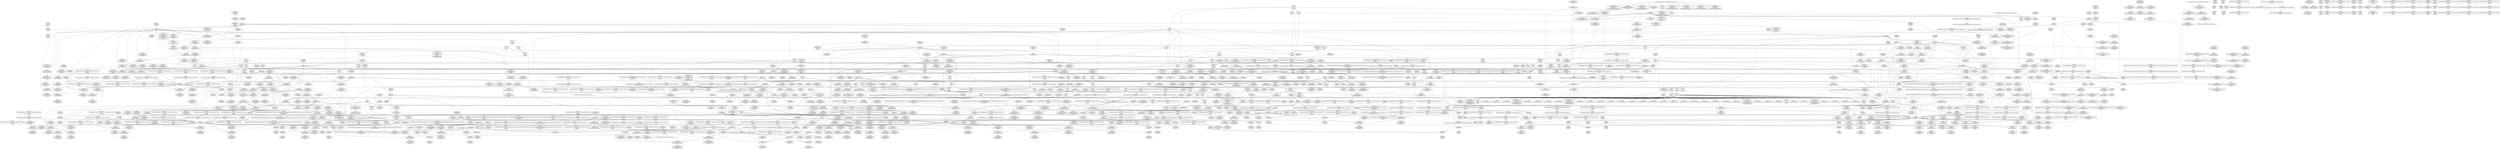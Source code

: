digraph {
	CE0x5155df0 [shape=record,shape=Mrecord,label="{CE0x5155df0|sock_has_perm:tmp5|security/selinux/hooks.c,3966}"]
	CE0x510f0d0 [shape=record,shape=Mrecord,label="{CE0x510f0d0|sock_has_perm:tmp14|security/selinux/hooks.c,3972|*SummSink*}"]
	CE0x516a480 [shape=record,shape=Mrecord,label="{CE0x516a480|task_sid:tmp|*SummSink*}"]
	CE0x50ca6a0 [shape=record,shape=Mrecord,label="{CE0x50ca6a0|COLLAPSED:_GCMRE___llvm_gcov_ctr327_internal_global_6_x_i64_zeroinitializer:_elem_0:default:}"]
	CE0x51a23d0 [shape=record,shape=Mrecord,label="{CE0x51a23d0|__rcu_read_lock:do.body}"]
	CE0x51efa80 [shape=record,shape=Mrecord,label="{CE0x51efa80|rcu_lock_release:tmp5|include/linux/rcupdate.h,423|*SummSource*}"]
	CE0x50c4da0 [shape=record,shape=Mrecord,label="{CE0x50c4da0|selinux_socket_shutdown:call|security/selinux/hooks.c,4253|*SummSink*}"]
	CE0x50de400 [shape=record,shape=Mrecord,label="{CE0x50de400|i32_5|*Constant*|*SummSource*}"]
	CE0x511f850 [shape=record,shape=Mrecord,label="{CE0x511f850|sock_has_perm:tmp20|security/selinux/hooks.c,3977}"]
	CE0x51ae9d0 [shape=record,shape=Mrecord,label="{CE0x51ae9d0|rcu_read_unlock:tmp8|include/linux/rcupdate.h,933}"]
	CE0x51f1d90 [shape=record,shape=Mrecord,label="{CE0x51f1d90|__preempt_count_sub:sub|./arch/x86/include/asm/preempt.h,77}"]
	CE0x5140fe0 [shape=record,shape=Mrecord,label="{CE0x5140fe0|cred_sid:entry}"]
	CE0x518f050 [shape=record,shape=Mrecord,label="{CE0x518f050|rcu_read_unlock:tmp6|include/linux/rcupdate.h,933|*SummSource*}"]
	CE0x5164080 [shape=record,shape=Mrecord,label="{CE0x5164080|cred_sid:tmp3|*SummSource*}"]
	CE0x5141540 [shape=record,shape=Mrecord,label="{CE0x5141540|cred_sid:cred|Function::cred_sid&Arg::cred::|*SummSource*}"]
	CE0x51a97e0 [shape=record,shape=Mrecord,label="{CE0x51a97e0|rcu_lock_acquire:tmp2|*SummSource*}"]
	CE0x50f8620 [shape=record,shape=Mrecord,label="{CE0x50f8620|task_sid:tmp4|*LoadInst*|security/selinux/hooks.c,208|*SummSink*}"]
	CE0x51470f0 [shape=record,shape=Mrecord,label="{CE0x51470f0|sock_has_perm:u2|security/selinux/hooks.c,3974|*SummSource*}"]
	CE0x5164c90 [shape=record,shape=Mrecord,label="{CE0x5164c90|task_sid:tmp3|*SummSink*}"]
	CE0x51b8550 [shape=record,shape=Mrecord,label="{CE0x51b8550|rcu_lock_release:map|Function::rcu_lock_release&Arg::map::|*SummSource*}"]
	CE0x5149a10 [shape=record,shape=Mrecord,label="{CE0x5149a10|sock_has_perm:call6|security/selinux/hooks.c,3976|*SummSink*}"]
	CE0x51437c0 [shape=record,shape=Mrecord,label="{CE0x51437c0|cred_sid:sid|security/selinux/hooks.c,197}"]
	CE0x517bc90 [shape=record,shape=Mrecord,label="{CE0x517bc90|rcu_lock_acquire:tmp|*SummSink*}"]
	CE0x5141bf0 [shape=record,shape=Mrecord,label="{CE0x5141bf0|GLOBAL:rcu_read_unlock|*Constant*}"]
	CE0x5101bb0 [shape=record,shape=Mrecord,label="{CE0x5101bb0|i32_65536|*Constant*|*SummSink*}"]
	CE0x51db270 [shape=record,shape=Mrecord,label="{CE0x51db270|i8*_undef|*Constant*}"]
	CE0x51f08f0 [shape=record,shape=Mrecord,label="{CE0x51f08f0|__preempt_count_add:tmp4|./arch/x86/include/asm/preempt.h,72|*SummSource*}"]
	CE0x50f9bc0 [shape=record,shape=Mrecord,label="{CE0x50f9bc0|task_sid:bb|*SummSink*}"]
	CE0x50cc970 [shape=record,shape=Mrecord,label="{CE0x50cc970|_ret_i32_%retval.0,_!dbg_!27728|security/selinux/avc.c,775}"]
	CE0x50c3370 [shape=record,shape=Mrecord,label="{CE0x50c3370|_ret_%struct.task_struct*_%tmp4,_!dbg_!27714|./arch/x86/include/asm/current.h,14|*SummSource*}"]
	CE0x51514d0 [shape=record,shape=Mrecord,label="{CE0x51514d0|i64_56|*Constant*}"]
	CE0x51aed70 [shape=record,shape=Mrecord,label="{CE0x51aed70|__preempt_count_add:val|Function::__preempt_count_add&Arg::val::|*SummSink*}"]
	CE0x51ecfc0 [shape=record,shape=Mrecord,label="{CE0x51ecfc0|__rcu_read_unlock:tmp4|include/linux/rcupdate.h,244|*SummSink*}"]
	CE0x50f8740 [shape=record,shape=Mrecord,label="{CE0x50f8740|task_sid:call|security/selinux/hooks.c,208}"]
	CE0x5108010 [shape=record,shape=Mrecord,label="{CE0x5108010|task_sid:tmp12|security/selinux/hooks.c,208}"]
	CE0x51f5470 [shape=record,shape=Mrecord,label="{CE0x51f5470|__rcu_read_unlock:do.end|*SummSource*}"]
	CE0x51a9170 [shape=record,shape=Mrecord,label="{CE0x51a9170|rcu_read_unlock:tmp}"]
	CE0x5162450 [shape=record,shape=Mrecord,label="{CE0x5162450|rcu_lock_acquire:map|Function::rcu_lock_acquire&Arg::map::|*SummSink*}"]
	CE0x513f3a0 [shape=record,shape=Mrecord,label="{CE0x513f3a0|task_sid:tmp25|security/selinux/hooks.c,208|*SummSink*}"]
	CE0x515f400 [shape=record,shape=Mrecord,label="{CE0x515f400|GLOBAL:rcu_read_lock|*Constant*|*SummSink*}"]
	CE0x518c4f0 [shape=record,shape=Mrecord,label="{CE0x518c4f0|rcu_read_lock:tmp8|include/linux/rcupdate.h,882|*SummSource*}"]
	CE0x51dc860 [shape=record,shape=Mrecord,label="{CE0x51dc860|rcu_lock_release:tmp7|*SummSource*}"]
	CE0x515ed70 [shape=record,shape=Mrecord,label="{CE0x515ed70|rcu_read_lock:land.lhs.true}"]
	CE0x5239290 [shape=record,shape=Mrecord,label="{CE0x5239290|__preempt_count_sub:tmp}"]
	"CONST[source:0(mediator),value:0(static)][purpose:{operation}]"
	CE0x5140a40 [shape=record,shape=Mrecord,label="{CE0x5140a40|task_sid:call7|security/selinux/hooks.c,208|*SummSink*}"]
	CE0x513ae20 [shape=record,shape=Mrecord,label="{CE0x513ae20|i8*_getelementptr_inbounds_(_25_x_i8_,_25_x_i8_*_.str3,_i32_0,_i32_0)|*Constant*}"]
	CE0x513b070 [shape=record,shape=Mrecord,label="{CE0x513b070|i8*_getelementptr_inbounds_(_25_x_i8_,_25_x_i8_*_.str3,_i32_0,_i32_0)|*Constant*|*SummSource*}"]
	CE0x51f2160 [shape=record,shape=Mrecord,label="{CE0x51f2160|__preempt_count_sub:do.end|*SummSource*}"]
	CE0x50f4df0 [shape=record,shape=Mrecord,label="{CE0x50f4df0|_call_void_mcount()_#3|*SummSink*}"]
	CE0x51b27d0 [shape=record,shape=Mrecord,label="{CE0x51b27d0|rcu_read_unlock:tmp17|include/linux/rcupdate.h,933|*SummSource*}"]
	CE0x50baf10 [shape=record,shape=Mrecord,label="{CE0x50baf10|selinux_socket_shutdown:sk|security/selinux/hooks.c,4253|*SummSource*}"]
	CE0x518b1a0 [shape=record,shape=Mrecord,label="{CE0x518b1a0|GLOBAL:rcu_lock_acquire|*Constant*|*SummSink*}"]
	CE0x5177940 [shape=record,shape=Mrecord,label="{CE0x5177940|i64*_getelementptr_inbounds_(_4_x_i64_,_4_x_i64_*___llvm_gcov_ctr134,_i64_0,_i64_1)|*Constant*|*SummSource*}"]
	CE0x5164730 [shape=record,shape=Mrecord,label="{CE0x5164730|i32_0|*Constant*}"]
	CE0x51dff00 [shape=record,shape=Mrecord,label="{CE0x51dff00|rcu_lock_release:tmp2|*SummSink*}"]
	CE0x5112ad0 [shape=record,shape=Mrecord,label="{CE0x5112ad0|avc_has_perm:entry|*SummSource*}"]
	CE0x51ada00 [shape=record,shape=Mrecord,label="{CE0x51ada00|rcu_read_unlock:tmp12|include/linux/rcupdate.h,933|*SummSource*}"]
	CE0x51517a0 [shape=record,shape=Mrecord,label="{CE0x51517a0|sock_has_perm:call|security/selinux/hooks.c,3967|*SummSource*}"]
	CE0x5184240 [shape=record,shape=Mrecord,label="{CE0x5184240|__preempt_count_add:tmp6|./arch/x86/include/asm/preempt.h,73}"]
	CE0x513a3e0 [shape=record,shape=Mrecord,label="{CE0x513a3e0|task_sid:tmp23|security/selinux/hooks.c,208}"]
	CE0x510b8b0 [shape=record,shape=Mrecord,label="{CE0x510b8b0|task_sid:bb|*SummSource*}"]
	CE0x5155650 [shape=record,shape=Mrecord,label="{CE0x5155650|sock_has_perm:tmp13|security/selinux/hooks.c,3972|*SummSource*}"]
	CE0x5189710 [shape=record,shape=Mrecord,label="{CE0x5189710|i64*_getelementptr_inbounds_(_4_x_i64_,_4_x_i64_*___llvm_gcov_ctr133,_i64_0,_i64_1)|*Constant*}"]
	CE0x51a3140 [shape=record,shape=Mrecord,label="{CE0x51a3140|rcu_lock_acquire:tmp4|include/linux/rcupdate.h,418|*SummSink*}"]
	CE0x50c4350 [shape=record,shape=Mrecord,label="{CE0x50c4350|get_current:entry|*SummSink*}"]
	CE0x51de020 [shape=record,shape=Mrecord,label="{CE0x51de020|i64*_getelementptr_inbounds_(_4_x_i64_,_4_x_i64_*___llvm_gcov_ctr130,_i64_0,_i64_3)|*Constant*|*SummSource*}"]
	CE0x50cfa30 [shape=record,shape=Mrecord,label="{CE0x50cfa30|_call_void_mcount()_#3|*SummSink*}"]
	CE0x5154f70 [shape=record,shape=Mrecord,label="{CE0x5154f70|i64*_getelementptr_inbounds_(_6_x_i64_,_6_x_i64_*___llvm_gcov_ctr327,_i64_0,_i64_4)|*Constant*|*SummSource*}"]
	CE0x516c580 [shape=record,shape=Mrecord,label="{CE0x516c580|task_sid:tmp9|security/selinux/hooks.c,208}"]
	CE0x51a65c0 [shape=record,shape=Mrecord,label="{CE0x51a65c0|rcu_read_unlock:call3|include/linux/rcupdate.h,933|*SummSource*}"]
	CE0x5108720 [shape=record,shape=Mrecord,label="{CE0x5108720|task_sid:call3|security/selinux/hooks.c,208}"]
	CE0x519fa60 [shape=record,shape=Mrecord,label="{CE0x519fa60|rcu_read_lock:tmp20|include/linux/rcupdate.h,882|*SummSink*}"]
	CE0x5186920 [shape=record,shape=Mrecord,label="{CE0x5186920|i64*_getelementptr_inbounds_(_4_x_i64_,_4_x_i64_*___llvm_gcov_ctr129,_i64_0,_i64_3)|*Constant*}"]
	CE0x5139100 [shape=record,shape=Mrecord,label="{CE0x5139100|i64*_getelementptr_inbounds_(_13_x_i64_,_13_x_i64_*___llvm_gcov_ctr126,_i64_0,_i64_9)|*Constant*}"]
	CE0x50fc200 [shape=record,shape=Mrecord,label="{CE0x50fc200|i64*_getelementptr_inbounds_(_2_x_i64_,_2_x_i64_*___llvm_gcov_ctr98,_i64_0,_i64_0)|*Constant*|*SummSink*}"]
	CE0x50f4eb0 [shape=record,shape=Mrecord,label="{CE0x50f4eb0|get_current:tmp4|./arch/x86/include/asm/current.h,14}"]
	CE0x51b1d10 [shape=record,shape=Mrecord,label="{CE0x51b1d10|i64*_getelementptr_inbounds_(_4_x_i64_,_4_x_i64_*___llvm_gcov_ctr130,_i64_0,_i64_2)|*Constant*|*SummSource*}"]
	CE0x517ad60 [shape=record,shape=Mrecord,label="{CE0x517ad60|__rcu_read_lock:do.end|*SummSink*}"]
	CE0x50f8180 [shape=record,shape=Mrecord,label="{CE0x50f8180|sock_has_perm:tmp}"]
	CE0x50cc530 [shape=record,shape=Mrecord,label="{CE0x50cc530|avc_has_perm:tclass|Function::avc_has_perm&Arg::tclass::}"]
	CE0x5152940 [shape=record,shape=Mrecord,label="{CE0x5152940|i64_0|*Constant*}"]
	CE0x51458b0 [shape=record,shape=Mrecord,label="{CE0x51458b0|i64_1|*Constant*}"]
	CE0x51a6cc0 [shape=record,shape=Mrecord,label="{CE0x51a6cc0|i64*_getelementptr_inbounds_(_4_x_i64_,_4_x_i64_*___llvm_gcov_ctr128,_i64_0,_i64_3)|*Constant*|*SummSource*}"]
	CE0x50e30e0 [shape=record,shape=Mrecord,label="{CE0x50e30e0|i64*_getelementptr_inbounds_(_2_x_i64_,_2_x_i64_*___llvm_gcov_ctr98,_i64_0,_i64_1)|*Constant*}"]
	CE0x522ff90 [shape=record,shape=Mrecord,label="{CE0x522ff90|_call_void_mcount()_#3|*SummSource*}"]
	CE0x50cf6b0 [shape=record,shape=Mrecord,label="{CE0x50cf6b0|selinux_socket_shutdown:tmp2|*SummSink*}"]
	CE0x515ecd0 [shape=record,shape=Mrecord,label="{CE0x515ecd0|rcu_read_lock:if.end|*SummSink*}"]
	CE0x5112cc0 [shape=record,shape=Mrecord,label="{CE0x5112cc0|avc_has_perm:entry|*SummSink*}"]
	CE0x5142fd0 [shape=record,shape=Mrecord,label="{CE0x5142fd0|rcu_read_lock:do.end}"]
	CE0x51df160 [shape=record,shape=Mrecord,label="{CE0x51df160|__preempt_count_add:do.end|*SummSink*}"]
	CE0x5194610 [shape=record,shape=Mrecord,label="{CE0x5194610|i64*_getelementptr_inbounds_(_11_x_i64_,_11_x_i64_*___llvm_gcov_ctr127,_i64_0,_i64_8)|*Constant*|*SummSink*}"]
	CE0x5225850 [shape=record,shape=Mrecord,label="{CE0x5225850|__preempt_count_sub:tmp4|./arch/x86/include/asm/preempt.h,77|*SummSink*}"]
	CE0x510bf80 [shape=record,shape=Mrecord,label="{CE0x510bf80|rcu_read_lock:land.lhs.true2|*SummSink*}"]
	CE0x5158ec0 [shape=record,shape=Mrecord,label="{CE0x5158ec0|rcu_read_lock:call3|include/linux/rcupdate.h,882|*SummSource*}"]
	CE0x5120310 [shape=record,shape=Mrecord,label="{CE0x5120310|rcu_read_lock:tmp14|include/linux/rcupdate.h,882|*SummSink*}"]
	CE0x522d500 [shape=record,shape=Mrecord,label="{CE0x522d500|i64*_getelementptr_inbounds_(_4_x_i64_,_4_x_i64_*___llvm_gcov_ctr135,_i64_0,_i64_0)|*Constant*|*SummSource*}"]
	CE0x514c070 [shape=record,shape=Mrecord,label="{CE0x514c070|i64*_getelementptr_inbounds_(_6_x_i64_,_6_x_i64_*___llvm_gcov_ctr327,_i64_0,_i64_3)|*Constant*}"]
	CE0x51883f0 [shape=record,shape=Mrecord,label="{CE0x51883f0|__rcu_read_lock:bb|*SummSink*}"]
	CE0x518e1f0 [shape=record,shape=Mrecord,label="{CE0x518e1f0|i64*_getelementptr_inbounds_(_4_x_i64_,_4_x_i64_*___llvm_gcov_ctr128,_i64_0,_i64_0)|*Constant*}"]
	CE0x50cf7f0 [shape=record,shape=Mrecord,label="{CE0x50cf7f0|sock_has_perm:tmp8|security/selinux/hooks.c,3969|*SummSink*}"]
	CE0x513cf90 [shape=record,shape=Mrecord,label="{CE0x513cf90|task_sid:tmp16|security/selinux/hooks.c,208|*SummSink*}"]
	CE0x5182890 [shape=record,shape=Mrecord,label="{CE0x5182890|__rcu_read_unlock:tmp6|include/linux/rcupdate.h,245|*SummSink*}"]
	CE0x51b3ba0 [shape=record,shape=Mrecord,label="{CE0x51b3ba0|rcu_read_unlock:tmp18|include/linux/rcupdate.h,933}"]
	CE0x516c730 [shape=record,shape=Mrecord,label="{CE0x516c730|i64_3|*Constant*}"]
	CE0x51e3a80 [shape=record,shape=Mrecord,label="{CE0x51e3a80|_call_void_mcount()_#3}"]
	CE0x5113b00 [shape=record,shape=Mrecord,label="{CE0x5113b00|sock_has_perm:tmp18|security/selinux/hooks.c,3977|*SummSource*}"]
	"CONST[source:1(input),value:2(dynamic)][purpose:{object}][SrcIdx:0]"
	CE0x50e7eb0 [shape=record,shape=Mrecord,label="{CE0x50e7eb0|sock_has_perm:net|security/selinux/hooks.c, 3966|*SummSource*}"]
	CE0x5190df0 [shape=record,shape=Mrecord,label="{CE0x5190df0|GLOBAL:__llvm_gcov_ctr127|Global_var:__llvm_gcov_ctr127}"]
	CE0x51863a0 [shape=record,shape=Mrecord,label="{CE0x51863a0|__preempt_count_sub:tmp3}"]
	CE0x516bfa0 [shape=record,shape=Mrecord,label="{CE0x516bfa0|cred_sid:tmp|*SummSink*}"]
	CE0x514ac20 [shape=record,shape=Mrecord,label="{CE0x514ac20|rcu_read_lock:tmp11|include/linux/rcupdate.h,882}"]
	CE0x51446d0 [shape=record,shape=Mrecord,label="{CE0x51446d0|sock_has_perm:tmp11|security/selinux/hooks.c,3970|*SummSource*}"]
	CE0x50c6360 [shape=record,shape=Mrecord,label="{CE0x50c6360|sock_has_perm:tmp10|security/selinux/hooks.c,3969}"]
	CE0x50ce970 [shape=record,shape=Mrecord,label="{CE0x50ce970|sock_has_perm:net|security/selinux/hooks.c, 3966|*SummSink*}"]
	CE0x518d8b0 [shape=record,shape=Mrecord,label="{CE0x518d8b0|rcu_read_lock:tmp8|include/linux/rcupdate.h,882|*SummSink*}"]
	CE0x51ac7d0 [shape=record,shape=Mrecord,label="{CE0x51ac7d0|rcu_lock_acquire:bb|*SummSource*}"]
	CE0x52225f0 [shape=record,shape=Mrecord,label="{CE0x52225f0|i32_0|*Constant*}"]
	CE0x50fd2a0 [shape=record,shape=Mrecord,label="{CE0x50fd2a0|_ret_i32_%call1,_!dbg_!27716|security/selinux/hooks.c,4253|*SummSource*}"]
	CE0x514cc50 [shape=record,shape=Mrecord,label="{CE0x514cc50|8:_%struct.sock*,_:_SCME_20,22_|*MultipleSource*|security/selinux/hooks.c,3966|security/selinux/hooks.c, 3966|security/selinux/hooks.c,3966}"]
	CE0x50c3a20 [shape=record,shape=Mrecord,label="{CE0x50c3a20|selinux_socket_shutdown:bb}"]
	CE0x50c4610 [shape=record,shape=Mrecord,label="{CE0x50c4610|selinux_socket_shutdown:tmp|*SummSink*}"]
	CE0x514ce50 [shape=record,shape=Mrecord,label="{CE0x514ce50|8:_%struct.sock*,_:_SCME_24,25_}"]
	CE0x51a4880 [shape=record,shape=Mrecord,label="{CE0x51a4880|i64*_getelementptr_inbounds_(_4_x_i64_,_4_x_i64_*___llvm_gcov_ctr134,_i64_0,_i64_1)|*Constant*}"]
	CE0x51664a0 [shape=record,shape=Mrecord,label="{CE0x51664a0|rcu_read_lock:tmp1}"]
	CE0x50baab0 [shape=record,shape=Mrecord,label="{CE0x50baab0|GLOBAL:get_current|*Constant*|*SummSource*}"]
	CE0x5181e70 [shape=record,shape=Mrecord,label="{CE0x5181e70|rcu_lock_release:tmp3|*SummSource*}"]
	CE0x51ee760 [shape=record,shape=Mrecord,label="{CE0x51ee760|i64*_getelementptr_inbounds_(_4_x_i64_,_4_x_i64_*___llvm_gcov_ctr133,_i64_0,_i64_2)|*Constant*}"]
	CE0x5103f60 [shape=record,shape=Mrecord,label="{CE0x5103f60|sock_has_perm:cleanup|*SummSource*}"]
	CE0x5107db0 [shape=record,shape=Mrecord,label="{CE0x5107db0|cred_sid:tmp5|security/selinux/hooks.c,196|*SummSource*}"]
	CE0x5223290 [shape=record,shape=Mrecord,label="{CE0x5223290|__preempt_count_sub:bb}"]
	CE0x5151870 [shape=record,shape=Mrecord,label="{CE0x5151870|sock_has_perm:call|security/selinux/hooks.c,3967|*SummSink*}"]
	CE0x514d900 [shape=record,shape=Mrecord,label="{CE0x514d900|8:_%struct.sock*,_:_SCME_32,33_}"]
	CE0x51f94a0 [shape=record,shape=Mrecord,label="{CE0x51f94a0|void_(i32*,_i32,_i32*)*_asm_addl_$1,_%gs:$0_,_*m,ri,*m,_dirflag_,_fpsr_,_flags_|*SummSource*}"]
	CE0x5161bc0 [shape=record,shape=Mrecord,label="{CE0x5161bc0|i64*_getelementptr_inbounds_(_11_x_i64_,_11_x_i64_*___llvm_gcov_ctr132,_i64_0,_i64_1)|*Constant*|*SummSink*}"]
	CE0x51f1f80 [shape=record,shape=Mrecord,label="{CE0x51f1f80|__preempt_count_sub:sub|./arch/x86/include/asm/preempt.h,77|*SummSource*}"]
	CE0x5188ed0 [shape=record,shape=Mrecord,label="{CE0x5188ed0|rcu_lock_release:indirectgoto|*SummSink*}"]
	CE0x5111e70 [shape=record,shape=Mrecord,label="{CE0x5111e70|i8_2|*Constant*|*SummSink*}"]
	CE0x51b0b70 [shape=record,shape=Mrecord,label="{CE0x51b0b70|rcu_read_unlock:bb|*SummSink*}"]
	CE0x514bf20 [shape=record,shape=Mrecord,label="{CE0x514bf20|8:_%struct.sock*,_:_SCME_8,16_|*MultipleSource*|security/selinux/hooks.c,3966|security/selinux/hooks.c, 3966|security/selinux/hooks.c,3966}"]
	CE0x5161f80 [shape=record,shape=Mrecord,label="{CE0x5161f80|task_sid:real_cred|security/selinux/hooks.c,208|*SummSink*}"]
	CE0x51acdf0 [shape=record,shape=Mrecord,label="{CE0x51acdf0|i64*_getelementptr_inbounds_(_4_x_i64_,_4_x_i64_*___llvm_gcov_ctr130,_i64_0,_i64_0)|*Constant*|*SummSink*}"]
	CE0x520a3e0 [shape=record,shape=Mrecord,label="{CE0x520a3e0|i64*_getelementptr_inbounds_(_4_x_i64_,_4_x_i64_*___llvm_gcov_ctr134,_i64_0,_i64_3)|*Constant*}"]
	CE0x513ffc0 [shape=record,shape=Mrecord,label="{CE0x513ffc0|task_sid:call7|security/selinux/hooks.c,208}"]
	CE0x51a45e0 [shape=record,shape=Mrecord,label="{CE0x51a45e0|rcu_read_unlock:tobool|include/linux/rcupdate.h,933}"]
	CE0x5158a40 [shape=record,shape=Mrecord,label="{CE0x5158a40|rcu_read_lock:tmp12|include/linux/rcupdate.h,882|*SummSink*}"]
	CE0x513da20 [shape=record,shape=Mrecord,label="{CE0x513da20|task_sid:tmp18|security/selinux/hooks.c,208}"]
	CE0x5147720 [shape=record,shape=Mrecord,label="{CE0x5147720|sock_has_perm:net3|security/selinux/hooks.c,3974|*SummSink*}"]
	CE0x6bdded0 [shape=record,shape=Mrecord,label="{CE0x6bdded0|sock_has_perm:task|Function::sock_has_perm&Arg::task::|*SummSource*}"]
	CE0x51a1670 [shape=record,shape=Mrecord,label="{CE0x51a1670|__preempt_count_add:entry|*SummSource*}"]
	CE0x51ef4d0 [shape=record,shape=Mrecord,label="{CE0x51ef4d0|_call_void_asm_addl_$1,_%gs:$0_,_*m,ri,*m,_dirflag_,_fpsr_,_flags_(i32*___preempt_count,_i32_%sub,_i32*___preempt_count)_#3,_!dbg_!27717,_!srcloc_!27718|./arch/x86/include/asm/preempt.h,77}"]
	CE0x514a360 [shape=record,shape=Mrecord,label="{CE0x514a360|rcu_read_lock:tmp10|include/linux/rcupdate.h,882}"]
	CE0x50de950 [shape=record,shape=Mrecord,label="{CE0x50de950|sock_has_perm:sk|Function::sock_has_perm&Arg::sk::|*SummSource*}"]
	CE0x5221ca0 [shape=record,shape=Mrecord,label="{CE0x5221ca0|__preempt_count_add:bb|*SummSink*}"]
	CE0x51418b0 [shape=record,shape=Mrecord,label="{CE0x51418b0|_ret_i32_%tmp6,_!dbg_!27716|security/selinux/hooks.c,197|*SummSource*}"]
	CE0x50c5f80 [shape=record,shape=Mrecord,label="{CE0x50c5f80|selinux_socket_shutdown:bb|*SummSink*}"]
	CE0x5142360 [shape=record,shape=Mrecord,label="{CE0x5142360|GLOBAL:rcu_read_unlock|*Constant*|*SummSource*}"]
	CE0x52226a0 [shape=record,shape=Mrecord,label="{CE0x52226a0|__preempt_count_add:do.body|*SummSink*}"]
	CE0x51a30d0 [shape=record,shape=Mrecord,label="{CE0x51a30d0|rcu_lock_acquire:tmp4|include/linux/rcupdate.h,418|*SummSource*}"]
	CE0x5239300 [shape=record,shape=Mrecord,label="{CE0x5239300|COLLAPSED:_GCMRE___llvm_gcov_ctr135_internal_global_4_x_i64_zeroinitializer:_elem_0:default:}"]
	CE0x50f6fa0 [shape=record,shape=Mrecord,label="{CE0x50f6fa0|task_sid:tobool4|security/selinux/hooks.c,208}"]
	CE0x5152f40 [shape=record,shape=Mrecord,label="{CE0x5152f40|sock_has_perm:cmp|security/selinux/hooks.c,3969|*SummSink*}"]
	CE0x51b7b00 [shape=record,shape=Mrecord,label="{CE0x51b7b00|GLOBAL:rcu_lock_release|*Constant*}"]
	CE0x51dce60 [shape=record,shape=Mrecord,label="{CE0x51dce60|rcu_lock_release:bb|*SummSink*}"]
	CE0x51915a0 [shape=record,shape=Mrecord,label="{CE0x51915a0|GLOBAL:__preempt_count_sub|*Constant*|*SummSink*}"]
	CE0x5153940 [shape=record,shape=Mrecord,label="{CE0x5153940|GLOBAL:__llvm_gcov_ctr327|Global_var:__llvm_gcov_ctr327|*SummSource*}"]
	CE0x516dd40 [shape=record,shape=Mrecord,label="{CE0x516dd40|task_sid:tmp8|security/selinux/hooks.c,208}"]
	"CONST[source:0(mediator),value:2(dynamic)][purpose:{object}]"
	CE0x5170420 [shape=record,shape=Mrecord,label="{CE0x5170420|rcu_read_unlock:tobool|include/linux/rcupdate.h,933|*SummSink*}"]
	CE0x5143320 [shape=record,shape=Mrecord,label="{CE0x5143320|rcu_read_lock:tmp7|include/linux/rcupdate.h,882|*SummSource*}"]
	CE0x51a79c0 [shape=record,shape=Mrecord,label="{CE0x51a79c0|GLOBAL:__preempt_count_add|*Constant*|*SummSink*}"]
	CE0x50d02e0 [shape=record,shape=Mrecord,label="{CE0x50d02e0|get_current:tmp3}"]
	CE0x51a0870 [shape=record,shape=Mrecord,label="{CE0x51a0870|rcu_read_lock:tmp22|include/linux/rcupdate.h,884|*SummSource*}"]
	CE0x50c2ea0 [shape=record,shape=Mrecord,label="{CE0x50c2ea0|i64*_getelementptr_inbounds_(_2_x_i64_,_2_x_i64_*___llvm_gcov_ctr367,_i64_0,_i64_0)|*Constant*|*SummSink*}"]
	CE0x51ef130 [shape=record,shape=Mrecord,label="{CE0x51ef130|GLOBAL:__preempt_count|Global_var:__preempt_count}"]
	CE0x517a960 [shape=record,shape=Mrecord,label="{CE0x517a960|_ret_void,_!dbg_!27717|include/linux/rcupdate.h,245|*SummSink*}"]
	CE0x515eb30 [shape=record,shape=Mrecord,label="{CE0x515eb30|rcu_read_lock:if.end}"]
	CE0x50ff750 [shape=record,shape=Mrecord,label="{CE0x50ff750|_ret_i32_%retval.0,_!dbg_!27740|security/selinux/hooks.c,3977|*SummSink*}"]
	CE0x516f4a0 [shape=record,shape=Mrecord,label="{CE0x516f4a0|i64_2|*Constant*}"]
	CE0x50f8110 [shape=record,shape=Mrecord,label="{CE0x50f8110|i64*_getelementptr_inbounds_(_6_x_i64_,_6_x_i64_*___llvm_gcov_ctr327,_i64_0,_i64_0)|*Constant*|*SummSink*}"]
	CE0x51954f0 [shape=record,shape=Mrecord,label="{CE0x51954f0|_call_void_lockdep_rcu_suspicious(i8*_getelementptr_inbounds_(_25_x_i8_,_25_x_i8_*_.str45,_i32_0,_i32_0),_i32_883,_i8*_getelementptr_inbounds_(_42_x_i8_,_42_x_i8_*_.str46,_i32_0,_i32_0))_#10,_!dbg_!27728|include/linux/rcupdate.h,882}"]
	CE0x5169e00 [shape=record,shape=Mrecord,label="{CE0x5169e00|cred_sid:tmp1|*SummSource*}"]
	CE0x5153cb0 [shape=record,shape=Mrecord,label="{CE0x5153cb0|i64_0|*Constant*|*SummSink*}"]
	CE0x520aa40 [shape=record,shape=Mrecord,label="{CE0x520aa40|__rcu_read_unlock:tmp2|*SummSink*}"]
	CE0x51a9040 [shape=record,shape=Mrecord,label="{CE0x51a9040|i64*_getelementptr_inbounds_(_4_x_i64_,_4_x_i64_*___llvm_gcov_ctr133,_i64_0,_i64_0)|*Constant*|*SummSink*}"]
	CE0x50d4df0 [shape=record,shape=Mrecord,label="{CE0x50d4df0|_call_void_lock_release(%struct.lockdep_map*_%map,_i32_1,_i64_ptrtoint_(i8*_blockaddress(_rcu_lock_release,_%__here)_to_i64))_#10,_!dbg_!27716|include/linux/rcupdate.h,423|*SummSink*}"]
	CE0x5182000 [shape=record,shape=Mrecord,label="{CE0x5182000|_call_void_mcount()_#3}"]
	CE0x514e9a0 [shape=record,shape=Mrecord,label="{CE0x514e9a0|8:_%struct.sock*,_:_SCME_46,47_}"]
	CE0x50fd3a0 [shape=record,shape=Mrecord,label="{CE0x50fd3a0|_ret_i32_%call1,_!dbg_!27716|security/selinux/hooks.c,4253|*SummSink*}"]
	CE0x50ddcb0 [shape=record,shape=Mrecord,label="{CE0x50ddcb0|selinux_socket_shutdown:tmp4|*LoadInst*|security/selinux/hooks.c,4253|*SummSource*}"]
	CE0x51b6370 [shape=record,shape=Mrecord,label="{CE0x51b6370|i64*_getelementptr_inbounds_(_11_x_i64_,_11_x_i64_*___llvm_gcov_ctr132,_i64_0,_i64_10)|*Constant*|*SummSink*}"]
	CE0x513fc60 [shape=record,shape=Mrecord,label="{CE0x513fc60|i64*_getelementptr_inbounds_(_13_x_i64_,_13_x_i64_*___llvm_gcov_ctr126,_i64_0,_i64_12)|*Constant*|*SummSource*}"]
	CE0x514da30 [shape=record,shape=Mrecord,label="{CE0x514da30|8:_%struct.sock*,_:_SCME_33,34_}"]
	CE0x51b4c10 [shape=record,shape=Mrecord,label="{CE0x51b4c10|i32_934|*Constant*}"]
	CE0x5169910 [shape=record,shape=Mrecord,label="{CE0x5169910|rcu_read_unlock:if.end|*SummSource*}"]
	CE0x50f7ac0 [shape=record,shape=Mrecord,label="{CE0x50f7ac0|COLLAPSED:_GCMRE___llvm_gcov_ctr126_internal_global_13_x_i64_zeroinitializer:_elem_0:default:}"]
	CE0x5113380 [shape=record,shape=Mrecord,label="{CE0x5113380|sock_has_perm:retval.0|*SummSink*}"]
	CE0x5155f50 [shape=record,shape=Mrecord,label="{CE0x5155f50|sock_has_perm:tmp5|security/selinux/hooks.c,3966|*SummSource*}"]
	CE0x516eb40 [shape=record,shape=Mrecord,label="{CE0x516eb40|0:_i8,_:_GCMR_task_sid.__warned_internal_global_i8_0,_section_.data.unlikely_,_align_1:_elem_0:default:}"]
	CE0x5159d70 [shape=record,shape=Mrecord,label="{CE0x5159d70|rcu_read_unlock:tmp14|include/linux/rcupdate.h,933|*SummSource*}"]
	CE0x50e62f0 [shape=record,shape=Mrecord,label="{CE0x50e62f0|16:_i32,_24:_i16,_:_CRE_16,20_|*MultipleSource*|security/selinux/hooks.c,3969|*LoadInst*|security/selinux/hooks.c,3964|security/selinux/hooks.c,3964}"]
	CE0x5154f00 [shape=record,shape=Mrecord,label="{CE0x5154f00|i64*_getelementptr_inbounds_(_6_x_i64_,_6_x_i64_*___llvm_gcov_ctr327,_i64_0,_i64_4)|*Constant*}"]
	CE0x514aea0 [shape=record,shape=Mrecord,label="{CE0x514aea0|rcu_read_lock:tmp11|include/linux/rcupdate.h,882|*SummSource*}"]
	CE0x5182710 [shape=record,shape=Mrecord,label="{CE0x5182710|__rcu_read_unlock:tmp6|include/linux/rcupdate.h,245|*SummSource*}"]
	CE0x5154910 [shape=record,shape=Mrecord,label="{CE0x5154910|sock_has_perm:tmp12|security/selinux/hooks.c,3970}"]
	CE0x5186460 [shape=record,shape=Mrecord,label="{CE0x5186460|__preempt_count_sub:tmp3|*SummSource*}"]
	CE0x5178290 [shape=record,shape=Mrecord,label="{CE0x5178290|__preempt_count_add:tmp1|*SummSource*}"]
	CE0x517bd00 [shape=record,shape=Mrecord,label="{CE0x517bd00|rcu_lock_acquire:tmp1}"]
	CE0x51460d0 [shape=record,shape=Mrecord,label="{CE0x51460d0|sock_has_perm:tmp17|security/selinux/hooks.c,3976|*SummSink*}"]
	CE0x5106330 [shape=record,shape=Mrecord,label="{CE0x5106330|rcu_lock_acquire:__here}"]
	CE0x51edc10 [shape=record,shape=Mrecord,label="{CE0x51edc10|GLOBAL:lock_acquire|*Constant*}"]
	CE0x51950d0 [shape=record,shape=Mrecord,label="{CE0x51950d0|rcu_read_lock:tmp18|include/linux/rcupdate.h,882|*SummSink*}"]
	CE0x51b8a50 [shape=record,shape=Mrecord,label="{CE0x51b8a50|_ret_void,_!dbg_!27717|include/linux/rcupdate.h,424|*SummSource*}"]
	CE0x51afef0 [shape=record,shape=Mrecord,label="{CE0x51afef0|i64*_getelementptr_inbounds_(_4_x_i64_,_4_x_i64_*___llvm_gcov_ctr130,_i64_0,_i64_1)|*Constant*}"]
	CE0x5169e70 [shape=record,shape=Mrecord,label="{CE0x5169e70|cred_sid:tmp1|*SummSink*}"]
	CE0x517db00 [shape=record,shape=Mrecord,label="{CE0x517db00|i64_ptrtoint_(i8*_blockaddress(_rcu_lock_release,_%__here)_to_i64)|*Constant*|*SummSource*}"]
	CE0x50c4560 [shape=record,shape=Mrecord,label="{CE0x50c4560|GLOBAL:get_current|*Constant*|*SummSink*}"]
	CE0x515ec30 [shape=record,shape=Mrecord,label="{CE0x515ec30|rcu_read_lock:if.end|*SummSource*}"]
	CE0x5222dd0 [shape=record,shape=Mrecord,label="{CE0x5222dd0|__preempt_count_add:tmp7|./arch/x86/include/asm/preempt.h,73|*SummSource*}"]
	CE0x514c730 [shape=record,shape=Mrecord,label="{CE0x514c730|cred_sid:security|security/selinux/hooks.c,196|*SummSink*}"]
	CE0x51ee160 [shape=record,shape=Mrecord,label="{CE0x51ee160|rcu_lock_acquire:tmp}"]
	CE0x50ba400 [shape=record,shape=Mrecord,label="{CE0x50ba400|_ret_%struct.task_struct*_%tmp4,_!dbg_!27714|./arch/x86/include/asm/current.h,14}"]
	CE0x5109d30 [shape=record,shape=Mrecord,label="{CE0x5109d30|GLOBAL:rcu_lock_acquire|*Constant*|*SummSource*}"]
	CE0x51dccb0 [shape=record,shape=Mrecord,label="{CE0x51dccb0|__rcu_read_unlock:do.body}"]
	CE0x517fc10 [shape=record,shape=Mrecord,label="{CE0x517fc10|__rcu_read_unlock:tmp5|include/linux/rcupdate.h,244}"]
	CE0x50fd230 [shape=record,shape=Mrecord,label="{CE0x50fd230|get_current:bb}"]
	CE0x51eef70 [shape=record,shape=Mrecord,label="{CE0x51eef70|i64*_getelementptr_inbounds_(_4_x_i64_,_4_x_i64_*___llvm_gcov_ctr133,_i64_0,_i64_1)|*Constant*|*SummSource*}"]
	CE0x516efa0 [shape=record,shape=Mrecord,label="{CE0x516efa0|i64*_getelementptr_inbounds_(_2_x_i64_,_2_x_i64_*___llvm_gcov_ctr131,_i64_0,_i64_1)|*Constant*|*SummSink*}"]
	CE0x5144740 [shape=record,shape=Mrecord,label="{CE0x5144740|sock_has_perm:tmp11|security/selinux/hooks.c,3970|*SummSink*}"]
	CE0x516d330 [shape=record,shape=Mrecord,label="{CE0x516d330|task_sid:land.lhs.true2}"]
	CE0x5191ac0 [shape=record,shape=Mrecord,label="{CE0x5191ac0|__rcu_read_lock:tmp5|include/linux/rcupdate.h,239|*SummSink*}"]
	CE0x51826a0 [shape=record,shape=Mrecord,label="{CE0x51826a0|__rcu_read_unlock:tmp6|include/linux/rcupdate.h,245}"]
	CE0x5188080 [shape=record,shape=Mrecord,label="{CE0x5188080|__rcu_read_lock:tmp7|include/linux/rcupdate.h,240|*SummSink*}"]
	CE0x51410b0 [shape=record,shape=Mrecord,label="{CE0x51410b0|cred_sid:entry|*SummSource*}"]
	CE0x518c6d0 [shape=record,shape=Mrecord,label="{CE0x518c6d0|rcu_read_lock:tobool1|include/linux/rcupdate.h,882}"]
	CE0x51b0f90 [shape=record,shape=Mrecord,label="{CE0x51b0f90|rcu_lock_release:tmp2}"]
	CE0x51404b0 [shape=record,shape=Mrecord,label="{CE0x51404b0|task_sid:tmp27|security/selinux/hooks.c,208|*SummSink*}"]
	CE0x5239cf0 [shape=record,shape=Mrecord,label="{CE0x5239cf0|i64*_getelementptr_inbounds_(_4_x_i64_,_4_x_i64_*___llvm_gcov_ctr135,_i64_0,_i64_1)|*Constant*}"]
	CE0x51e0190 [shape=record,shape=Mrecord,label="{CE0x51e0190|rcu_lock_release:tmp3}"]
	CE0x51b5e70 [shape=record,shape=Mrecord,label="{CE0x51b5e70|i64*_getelementptr_inbounds_(_11_x_i64_,_11_x_i64_*___llvm_gcov_ctr132,_i64_0,_i64_10)|*Constant*}"]
	CE0x513ec50 [shape=record,shape=Mrecord,label="{CE0x513ec50|i64*_getelementptr_inbounds_(_13_x_i64_,_13_x_i64_*___llvm_gcov_ctr126,_i64_0,_i64_11)|*Constant*|*SummSink*}"]
	CE0x50e76a0 [shape=record,shape=Mrecord,label="{CE0x50e76a0|i32_1|*Constant*}"]
	CE0x51af180 [shape=record,shape=Mrecord,label="{CE0x51af180|rcu_read_unlock:land.lhs.true2}"]
	CE0x514a5b0 [shape=record,shape=Mrecord,label="{CE0x514a5b0|rcu_read_lock:tmp9|include/linux/rcupdate.h,882|*SummSink*}"]
	CE0x51e1610 [shape=record,shape=Mrecord,label="{CE0x51e1610|i64*_getelementptr_inbounds_(_4_x_i64_,_4_x_i64_*___llvm_gcov_ctr135,_i64_0,_i64_1)|*Constant*|*SummSink*}"]
	CE0x514f320 [shape=record,shape=Mrecord,label="{CE0x514f320|8:_%struct.sock*,_:_SCME_54,55_}"]
	CE0x5162d40 [shape=record,shape=Mrecord,label="{CE0x5162d40|task_sid:do.end6|*SummSource*}"]
	CE0x51837e0 [shape=record,shape=Mrecord,label="{CE0x51837e0|__rcu_read_lock:tmp6|include/linux/rcupdate.h,240|*SummSource*}"]
	CE0x5166430 [shape=record,shape=Mrecord,label="{CE0x5166430|i64_1|*Constant*}"]
	CE0x51b19c0 [shape=record,shape=Mrecord,label="{CE0x51b19c0|rcu_read_unlock:tobool1|include/linux/rcupdate.h,933|*SummSink*}"]
	CE0x51db6a0 [shape=record,shape=Mrecord,label="{CE0x51db6a0|rcu_lock_release:__here|*SummSource*}"]
	CE0x516cc50 [shape=record,shape=Mrecord,label="{CE0x516cc50|task_sid:tmp6|security/selinux/hooks.c,208|*SummSink*}"]
	CE0x5159a00 [shape=record,shape=Mrecord,label="{CE0x5159a00|rcu_read_unlock:tmp14|include/linux/rcupdate.h,933}"]
	CE0x5179070 [shape=record,shape=Mrecord,label="{CE0x5179070|i8_1|*Constant*}"]
	CE0x5167060 [shape=record,shape=Mrecord,label="{CE0x5167060|task_sid:do.end6}"]
	CE0x51e3f00 [shape=record,shape=Mrecord,label="{CE0x51e3f00|void_(i32*,_i32,_i32*)*_asm_addl_$1,_%gs:$0_,_*m,ri,*m,_dirflag_,_fpsr_,_flags_}"]
	CE0x51a1e40 [shape=record,shape=Mrecord,label="{CE0x51a1e40|i64*_getelementptr_inbounds_(_11_x_i64_,_11_x_i64_*___llvm_gcov_ctr132,_i64_0,_i64_8)|*Constant*}"]
	CE0x50c5950 [shape=record,shape=Mrecord,label="{CE0x50c5950|i64*_getelementptr_inbounds_(_2_x_i64_,_2_x_i64_*___llvm_gcov_ctr367,_i64_0,_i64_0)|*Constant*}"]
	CE0x513b140 [shape=record,shape=Mrecord,label="{CE0x513b140|i8*_getelementptr_inbounds_(_25_x_i8_,_25_x_i8_*_.str3,_i32_0,_i32_0)|*Constant*|*SummSink*}"]
	CE0x517f580 [shape=record,shape=Mrecord,label="{CE0x517f580|__rcu_read_unlock:tmp5|include/linux/rcupdate.h,244|*SummSink*}"]
	CE0x515f2b0 [shape=record,shape=Mrecord,label="{CE0x515f2b0|rcu_read_lock:land.lhs.true2}"]
	CE0x51ba1a0 [shape=record,shape=Mrecord,label="{CE0x51ba1a0|_call_void___preempt_count_sub(i32_1)_#10,_!dbg_!27715|include/linux/rcupdate.h,244|*SummSource*}"]
	CE0x50e5d70 [shape=record,shape=Mrecord,label="{CE0x50e5d70|sock_has_perm:sid|security/selinux/hooks.c,3969|*SummSource*}"]
	CE0x50bab60 [shape=record,shape=Mrecord,label="{CE0x50bab60|selinux_socket_shutdown:tmp2|*SummSource*}"]
	CE0x50ca090 [shape=record,shape=Mrecord,label="{CE0x50ca090|COLLAPSED:_GCMRE___llvm_gcov_ctr98_internal_global_2_x_i64_zeroinitializer:_elem_0:default:}"]
	CE0x514d270 [shape=record,shape=Mrecord,label="{CE0x514d270|8:_%struct.sock*,_:_SCME_26,27_}"]
	CE0x50e7c00 [shape=record,shape=Mrecord,label="{CE0x50e7c00|sock_has_perm:tmp10|security/selinux/hooks.c,3969|*SummSource*}"]
	CE0x51ee640 [shape=record,shape=Mrecord,label="{CE0x51ee640|_call_void_mcount()_#3|*SummSink*}"]
	CE0x51689b0 [shape=record,shape=Mrecord,label="{CE0x51689b0|task_sid:tmp1}"]
	CE0x517dc60 [shape=record,shape=Mrecord,label="{CE0x517dc60|i64*_getelementptr_inbounds_(_4_x_i64_,_4_x_i64_*___llvm_gcov_ctr133,_i64_0,_i64_3)|*Constant*}"]
	CE0x518b900 [shape=record,shape=Mrecord,label="{CE0x518b900|rcu_read_unlock:tmp2}"]
	CE0x51ab4f0 [shape=record,shape=Mrecord,label="{CE0x51ab4f0|GLOBAL:lock_acquire|*Constant*|*SummSource*}"]
	CE0x5195b70 [shape=record,shape=Mrecord,label="{CE0x5195b70|rcu_read_unlock:land.lhs.true}"]
	CE0x517fba0 [shape=record,shape=Mrecord,label="{CE0x517fba0|_call_void_asm_sideeffect_,_memory_,_dirflag_,_fpsr_,_flags_()_#3,_!dbg_!27711,_!srcloc_!27714|include/linux/rcupdate.h,244}"]
	CE0x51a46c0 [shape=record,shape=Mrecord,label="{CE0x51a46c0|rcu_read_unlock:tobool|include/linux/rcupdate.h,933|*SummSource*}"]
	CE0x50eb450 [shape=record,shape=Mrecord,label="{CE0x50eb450|32:_%struct.sock*,_:_CRE_16,24_|*MultipleSource*|security/selinux/hooks.c,4253|Function::selinux_socket_shutdown&Arg::sock::}"]
	CE0x517a100 [shape=record,shape=Mrecord,label="{CE0x517a100|__rcu_read_unlock:entry}"]
	CE0x51529b0 [shape=record,shape=Mrecord,label="{CE0x51529b0|sock_has_perm:tmp7|security/selinux/hooks.c,3969|*SummSource*}"]
	CE0x51f12e0 [shape=record,shape=Mrecord,label="{CE0x51f12e0|__preempt_count_sub:tmp4|./arch/x86/include/asm/preempt.h,77}"]
	CE0x50cf990 [shape=record,shape=Mrecord,label="{CE0x50cf990|_call_void_mcount()_#3|*SummSource*}"]
	CE0x5108b20 [shape=record,shape=Mrecord,label="{CE0x5108b20|_call_void_rcu_lock_acquire(%struct.lockdep_map*_rcu_lock_map)_#10,_!dbg_!27711|include/linux/rcupdate.h,881|*SummSource*}"]
	CE0x5161de0 [shape=record,shape=Mrecord,label="{CE0x5161de0|task_sid:real_cred|security/selinux/hooks.c,208}"]
	CE0x513fd60 [shape=record,shape=Mrecord,label="{CE0x513fd60|i64*_getelementptr_inbounds_(_13_x_i64_,_13_x_i64_*___llvm_gcov_ctr126,_i64_0,_i64_12)|*Constant*|*SummSink*}"]
	CE0x51f18a0 [shape=record,shape=Mrecord,label="{CE0x51f18a0|__preempt_count_sub:tmp1|*SummSource*}"]
	CE0x514ff20 [shape=record,shape=Mrecord,label="{CE0x514ff20|task_sid:task|Function::task_sid&Arg::task::|*SummSource*}"]
	CE0x50c2860 [shape=record,shape=Mrecord,label="{CE0x50c2860|selinux_socket_shutdown:tmp2}"]
	CE0x515f470 [shape=record,shape=Mrecord,label="{CE0x515f470|rcu_read_lock:entry}"]
	CE0x514a4e0 [shape=record,shape=Mrecord,label="{CE0x514a4e0|rcu_read_lock:tmp9|include/linux/rcupdate.h,882|*SummSource*}"]
	CE0x51531e0 [shape=record,shape=Mrecord,label="{CE0x51531e0|i64_2|*Constant*|*SummSource*}"]
	CE0x50f5ce0 [shape=record,shape=Mrecord,label="{CE0x50f5ce0|task_sid:tmp1|*SummSink*}"]
	CE0x51a9850 [shape=record,shape=Mrecord,label="{CE0x51a9850|rcu_lock_acquire:tmp2|*SummSink*}"]
	CE0x5156660 [shape=record,shape=Mrecord,label="{CE0x5156660|GLOBAL:task_sid|*Constant*}"]
	CE0x510e000 [shape=record,shape=Mrecord,label="{CE0x510e000|avc_has_perm:ssid|Function::avc_has_perm&Arg::ssid::|*SummSink*}"]
	CE0x5141320 [shape=record,shape=Mrecord,label="{CE0x5141320|cred_sid:cred|Function::cred_sid&Arg::cred::}"]
	CE0x51f5660 [shape=record,shape=Mrecord,label="{CE0x51f5660|__preempt_count_add:tmp|*SummSink*}"]
	CE0x51daf20 [shape=record,shape=Mrecord,label="{CE0x51daf20|rcu_lock_acquire:tmp7}"]
	CE0x5160600 [shape=record,shape=Mrecord,label="{CE0x5160600|task_sid:tobool|security/selinux/hooks.c,208|*SummSink*}"]
	CE0x50e7520 [shape=record,shape=Mrecord,label="{CE0x50e7520|sock_has_perm:tmp1|*SummSink*}"]
	CE0x5108690 [shape=record,shape=Mrecord,label="{CE0x5108690|task_sid:tmp12|security/selinux/hooks.c,208|*SummSink*}"]
	CE0x51a9250 [shape=record,shape=Mrecord,label="{CE0x51a9250|rcu_read_unlock:tmp|*SummSource*}"]
	CE0x5174b00 [shape=record,shape=Mrecord,label="{CE0x5174b00|GLOBAL:__preempt_count|Global_var:__preempt_count|*SummSource*}"]
	CE0x518b970 [shape=record,shape=Mrecord,label="{CE0x518b970|rcu_read_unlock:tmp2|*SummSource*}"]
	CE0x517f460 [shape=record,shape=Mrecord,label="{CE0x517f460|__rcu_read_unlock:tmp5|include/linux/rcupdate.h,244|*SummSource*}"]
	CE0x51524a0 [shape=record,shape=Mrecord,label="{CE0x51524a0|sock_has_perm:tmp6|security/selinux/hooks.c,3969}"]
	CE0x518e330 [shape=record,shape=Mrecord,label="{CE0x518e330|__rcu_read_lock:tmp}"]
	CE0x520aab0 [shape=record,shape=Mrecord,label="{CE0x520aab0|__rcu_read_unlock:tmp2|*SummSource*}"]
	CE0x51663a0 [shape=record,shape=Mrecord,label="{CE0x51663a0|rcu_read_lock:tmp|*SummSink*}"]
	CE0x5165610 [shape=record,shape=Mrecord,label="{CE0x5165610|i64_3|*Constant*|*SummSink*}"]
	CE0x510beb0 [shape=record,shape=Mrecord,label="{CE0x510beb0|rcu_read_lock:land.lhs.true2|*SummSource*}"]
	CE0x51dd2e0 [shape=record,shape=Mrecord,label="{CE0x51dd2e0|rcu_lock_release:__here}"]
	CE0x50c8550 [shape=record,shape=Mrecord,label="{CE0x50c8550|selinux_socket_shutdown:tmp1}"]
	CE0x51050a0 [shape=record,shape=Mrecord,label="{CE0x51050a0|sock_has_perm:if.then|*SummSource*}"]
	CE0x517f320 [shape=record,shape=Mrecord,label="{CE0x517f320|__rcu_read_unlock:tmp2}"]
	CE0x50d5880 [shape=record,shape=Mrecord,label="{CE0x50d5880|task_sid:tmp4|*LoadInst*|security/selinux/hooks.c,208|*SummSource*}"]
	CE0x50f4b20 [shape=record,shape=Mrecord,label="{CE0x50f4b20|sock_has_perm:bb}"]
	CE0x51de8b0 [shape=record,shape=Mrecord,label="{CE0x51de8b0|__rcu_read_lock:do.body|*SummSink*}"]
	CE0x50e2030 [shape=record,shape=Mrecord,label="{CE0x50e2030|i64*_getelementptr_inbounds_(_4_x_i64_,_4_x_i64_*___llvm_gcov_ctr128,_i64_0,_i64_0)|*Constant*|*SummSource*}"]
	CE0x51a1400 [shape=record,shape=Mrecord,label="{CE0x51a1400|i64*_getelementptr_inbounds_(_2_x_i64_,_2_x_i64_*___llvm_gcov_ctr131,_i64_0,_i64_0)|*Constant*}"]
	CE0x50c5480 [shape=record,shape=Mrecord,label="{CE0x50c5480|i64*_getelementptr_inbounds_(_2_x_i64_,_2_x_i64_*___llvm_gcov_ctr367,_i64_0,_i64_1)|*Constant*|*SummSource*}"]
	CE0x5189470 [shape=record,shape=Mrecord,label="{CE0x5189470|rcu_lock_release:tmp1}"]
	CE0x50d1170 [shape=record,shape=Mrecord,label="{CE0x50d1170|selinux_socket_shutdown:sock|Function::selinux_socket_shutdown&Arg::sock::}"]
	CE0x517b2b0 [shape=record,shape=Mrecord,label="{CE0x517b2b0|i64*_getelementptr_inbounds_(_4_x_i64_,_4_x_i64_*___llvm_gcov_ctr129,_i64_0,_i64_2)|*Constant*|*SummSource*}"]
	CE0x516bc00 [shape=record,shape=Mrecord,label="{CE0x516bc00|task_sid:if.end|*SummSink*}"]
	CE0x5178e40 [shape=record,shape=Mrecord,label="{CE0x5178e40|task_sid:tmp18|security/selinux/hooks.c,208|*SummSink*}"]
	CE0x514beb0 [shape=record,shape=Mrecord,label="{CE0x514beb0|8:_%struct.sock*,_:_SCME_0,4_|*MultipleSource*|security/selinux/hooks.c,3966|security/selinux/hooks.c, 3966|security/selinux/hooks.c,3966}"]
	CE0x514fa20 [shape=record,shape=Mrecord,label="{CE0x514fa20|GLOBAL:task_sid|*Constant*|*SummSink*}"]
	CE0x51df7d0 [shape=record,shape=Mrecord,label="{CE0x51df7d0|i64*_getelementptr_inbounds_(_4_x_i64_,_4_x_i64_*___llvm_gcov_ctr134,_i64_0,_i64_2)|*Constant*|*SummSource*}"]
	CE0x51af260 [shape=record,shape=Mrecord,label="{CE0x51af260|rcu_read_unlock:land.lhs.true2|*SummSource*}"]
	CE0x513c270 [shape=record,shape=Mrecord,label="{CE0x513c270|i64_7|*Constant*|*SummSink*}"]
	CE0x513fe40 [shape=record,shape=Mrecord,label="{CE0x513fe40|task_sid:tmp26|security/selinux/hooks.c,208|*SummSink*}"]
	CE0x517d580 [shape=record,shape=Mrecord,label="{CE0x517d580|GLOBAL:lock_release|*Constant*}"]
	CE0x50f8480 [shape=record,shape=Mrecord,label="{CE0x50f8480|sock_has_perm:sk_security|security/selinux/hooks.c,3964|*SummSource*}"]
	CE0x516add0 [shape=record,shape=Mrecord,label="{CE0x516add0|rcu_read_unlock:tmp|*SummSink*}"]
	CE0x513b610 [shape=record,shape=Mrecord,label="{CE0x513b610|i32_208|*Constant*}"]
	CE0x51657e0 [shape=record,shape=Mrecord,label="{CE0x51657e0|_call_void___rcu_read_lock()_#10,_!dbg_!27710|include/linux/rcupdate.h,879|*SummSource*}"]
	CE0x51434a0 [shape=record,shape=Mrecord,label="{CE0x51434a0|rcu_read_lock:tmp7|include/linux/rcupdate.h,882|*SummSink*}"]
	CE0x510ef60 [shape=record,shape=Mrecord,label="{CE0x510ef60|sock_has_perm:tmp14|security/selinux/hooks.c,3972|*SummSource*}"]
	CE0x5187f10 [shape=record,shape=Mrecord,label="{CE0x5187f10|__rcu_read_lock:tmp7|include/linux/rcupdate.h,240|*SummSource*}"]
	CE0x5145820 [shape=record,shape=Mrecord,label="{CE0x5145820|__rcu_read_lock:tmp|*SummSink*}"]
	CE0x51f52d0 [shape=record,shape=Mrecord,label="{CE0x51f52d0|__rcu_read_unlock:do.end}"]
	CE0x510d3c0 [shape=record,shape=Mrecord,label="{CE0x510d3c0|rcu_read_lock:if.then|*SummSource*}"]
	CE0x50d4f60 [shape=record,shape=Mrecord,label="{CE0x50d4f60|i32_1|*Constant*}"]
	CE0x518a8e0 [shape=record,shape=Mrecord,label="{CE0x518a8e0|rcu_read_lock:tmp}"]
	CE0x5153f30 [shape=record,shape=Mrecord,label="{CE0x5153f30|sock_has_perm:tmp8|security/selinux/hooks.c,3969}"]
	CE0x513b4f0 [shape=record,shape=Mrecord,label="{CE0x513b4f0|GLOBAL:lockdep_rcu_suspicious|*Constant*|*SummSink*}"]
	CE0x51b8bc0 [shape=record,shape=Mrecord,label="{CE0x51b8bc0|_ret_void,_!dbg_!27717|include/linux/rcupdate.h,424|*SummSink*}"]
	CE0x51f67f0 [shape=record,shape=Mrecord,label="{CE0x51f67f0|__preempt_count_sub:bb|*SummSource*}"]
	CE0x51ac140 [shape=record,shape=Mrecord,label="{CE0x51ac140|rcu_read_unlock:do.body|*SummSource*}"]
	CE0x51edf00 [shape=record,shape=Mrecord,label="{CE0x51edf00|__rcu_read_unlock:tmp3|*SummSink*}"]
	CE0x511f9f0 [shape=record,shape=Mrecord,label="{CE0x511f9f0|sock_has_perm:tmp20|security/selinux/hooks.c,3977|*SummSink*}"]
	CE0x515ee50 [shape=record,shape=Mrecord,label="{CE0x515ee50|rcu_read_lock:if.then}"]
	CE0x51f7120 [shape=record,shape=Mrecord,label="{CE0x51f7120|__preempt_count_add:do.body}"]
	CE0x5148a50 [shape=record,shape=Mrecord,label="{CE0x5148a50|sock_has_perm:sclass|security/selinux/hooks.c,3976|*SummSource*}"]
	CE0x510e3f0 [shape=record,shape=Mrecord,label="{CE0x510e3f0|avc_has_perm:tsid|Function::avc_has_perm&Arg::tsid::|*SummSink*}"]
	CE0x51a61d0 [shape=record,shape=Mrecord,label="{CE0x51a61d0|_call_void_mcount()_#3|*SummSource*}"]
	CE0x516d470 [shape=record,shape=Mrecord,label="{CE0x516d470|task_sid:land.lhs.true2|*SummSource*}"]
	CE0x51dd940 [shape=record,shape=Mrecord,label="{CE0x51dd940|COLLAPSED:_GCMRE___llvm_gcov_ctr133_internal_global_4_x_i64_zeroinitializer:_elem_0:default:}"]
	CE0x522c8c0 [shape=record,shape=Mrecord,label="{CE0x522c8c0|__preempt_count_sub:tmp6|./arch/x86/include/asm/preempt.h,78|*SummSink*}"]
	CE0x50d13d0 [shape=record,shape=Mrecord,label="{CE0x50d13d0|selinux_socket_shutdown:sk|security/selinux/hooks.c,4253|*SummSink*}"]
	CE0x5221d70 [shape=record,shape=Mrecord,label="{CE0x5221d70|__preempt_count_sub:tmp|*SummSink*}"]
	CE0x518eed0 [shape=record,shape=Mrecord,label="{CE0x518eed0|0:_i8,_:_GCMR_rcu_read_lock.__warned_internal_global_i8_0,_section_.data.unlikely_,_align_1:_elem_0:default:}"]
	CE0x51a18e0 [shape=record,shape=Mrecord,label="{CE0x51a18e0|__preempt_count_add:entry|*SummSink*}"]
	CE0x518c8f0 [shape=record,shape=Mrecord,label="{CE0x518c8f0|rcu_read_unlock:tmp14|include/linux/rcupdate.h,933|*SummSink*}"]
	CE0x50f3e70 [shape=record,shape=Mrecord,label="{CE0x50f3e70|_call_void_rcu_read_lock()_#10,_!dbg_!27712|security/selinux/hooks.c,207|*SummSink*}"]
	CE0x51842b0 [shape=record,shape=Mrecord,label="{CE0x51842b0|__preempt_count_add:tmp6|./arch/x86/include/asm/preempt.h,73|*SummSource*}"]
	CE0x518e3a0 [shape=record,shape=Mrecord,label="{CE0x518e3a0|COLLAPSED:_GCMRE___llvm_gcov_ctr128_internal_global_4_x_i64_zeroinitializer:_elem_0:default:}"]
	CE0x51afc50 [shape=record,shape=Mrecord,label="{CE0x51afc50|rcu_lock_acquire:tmp1|*SummSource*}"]
	CE0x51dc1e0 [shape=record,shape=Mrecord,label="{CE0x51dc1e0|rcu_lock_release:tmp6}"]
	CE0x50f69b0 [shape=record,shape=Mrecord,label="{CE0x50f69b0|sock_has_perm:if.end|*SummSink*}"]
	CE0x5146b50 [shape=record,shape=Mrecord,label="{CE0x5146b50|sock_has_perm:net1|security/selinux/hooks.c,3973}"]
	CE0x51abe40 [shape=record,shape=Mrecord,label="{CE0x51abe40|rcu_read_unlock:do.end|*SummSink*}"]
	CE0x51681f0 [shape=record,shape=Mrecord,label="{CE0x51681f0|i64_5|*Constant*|*SummSource*}"]
	CE0x514e740 [shape=record,shape=Mrecord,label="{CE0x514e740|8:_%struct.sock*,_:_SCME_44,45_}"]
	CE0x5155bb0 [shape=record,shape=Mrecord,label="{CE0x5155bb0|sock_has_perm:tmp4|security/selinux/hooks.c,3966|*SummSource*}"]
	CE0x5159890 [shape=record,shape=Mrecord,label="{CE0x5159890|rcu_read_unlock:tmp13|include/linux/rcupdate.h,933|*SummSink*}"]
	CE0x51b3df0 [shape=record,shape=Mrecord,label="{CE0x51b3df0|rcu_read_unlock:tmp18|include/linux/rcupdate.h,933|*SummSource*}"]
	"CONST[source:2(external),value:2(dynamic)][purpose:{subject}][SrcIdx:2]"
	CE0x513eb50 [shape=record,shape=Mrecord,label="{CE0x513eb50|i64*_getelementptr_inbounds_(_13_x_i64_,_13_x_i64_*___llvm_gcov_ctr126,_i64_0,_i64_11)|*Constant*|*SummSource*}"]
	CE0x51e44e0 [shape=record,shape=Mrecord,label="{CE0x51e44e0|__preempt_count_add:do.body|*SummSource*}"]
	CE0x51807e0 [shape=record,shape=Mrecord,label="{CE0x51807e0|__rcu_read_unlock:tmp|*SummSink*}"]
	CE0x5160910 [shape=record,shape=Mrecord,label="{CE0x5160910|_call_void_mcount()_#3|*SummSource*}"]
	CE0x51aafa0 [shape=record,shape=Mrecord,label="{CE0x51aafa0|__preempt_count_sub:tmp7|./arch/x86/include/asm/preempt.h,78|*SummSource*}"]
	CE0x51ae860 [shape=record,shape=Mrecord,label="{CE0x51ae860|__rcu_read_lock:tmp4|include/linux/rcupdate.h,239|*SummSink*}"]
	CE0x51423d0 [shape=record,shape=Mrecord,label="{CE0x51423d0|GLOBAL:rcu_read_unlock|*Constant*|*SummSink*}"]
	CE0x50ca520 [shape=record,shape=Mrecord,label="{CE0x50ca520|_call_void_mcount()_#3|*SummSource*}"]
	CE0x5147b70 [shape=record,shape=Mrecord,label="{CE0x5147b70|sock_has_perm:tmp15|security/selinux/hooks.c,3974|*SummSink*}"]
	CE0x510ee30 [shape=record,shape=Mrecord,label="{CE0x510ee30|sock_has_perm:tmp14|security/selinux/hooks.c,3972}"]
	CE0x516cfc0 [shape=record,shape=Mrecord,label="{CE0x516cfc0|cred_sid:tmp|*SummSource*}"]
	CE0x5187a10 [shape=record,shape=Mrecord,label="{CE0x5187a10|rcu_lock_acquire:__here|*SummSink*}"]
	CE0x514ee60 [shape=record,shape=Mrecord,label="{CE0x514ee60|8:_%struct.sock*,_:_SCME_50,51_}"]
	CE0x514fd30 [shape=record,shape=Mrecord,label="{CE0x514fd30|task_sid:task|Function::task_sid&Arg::task::}"]
	CE0x51a03c0 [shape=record,shape=Mrecord,label="{CE0x51a03c0|i64*_getelementptr_inbounds_(_11_x_i64_,_11_x_i64_*___llvm_gcov_ctr127,_i64_0,_i64_10)|*Constant*|*SummSource*}"]
	CE0x514b6d0 [shape=record,shape=Mrecord,label="{CE0x514b6d0|avc_has_perm:auditdata|Function::avc_has_perm&Arg::auditdata::|*SummSink*}"]
	CE0x514fb00 [shape=record,shape=Mrecord,label="{CE0x514fb00|task_sid:entry}"]
	CE0x51a2940 [shape=record,shape=Mrecord,label="{CE0x51a2940|i64*_getelementptr_inbounds_(_4_x_i64_,_4_x_i64_*___llvm_gcov_ctr134,_i64_0,_i64_0)|*Constant*|*SummSink*}"]
	CE0x516a6b0 [shape=record,shape=Mrecord,label="{CE0x516a6b0|rcu_read_lock:tmp5|include/linux/rcupdate.h,882|*SummSink*}"]
	CE0x51de1b0 [shape=record,shape=Mrecord,label="{CE0x51de1b0|i64*_getelementptr_inbounds_(_4_x_i64_,_4_x_i64_*___llvm_gcov_ctr130,_i64_0,_i64_3)|*Constant*|*SummSink*}"]
	CE0x50c62d0 [shape=record,shape=Mrecord,label="{CE0x50c62d0|sock_has_perm:ad|security/selinux/hooks.c, 3965|*SummSource*}"]
	CE0x516cae0 [shape=record,shape=Mrecord,label="{CE0x516cae0|task_sid:tmp7|security/selinux/hooks.c,208}"]
	CE0x5143b50 [shape=record,shape=Mrecord,label="{CE0x5143b50|rcu_read_lock:do.body}"]
	CE0x51b7540 [shape=record,shape=Mrecord,label="{CE0x51b7540|_call_void_rcu_lock_release(%struct.lockdep_map*_rcu_lock_map)_#10,_!dbg_!27733|include/linux/rcupdate.h,935|*SummSink*}"]
	CE0x5143100 [shape=record,shape=Mrecord,label="{CE0x5143100|rcu_read_lock:do.end|*SummSource*}"]
	CE0x51a04e0 [shape=record,shape=Mrecord,label="{CE0x51a04e0|rcu_read_lock:tmp21|include/linux/rcupdate.h,884|*SummSink*}"]
	CE0x5163f30 [shape=record,shape=Mrecord,label="{CE0x5163f30|cred_sid:tmp3}"]
	CE0x51b6fd0 [shape=record,shape=Mrecord,label="{CE0x51b6fd0|rcu_read_unlock:tmp22|include/linux/rcupdate.h,935|*SummSink*}"]
	CE0x517dfa0 [shape=record,shape=Mrecord,label="{CE0x517dfa0|i64_ptrtoint_(i8*_blockaddress(_rcu_lock_release,_%__here)_to_i64)|*Constant*|*SummSink*}"]
	CE0x5149db0 [shape=record,shape=Mrecord,label="{CE0x5149db0|i32_(i32,_i32,_i16,_i32,_%struct.common_audit_data*)*_bitcast_(i32_(i32,_i32,_i16,_i32,_%struct.common_audit_data.495*)*_avc_has_perm_to_i32_(i32,_i32,_i16,_i32,_%struct.common_audit_data*)*)|*Constant*|*SummSource*}"]
	CE0x51515b0 [shape=record,shape=Mrecord,label="{CE0x51515b0|i64_56|*Constant*|*SummSink*}"]
	CE0x51ee1d0 [shape=record,shape=Mrecord,label="{CE0x51ee1d0|COLLAPSED:_GCMRE___llvm_gcov_ctr130_internal_global_4_x_i64_zeroinitializer:_elem_0:default:}"]
	CE0x51dec70 [shape=record,shape=Mrecord,label="{CE0x51dec70|__rcu_read_unlock:tmp7|include/linux/rcupdate.h,245|*SummSource*}"]
	CE0x51a7a30 [shape=record,shape=Mrecord,label="{CE0x51a7a30|GLOBAL:__preempt_count_add|*Constant*|*SummSource*}"]
	CE0x5141e10 [shape=record,shape=Mrecord,label="{CE0x5141e10|_call_void_rcu_read_unlock()_#10,_!dbg_!27748|security/selinux/hooks.c,209|*SummSource*}"]
	CE0x51ad040 [shape=record,shape=Mrecord,label="{CE0x51ad040|0:_i8,_:_GCMR_rcu_read_unlock.__warned_internal_global_i8_0,_section_.data.unlikely_,_align_1:_elem_0:default:}"]
	CE0x50ca200 [shape=record,shape=Mrecord,label="{CE0x50ca200|get_current:tmp1}"]
	CE0x511fb40 [shape=record,shape=Mrecord,label="{CE0x511fb40|rcu_read_lock:tmp13|include/linux/rcupdate.h,882}"]
	CE0x51f6250 [shape=record,shape=Mrecord,label="{CE0x51f6250|__rcu_read_unlock:bb}"]
	CE0x50f5e00 [shape=record,shape=Mrecord,label="{CE0x50f5e00|i64*_getelementptr_inbounds_(_13_x_i64_,_13_x_i64_*___llvm_gcov_ctr126,_i64_0,_i64_1)|*Constant*|*SummSource*}"]
	CE0x51de460 [shape=record,shape=Mrecord,label="{CE0x51de460|rcu_lock_acquire:tmp6|*SummSink*}"]
	CE0x518bd20 [shape=record,shape=Mrecord,label="{CE0x518bd20|_call_void___preempt_count_add(i32_1)_#10,_!dbg_!27711|include/linux/rcupdate.h,239|*SummSource*}"]
	CE0x518a9c0 [shape=record,shape=Mrecord,label="{CE0x518a9c0|rcu_read_lock:tmp|*SummSource*}"]
	CE0x5167af0 [shape=record,shape=Mrecord,label="{CE0x5167af0|rcu_read_lock:tobool|include/linux/rcupdate.h,882|*SummSink*}"]
	CE0x510a6d0 [shape=record,shape=Mrecord,label="{CE0x510a6d0|_call_void_rcu_read_lock()_#10,_!dbg_!27712|security/selinux/hooks.c,207}"]
	CE0x51560d0 [shape=record,shape=Mrecord,label="{CE0x51560d0|sock_has_perm:tmp5|security/selinux/hooks.c,3966|*SummSink*}"]
	CE0x5165930 [shape=record,shape=Mrecord,label="{CE0x5165930|_call_void___rcu_read_lock()_#10,_!dbg_!27710|include/linux/rcupdate.h,879|*SummSink*}"]
	CE0x51b9050 [shape=record,shape=Mrecord,label="{CE0x51b9050|i64*_getelementptr_inbounds_(_11_x_i64_,_11_x_i64_*___llvm_gcov_ctr132,_i64_0,_i64_9)|*Constant*|*SummSource*}"]
	CE0x51612b0 [shape=record,shape=Mrecord,label="{CE0x51612b0|i64_6|*Constant*}"]
	CE0x51b7db0 [shape=record,shape=Mrecord,label="{CE0x51b7db0|GLOBAL:rcu_lock_release|*Constant*|*SummSink*}"]
	CE0x50ff7c0 [shape=record,shape=Mrecord,label="{CE0x50ff7c0|_ret_i32_%retval.0,_!dbg_!27740|security/selinux/hooks.c,3977|*SummSource*}"]
	CE0x50ccbe0 [shape=record,shape=Mrecord,label="{CE0x50ccbe0|avc_has_perm:requested|Function::avc_has_perm&Arg::requested::|*SummSource*}"]
	CE0x51a4460 [shape=record,shape=Mrecord,label="{CE0x51a4460|rcu_read_unlock:tmp4|include/linux/rcupdate.h,933}"]
	CE0x50c60e0 [shape=record,shape=Mrecord,label="{CE0x50c60e0|i32_5|*Constant*|*SummSink*}"]
	CE0x51ad390 [shape=record,shape=Mrecord,label="{CE0x51ad390|i64*_getelementptr_inbounds_(_4_x_i64_,_4_x_i64_*___llvm_gcov_ctr128,_i64_0,_i64_2)|*Constant*|*SummSource*}"]
	CE0x5187310 [shape=record,shape=Mrecord,label="{CE0x5187310|i64*_getelementptr_inbounds_(_4_x_i64_,_4_x_i64_*___llvm_gcov_ctr133,_i64_0,_i64_2)|*Constant*|*SummSource*}"]
	CE0x5187b70 [shape=record,shape=Mrecord,label="{CE0x5187b70|i64*_getelementptr_inbounds_(_4_x_i64_,_4_x_i64_*___llvm_gcov_ctr130,_i64_0,_i64_0)|*Constant*|*SummSource*}"]
	CE0x50d6e90 [shape=record,shape=Mrecord,label="{CE0x50d6e90|_call_void_mcount()_#3}"]
	CE0x50d6270 [shape=record,shape=Mrecord,label="{CE0x50d6270|sock_has_perm:bb|*SummSource*}"]
	CE0x51b65d0 [shape=record,shape=Mrecord,label="{CE0x51b65d0|rcu_read_unlock:tmp22|include/linux/rcupdate.h,935}"]
	CE0x51f69e0 [shape=record,shape=Mrecord,label="{CE0x51f69e0|__preempt_count_sub:bb|*SummSink*}"]
	CE0x51e3db0 [shape=record,shape=Mrecord,label="{CE0x51e3db0|_call_void_asm_addl_$1,_%gs:$0_,_*m,ri,*m,_dirflag_,_fpsr_,_flags_(i32*___preempt_count,_i32_%sub,_i32*___preempt_count)_#3,_!dbg_!27717,_!srcloc_!27718|./arch/x86/include/asm/preempt.h,77|*SummSink*}"]
	CE0x5187630 [shape=record,shape=Mrecord,label="{CE0x5187630|i64*_getelementptr_inbounds_(_4_x_i64_,_4_x_i64_*___llvm_gcov_ctr133,_i64_0,_i64_2)|*Constant*|*SummSink*}"]
	CE0x513e820 [shape=record,shape=Mrecord,label="{CE0x513e820|task_sid:tmp25|security/selinux/hooks.c,208}"]
	CE0x513a880 [shape=record,shape=Mrecord,label="{CE0x513a880|task_sid:tmp22|security/selinux/hooks.c,208|*SummSource*}"]
	CE0x50ca100 [shape=record,shape=Mrecord,label="{CE0x50ca100|i64*_getelementptr_inbounds_(_2_x_i64_,_2_x_i64_*___llvm_gcov_ctr98,_i64_0,_i64_0)|*Constant*|*SummSource*}"]
	CE0x5145b00 [shape=record,shape=Mrecord,label="{CE0x5145b00|sock_has_perm:u|security/selinux/hooks.c,3973}"]
	CE0x510cf00 [shape=record,shape=Mrecord,label="{CE0x510cf00|GLOBAL:current_task|Global_var:current_task}"]
	CE0x51b9740 [shape=record,shape=Mrecord,label="{CE0x51b9740|rcu_read_unlock:tmp19|include/linux/rcupdate.h,933}"]
	CE0x516e6b0 [shape=record,shape=Mrecord,label="{CE0x516e6b0|GLOBAL:rcu_lock_acquire|*Constant*}"]
	CE0x514d7d0 [shape=record,shape=Mrecord,label="{CE0x514d7d0|8:_%struct.sock*,_:_SCME_31,32_}"]
	CE0x5160c00 [shape=record,shape=Mrecord,label="{CE0x5160c00|task_sid:call3|security/selinux/hooks.c,208|*SummSource*}"]
	CE0x51f95f0 [shape=record,shape=Mrecord,label="{CE0x51f95f0|void_(i32*,_i32,_i32*)*_asm_addl_$1,_%gs:$0_,_*m,ri,*m,_dirflag_,_fpsr_,_flags_|*SummSink*}"]
	CE0x5195670 [shape=record,shape=Mrecord,label="{CE0x5195670|_call_void_lockdep_rcu_suspicious(i8*_getelementptr_inbounds_(_25_x_i8_,_25_x_i8_*_.str45,_i32_0,_i32_0),_i32_883,_i8*_getelementptr_inbounds_(_42_x_i8_,_42_x_i8_*_.str46,_i32_0,_i32_0))_#10,_!dbg_!27728|include/linux/rcupdate.h,882|*SummSource*}"]
	CE0x51815c0 [shape=record,shape=Mrecord,label="{CE0x51815c0|rcu_lock_release:__here|*SummSink*}"]
	CE0x5165070 [shape=record,shape=Mrecord,label="{CE0x5165070|cred_sid:tmp2|*SummSink*}"]
	CE0x50d0210 [shape=record,shape=Mrecord,label="{CE0x50d0210|selinux_socket_shutdown:tmp3}"]
	CE0x50c6bf0 [shape=record,shape=Mrecord,label="{CE0x50c6bf0|i64*_getelementptr_inbounds_(_11_x_i64_,_11_x_i64_*___llvm_gcov_ctr127,_i64_0,_i64_1)|*Constant*}"]
	CE0x5153810 [shape=record,shape=Mrecord,label="{CE0x5153810|GLOBAL:__llvm_gcov_ctr327|Global_var:__llvm_gcov_ctr327}"]
	CE0x5194320 [shape=record,shape=Mrecord,label="{CE0x5194320|i64*_getelementptr_inbounds_(_11_x_i64_,_11_x_i64_*___llvm_gcov_ctr127,_i64_0,_i64_8)|*Constant*|*SummSource*}"]
	CE0x5142d60 [shape=record,shape=Mrecord,label="{CE0x5142d60|rcu_read_lock:do.body|*SummSink*}"]
	CE0x51622d0 [shape=record,shape=Mrecord,label="{CE0x51622d0|rcu_lock_acquire:map|Function::rcu_lock_acquire&Arg::map::|*SummSource*}"]
	CE0x51a47c0 [shape=record,shape=Mrecord,label="{CE0x51a47c0|__rcu_read_unlock:tmp1|*SummSink*}"]
	CE0x5142bb0 [shape=record,shape=Mrecord,label="{CE0x5142bb0|_ret_void,_!dbg_!27735|include/linux/rcupdate.h,938|*SummSink*}"]
	CE0x51a7170 [shape=record,shape=Mrecord,label="{CE0x51a7170|i64*_getelementptr_inbounds_(_4_x_i64_,_4_x_i64_*___llvm_gcov_ctr128,_i64_0,_i64_1)|*Constant*|*SummSource*}"]
	CE0x5147ce0 [shape=record,shape=Mrecord,label="{CE0x5147ce0|sock_has_perm:sk4|security/selinux/hooks.c,3974}"]
	CE0x51a9cb0 [shape=record,shape=Mrecord,label="{CE0x51a9cb0|GLOBAL:__llvm_gcov_ctr132|Global_var:__llvm_gcov_ctr132|*SummSink*}"]
	CE0x513ca90 [shape=record,shape=Mrecord,label="{CE0x513ca90|task_sid:tmp15|security/selinux/hooks.c,208|*SummSink*}"]
	CE0x50f88d0 [shape=record,shape=Mrecord,label="{CE0x50f88d0|task_sid:call|security/selinux/hooks.c,208|*SummSource*}"]
	CE0x5138100 [shape=record,shape=Mrecord,label="{CE0x5138100|_call_void_lockdep_rcu_suspicious(i8*_getelementptr_inbounds_(_25_x_i8_,_25_x_i8_*_.str3,_i32_0,_i32_0),_i32_208,_i8*_getelementptr_inbounds_(_41_x_i8_,_41_x_i8_*_.str44,_i32_0,_i32_0))_#10,_!dbg_!27732|security/selinux/hooks.c,208}"]
	CE0x513c4a0 [shape=record,shape=Mrecord,label="{CE0x513c4a0|task_sid:tmp15|security/selinux/hooks.c,208}"]
	CE0x5189600 [shape=record,shape=Mrecord,label="{CE0x5189600|rcu_lock_release:tmp1|*SummSource*}"]
	CE0x518bf20 [shape=record,shape=Mrecord,label="{CE0x518bf20|rcu_read_unlock:tmp6|include/linux/rcupdate.h,933|*SummSink*}"]
	CE0x50f8b30 [shape=record,shape=Mrecord,label="{CE0x50f8b30|cred_sid:tmp6|security/selinux/hooks.c,197|*SummSink*}"]
	CE0x5154a20 [shape=record,shape=Mrecord,label="{CE0x5154a20|sock_has_perm:tmp12|security/selinux/hooks.c,3970|*SummSource*}"]
	CE0x5147530 [shape=record,shape=Mrecord,label="{CE0x5147530|sock_has_perm:net3|security/selinux/hooks.c,3974}"]
	CE0x51aa2c0 [shape=record,shape=Mrecord,label="{CE0x51aa2c0|i64*_getelementptr_inbounds_(_11_x_i64_,_11_x_i64_*___llvm_gcov_ctr132,_i64_0,_i64_0)|*Constant*|*SummSource*}"]
	CE0x51b9240 [shape=record,shape=Mrecord,label="{CE0x51b9240|i64*_getelementptr_inbounds_(_11_x_i64_,_11_x_i64_*___llvm_gcov_ctr132,_i64_0,_i64_9)|*Constant*|*SummSink*}"]
	CE0x51534d0 [shape=record,shape=Mrecord,label="{CE0x51534d0|sock_has_perm:tmp7|security/selinux/hooks.c,3969|*SummSink*}"]
	CE0x516b7a0 [shape=record,shape=Mrecord,label="{CE0x516b7a0|GLOBAL:__rcu_read_lock|*Constant*}"]
	CE0x50e8b80 [shape=record,shape=Mrecord,label="{CE0x50e8b80|_call_void_mcount()_#3|*SummSink*}"]
	CE0x514ec00 [shape=record,shape=Mrecord,label="{CE0x514ec00|8:_%struct.sock*,_:_SCME_48,49_}"]
	CE0x5160c70 [shape=record,shape=Mrecord,label="{CE0x5160c70|task_sid:call3|security/selinux/hooks.c,208|*SummSink*}"]
	CE0x50c5ab0 [shape=record,shape=Mrecord,label="{CE0x50c5ab0|COLLAPSED:_GCMRE___llvm_gcov_ctr367_internal_global_2_x_i64_zeroinitializer:_elem_0:default:}"]
	CE0x51a8950 [shape=record,shape=Mrecord,label="{CE0x51a8950|rcu_read_unlock:tmp5|include/linux/rcupdate.h,933}"]
	CE0x51df0f0 [shape=record,shape=Mrecord,label="{CE0x51df0f0|__preempt_count_add:do.end|*SummSource*}"]
	CE0x5143990 [shape=record,shape=Mrecord,label="{CE0x5143990|cred_sid:sid|security/selinux/hooks.c,197|*SummSource*}"]
	CE0x5161790 [shape=record,shape=Mrecord,label="{CE0x5161790|__preempt_count_add:val|Function::__preempt_count_add&Arg::val::}"]
	CE0x51a7fd0 [shape=record,shape=Mrecord,label="{CE0x51a7fd0|rcu_read_unlock:tmp10|include/linux/rcupdate.h,933|*SummSink*}"]
	CE0x50e03c0 [shape=record,shape=Mrecord,label="{CE0x50e03c0|cred_sid:security|security/selinux/hooks.c,196}"]
	CE0x51b58c0 [shape=record,shape=Mrecord,label="{CE0x51b58c0|rcu_read_unlock:tmp20|include/linux/rcupdate.h,933|*SummSink*}"]
	CE0x51409d0 [shape=record,shape=Mrecord,label="{CE0x51409d0|task_sid:call7|security/selinux/hooks.c,208|*SummSource*}"]
	CE0x51b8720 [shape=record,shape=Mrecord,label="{CE0x51b8720|GLOBAL:__rcu_read_unlock|*Constant*}"]
	CE0x5155a80 [shape=record,shape=Mrecord,label="{CE0x5155a80|sock_has_perm:tmp4|security/selinux/hooks.c,3966}"]
	CE0x5151c50 [shape=record,shape=Mrecord,label="{CE0x5151c50|i32_2|*Constant*}"]
	CE0x51a3f40 [shape=record,shape=Mrecord,label="{CE0x51a3f40|_call_void_asm_sideeffect_,_memory_,_dirflag_,_fpsr_,_flags_()_#3,_!dbg_!27714,_!srcloc_!27715|include/linux/rcupdate.h,239|*SummSink*}"]
	CE0x50f7e50 [shape=record,shape=Mrecord,label="{CE0x50f7e50|rcu_read_lock:tmp5|include/linux/rcupdate.h,882|*SummSource*}"]
	CE0x51daaf0 [shape=record,shape=Mrecord,label="{CE0x51daaf0|i64_ptrtoint_(i8*_blockaddress(_rcu_lock_acquire,_%__here)_to_i64)|*Constant*|*SummSource*}"]
	CE0x510a480 [shape=record,shape=Mrecord,label="{CE0x510a480|i64_1|*Constant*}"]
	CE0x5169370 [shape=record,shape=Mrecord,label="{CE0x5169370|rcu_read_unlock:call|include/linux/rcupdate.h,933}"]
	CE0x516f6e0 [shape=record,shape=Mrecord,label="{CE0x516f6e0|task_sid:tmp5|security/selinux/hooks.c,208|*SummSink*}"]
	CE0x5120190 [shape=record,shape=Mrecord,label="{CE0x5120190|rcu_read_lock:tmp14|include/linux/rcupdate.h,882|*SummSource*}"]
	CE0x51a2bd0 [shape=record,shape=Mrecord,label="{CE0x51a2bd0|_call_void_mcount()_#3}"]
	CE0x519fbd0 [shape=record,shape=Mrecord,label="{CE0x519fbd0|rcu_read_lock:tmp21|include/linux/rcupdate.h,884}"]
	CE0x52228b0 [shape=record,shape=Mrecord,label="{CE0x52228b0|i64*_getelementptr_inbounds_(_4_x_i64_,_4_x_i64_*___llvm_gcov_ctr129,_i64_0,_i64_0)|*Constant*|*SummSource*}"]
	CE0x519d4e0 [shape=record,shape=Mrecord,label="{CE0x519d4e0|i8*_getelementptr_inbounds_(_25_x_i8_,_25_x_i8_*_.str45,_i32_0,_i32_0)|*Constant*|*SummSource*}"]
	CE0x513d490 [shape=record,shape=Mrecord,label="{CE0x513d490|i64*_getelementptr_inbounds_(_13_x_i64_,_13_x_i64_*___llvm_gcov_ctr126,_i64_0,_i64_8)|*Constant*|*SummSource*}"]
	CE0x517aad0 [shape=record,shape=Mrecord,label="{CE0x517aad0|__rcu_read_lock:do.end|*SummSource*}"]
	CE0x510c060 [shape=record,shape=Mrecord,label="{CE0x510c060|i64*_getelementptr_inbounds_(_11_x_i64_,_11_x_i64_*___llvm_gcov_ctr127,_i64_0,_i64_0)|*Constant*}"]
	CE0x5101a70 [shape=record,shape=Mrecord,label="{CE0x5101a70|i32_65536|*Constant*|*SummSource*}"]
	CE0x5163440 [shape=record,shape=Mrecord,label="{CE0x5163440|task_sid:tobool1|security/selinux/hooks.c,208|*SummSink*}"]
	CE0x518eab0 [shape=record,shape=Mrecord,label="{CE0x518eab0|rcu_read_lock:tmp8|include/linux/rcupdate.h,882}"]
	CE0x50cc130 [shape=record,shape=Mrecord,label="{CE0x50cc130|sock_has_perm:tmp|*SummSink*}"]
	CE0x510f4b0 [shape=record,shape=Mrecord,label="{CE0x510f4b0|sock_has_perm:type|security/selinux/hooks.c,3972|*SummSource*}"]
	CE0x5138570 [shape=record,shape=Mrecord,label="{CE0x5138570|_call_void_lockdep_rcu_suspicious(i8*_getelementptr_inbounds_(_25_x_i8_,_25_x_i8_*_.str3,_i32_0,_i32_0),_i32_208,_i8*_getelementptr_inbounds_(_41_x_i8_,_41_x_i8_*_.str44,_i32_0,_i32_0))_#10,_!dbg_!27732|security/selinux/hooks.c,208|*SummSink*}"]
	CE0x51da690 [shape=record,shape=Mrecord,label="{CE0x51da690|%struct.lockdep_map*_null|*Constant*|*SummSource*}"]
	CE0x516fc40 [shape=record,shape=Mrecord,label="{CE0x516fc40|task_sid:do.body5|*SummSink*}"]
	CE0x5166db0 [shape=record,shape=Mrecord,label="{CE0x5166db0|rcu_read_lock:tmp4|include/linux/rcupdate.h,882|*SummSource*}"]
	CE0x511f250 [shape=record,shape=Mrecord,label="{CE0x511f250|sock_has_perm:tmp19|security/selinux/hooks.c,3977}"]
	CE0x518dfd0 [shape=record,shape=Mrecord,label="{CE0x518dfd0|i64_5|*Constant*}"]
	CE0x51f57d0 [shape=record,shape=Mrecord,label="{CE0x51f57d0|__preempt_count_add:tmp|*SummSource*}"]
	CE0x51aaba0 [shape=record,shape=Mrecord,label="{CE0x51aaba0|rcu_read_unlock:tmp5|include/linux/rcupdate.h,933|*SummSink*}"]
	CE0x51f44b0 [shape=record,shape=Mrecord,label="{CE0x51f44b0|i64*_getelementptr_inbounds_(_4_x_i64_,_4_x_i64_*___llvm_gcov_ctr129,_i64_0,_i64_0)|*Constant*|*SummSink*}"]
	CE0x51b7410 [shape=record,shape=Mrecord,label="{CE0x51b7410|_call_void_rcu_lock_release(%struct.lockdep_map*_rcu_lock_map)_#10,_!dbg_!27733|include/linux/rcupdate.h,935|*SummSource*}"]
	CE0x5194a00 [shape=record,shape=Mrecord,label="{CE0x5194a00|rcu_read_lock:tmp17|include/linux/rcupdate.h,882|*SummSource*}"]
	CE0x50c32c0 [shape=record,shape=Mrecord,label="{CE0x50c32c0|selinux_socket_shutdown:bb|*SummSource*}"]
	CE0x51f0880 [shape=record,shape=Mrecord,label="{CE0x51f0880|__preempt_count_add:tmp4|./arch/x86/include/asm/preempt.h,72}"]
	CE0x5176900 [shape=record,shape=Mrecord,label="{CE0x5176900|__preempt_count_add:tmp1|*SummSink*}"]
	CE0x5142aa0 [shape=record,shape=Mrecord,label="{CE0x5142aa0|_ret_void,_!dbg_!27735|include/linux/rcupdate.h,938|*SummSource*}"]
	CE0x51916a0 [shape=record,shape=Mrecord,label="{CE0x51916a0|__preempt_count_sub:entry|*SummSource*}"]
	CE0x516b690 [shape=record,shape=Mrecord,label="{CE0x516b690|_call_void_mcount()_#3|*SummSink*}"]
	CE0x510e0c0 [shape=record,shape=Mrecord,label="{CE0x510e0c0|avc_has_perm:tsid|Function::avc_has_perm&Arg::tsid::}"]
	CE0x51796f0 [shape=record,shape=Mrecord,label="{CE0x51796f0|rcu_read_unlock:tmp8|include/linux/rcupdate.h,933|*SummSink*}"]
	CE0x50e00c0 [shape=record,shape=Mrecord,label="{CE0x50e00c0|i32_22|*Constant*}"]
	CE0x50e0130 [shape=record,shape=Mrecord,label="{CE0x50e0130|i32_22|*Constant*|*SummSource*}"]
	CE0x51a9b40 [shape=record,shape=Mrecord,label="{CE0x51a9b40|GLOBAL:__llvm_gcov_ctr132|Global_var:__llvm_gcov_ctr132|*SummSource*}"]
	CE0x51641f0 [shape=record,shape=Mrecord,label="{CE0x51641f0|_call_void_mcount()_#3}"]
	CE0x50cce80 [shape=record,shape=Mrecord,label="{CE0x50cce80|i32_59|*Constant*|*SummSource*}"]
	CE0x5191950 [shape=record,shape=Mrecord,label="{CE0x5191950|__rcu_read_lock:tmp5|include/linux/rcupdate.h,239|*SummSource*}"]
	CE0x51a2520 [shape=record,shape=Mrecord,label="{CE0x51a2520|COLLAPSED:_GCMRE___llvm_gcov_ctr134_internal_global_4_x_i64_zeroinitializer:_elem_0:default:}"]
	CE0x513ca20 [shape=record,shape=Mrecord,label="{CE0x513ca20|task_sid:tmp15|security/selinux/hooks.c,208|*SummSource*}"]
	CE0x514e4e0 [shape=record,shape=Mrecord,label="{CE0x514e4e0|8:_%struct.sock*,_:_SCME_42,43_}"]
	CE0x513d020 [shape=record,shape=Mrecord,label="{CE0x513d020|i64*_getelementptr_inbounds_(_13_x_i64_,_13_x_i64_*___llvm_gcov_ctr126,_i64_0,_i64_8)|*Constant*}"]
	CE0x51528a0 [shape=record,shape=Mrecord,label="{CE0x51528a0|sock_has_perm:tmp6|security/selinux/hooks.c,3969|*SummSink*}"]
	CE0x5108260 [shape=record,shape=Mrecord,label="{CE0x5108260|task_sid:tmp13|security/selinux/hooks.c,208}"]
	CE0x50e1aa0 [shape=record,shape=Mrecord,label="{CE0x50e1aa0|__rcu_read_lock:tmp3}"]
	CE0x50c6210 [shape=record,shape=Mrecord,label="{CE0x50c6210|sock_has_perm:ad|security/selinux/hooks.c, 3965}"]
	CE0x51dd9b0 [shape=record,shape=Mrecord,label="{CE0x51dd9b0|rcu_lock_release:tmp|*SummSource*}"]
	CE0x51ac080 [shape=record,shape=Mrecord,label="{CE0x51ac080|rcu_read_unlock:do.end}"]
	CE0x51aab30 [shape=record,shape=Mrecord,label="{CE0x51aab30|rcu_read_unlock:tmp5|include/linux/rcupdate.h,933|*SummSource*}"]
	CE0x51b8960 [shape=record,shape=Mrecord,label="{CE0x51b8960|_ret_void,_!dbg_!27717|include/linux/rcupdate.h,424}"]
	CE0x516b4e0 [shape=record,shape=Mrecord,label="{CE0x516b4e0|task_sid:tmp6|security/selinux/hooks.c,208}"]
	CE0x5169c50 [shape=record,shape=Mrecord,label="{CE0x5169c50|GLOBAL:__llvm_gcov_ctr126|Global_var:__llvm_gcov_ctr126}"]
	CE0x518e6f0 [shape=record,shape=Mrecord,label="{CE0x518e6f0|GLOBAL:rcu_read_lock.__warned|Global_var:rcu_read_lock.__warned|*SummSource*}"]
	CE0x514a050 [shape=record,shape=Mrecord,label="{CE0x514a050|avc_has_perm:entry}"]
	CE0x519ee20 [shape=record,shape=Mrecord,label="{CE0x519ee20|i64*_getelementptr_inbounds_(_11_x_i64_,_11_x_i64_*___llvm_gcov_ctr127,_i64_0,_i64_9)|*Constant*|*SummSink*}"]
	CE0x516b230 [shape=record,shape=Mrecord,label="{CE0x516b230|GLOBAL:__llvm_gcov_ctr126|Global_var:__llvm_gcov_ctr126|*SummSource*}"]
	CE0x50e0230 [shape=record,shape=Mrecord,label="{CE0x50e0230|i32_22|*Constant*|*SummSink*}"]
	CE0x50e7d80 [shape=record,shape=Mrecord,label="{CE0x50e7d80|sock_has_perm:tmp10|security/selinux/hooks.c,3969|*SummSink*}"]
	CE0x50f8f10 [shape=record,shape=Mrecord,label="{CE0x50f8f10|rcu_read_lock:entry|*SummSink*}"]
	CE0x517aa60 [shape=record,shape=Mrecord,label="{CE0x517aa60|__rcu_read_lock:do.end}"]
	CE0x5120700 [shape=record,shape=Mrecord,label="{CE0x5120700|rcu_read_lock:tmp15|include/linux/rcupdate.h,882|*SummSource*}"]
	CE0x510f440 [shape=record,shape=Mrecord,label="{CE0x510f440|sock_has_perm:type|security/selinux/hooks.c,3972}"]
	CE0x514b850 [shape=record,shape=Mrecord,label="{CE0x514b850|_ret_i32_%retval.0,_!dbg_!27728|security/selinux/avc.c,775|*SummSource*}"]
	CE0x51efbf0 [shape=record,shape=Mrecord,label="{CE0x51efbf0|rcu_lock_release:tmp5|include/linux/rcupdate.h,423|*SummSink*}"]
	CE0x519deb0 [shape=record,shape=Mrecord,label="{CE0x519deb0|i32_883|*Constant*|*SummSource*}"]
	CE0x5165c40 [shape=record,shape=Mrecord,label="{CE0x5165c40|i64*_getelementptr_inbounds_(_13_x_i64_,_13_x_i64_*___llvm_gcov_ctr126,_i64_0,_i64_1)|*Constant*|*SummSink*}"]
	CE0x514b020 [shape=record,shape=Mrecord,label="{CE0x514b020|rcu_read_lock:tmp11|include/linux/rcupdate.h,882|*SummSink*}"]
	CE0x51adb30 [shape=record,shape=Mrecord,label="{CE0x51adb30|rcu_read_unlock:tmp12|include/linux/rcupdate.h,933|*SummSink*}"]
	CE0x5162520 [shape=record,shape=Mrecord,label="{CE0x5162520|GLOBAL:task_sid.__warned|Global_var:task_sid.__warned|*SummSource*}"]
	CE0x5102d60 [shape=record,shape=Mrecord,label="{CE0x5102d60|i32_65536|*Constant*}"]
	CE0x50c92b0 [shape=record,shape=Mrecord,label="{CE0x50c92b0|get_current:tmp4|./arch/x86/include/asm/current.h,14|*SummSink*}"]
	CE0x51ac8e0 [shape=record,shape=Mrecord,label="{CE0x51ac8e0|rcu_lock_acquire:bb|*SummSink*}"]
	CE0x51799f0 [shape=record,shape=Mrecord,label="{CE0x51799f0|rcu_read_unlock:tobool1|include/linux/rcupdate.h,933|*SummSource*}"]
	CE0x50bb120 [shape=record,shape=Mrecord,label="{CE0x50bb120|i64*_getelementptr_inbounds_(_2_x_i64_,_2_x_i64_*___llvm_gcov_ctr367,_i64_0,_i64_1)|*Constant*}"]
	CE0x5181860 [shape=record,shape=Mrecord,label="{CE0x5181860|__rcu_read_lock:tmp1|*SummSource*}"]
	CE0x51ed730 [shape=record,shape=Mrecord,label="{CE0x51ed730|_call_void_lock_acquire(%struct.lockdep_map*_%map,_i32_0,_i32_0,_i32_2,_i32_0,_%struct.lockdep_map*_null,_i64_ptrtoint_(i8*_blockaddress(_rcu_lock_acquire,_%__here)_to_i64))_#10,_!dbg_!27716|include/linux/rcupdate.h,418|*SummSink*}"]
	CE0x50e5360 [shape=record,shape=Mrecord,label="{CE0x50e5360|i32_1|*Constant*|*SummSource*}"]
	CE0x5168d70 [shape=record,shape=Mrecord,label="{CE0x5168d70|i64*_getelementptr_inbounds_(_2_x_i64_,_2_x_i64_*___llvm_gcov_ctr131,_i64_0,_i64_1)|*Constant*}"]
	CE0x513a710 [shape=record,shape=Mrecord,label="{CE0x513a710|i64*_getelementptr_inbounds_(_13_x_i64_,_13_x_i64_*___llvm_gcov_ctr126,_i64_0,_i64_10)|*Constant*|*SummSource*}"]
	CE0x51f5260 [shape=record,shape=Mrecord,label="{CE0x51f5260|__rcu_read_unlock:bb|*SummSink*}"]
	CE0x5179310 [shape=record,shape=Mrecord,label="{CE0x5179310|i8_1|*Constant*|*SummSource*}"]
	CE0x51ef900 [shape=record,shape=Mrecord,label="{CE0x51ef900|rcu_lock_release:tmp5|include/linux/rcupdate.h,423}"]
	CE0x510ac30 [shape=record,shape=Mrecord,label="{CE0x510ac30|GLOBAL:rcu_lock_map|Global_var:rcu_lock_map|*SummSource*}"]
	CE0x518f6f0 [shape=record,shape=Mrecord,label="{CE0x518f6f0|_ret_void,_!dbg_!27717|include/linux/rcupdate.h,419|*SummSource*}"]
	CE0x51a5510 [shape=record,shape=Mrecord,label="{CE0x51a5510|void_(i32*,_i32,_i32*)*_asm_addl_$1,_%gs:$0_,_*m,ri,*m,_dirflag_,_fpsr_,_flags_}"]
	CE0x50f6a40 [shape=record,shape=Mrecord,label="{CE0x50f6a40|i64*_getelementptr_inbounds_(_6_x_i64_,_6_x_i64_*___llvm_gcov_ctr327,_i64_0,_i64_0)|*Constant*}"]
	CE0x51595b0 [shape=record,shape=Mrecord,label="{CE0x51595b0|i64_7|*Constant*}"]
	CE0x513a810 [shape=record,shape=Mrecord,label="{CE0x513a810|i64*_getelementptr_inbounds_(_13_x_i64_,_13_x_i64_*___llvm_gcov_ctr126,_i64_0,_i64_10)|*Constant*|*SummSink*}"]
	CE0x5181ee0 [shape=record,shape=Mrecord,label="{CE0x5181ee0|rcu_lock_release:tmp3|*SummSink*}"]
	CE0x50eb3e0 [shape=record,shape=Mrecord,label="{CE0x50eb3e0|32:_%struct.sock*,_:_CRE_24,32_|*MultipleSource*|security/selinux/hooks.c,4253|Function::selinux_socket_shutdown&Arg::sock::}"]
	CE0x51415b0 [shape=record,shape=Mrecord,label="{CE0x51415b0|cred_sid:cred|Function::cred_sid&Arg::cred::|*SummSink*}"]
	CE0x5138c60 [shape=record,shape=Mrecord,label="{CE0x5138c60|i8*_getelementptr_inbounds_(_41_x_i8_,_41_x_i8_*_.str44,_i32_0,_i32_0)|*Constant*|*SummSink*}"]
	CE0x514ed30 [shape=record,shape=Mrecord,label="{CE0x514ed30|8:_%struct.sock*,_:_SCME_49,50_}"]
	CE0x5148720 [shape=record,shape=Mrecord,label="{CE0x5148720|sock_has_perm:sid5|security/selinux/hooks.c,3976|*SummSink*}"]
	CE0x5155960 [shape=record,shape=Mrecord,label="{CE0x5155960|sock_has_perm:tmp3|security/selinux/hooks.c,3964|*SummSink*}"]
	CE0x5147a40 [shape=record,shape=Mrecord,label="{CE0x5147a40|sock_has_perm:tmp15|security/selinux/hooks.c,3974|*SummSource*}"]
	CE0x510d460 [shape=record,shape=Mrecord,label="{CE0x510d460|rcu_read_lock:if.then|*SummSink*}"]
	CE0x50f7c50 [shape=record,shape=Mrecord,label="{CE0x50f7c50|GLOBAL:__llvm_gcov_ctr127|Global_var:__llvm_gcov_ctr127|*SummSink*}"]
	CE0x513cf20 [shape=record,shape=Mrecord,label="{CE0x513cf20|task_sid:tmp16|security/selinux/hooks.c,208|*SummSource*}"]
	CE0x514b580 [shape=record,shape=Mrecord,label="{CE0x514b580|avc_has_perm:auditdata|Function::avc_has_perm&Arg::auditdata::|*SummSource*}"]
	CE0x511f540 [shape=record,shape=Mrecord,label="{CE0x511f540|sock_has_perm:tmp19|security/selinux/hooks.c,3977|*SummSink*}"]
	CE0x51db550 [shape=record,shape=Mrecord,label="{CE0x51db550|i8*_undef|*Constant*|*SummSink*}"]
	CE0x513fdd0 [shape=record,shape=Mrecord,label="{CE0x513fdd0|task_sid:tmp26|security/selinux/hooks.c,208|*SummSource*}"]
	CE0x50c0c20 [shape=record,shape=Mrecord,label="{CE0x50c0c20|i32_0|*Constant*|*SummSource*}"]
	CE0x5139f10 [shape=record,shape=Mrecord,label="{CE0x5139f10|task_sid:tmp21|security/selinux/hooks.c,208|*SummSink*}"]
	CE0x51087b0 [shape=record,shape=Mrecord,label="{CE0x51087b0|_call_void_rcu_lock_acquire(%struct.lockdep_map*_rcu_lock_map)_#10,_!dbg_!27711|include/linux/rcupdate.h,881|*SummSink*}"]
	CE0x5139ea0 [shape=record,shape=Mrecord,label="{CE0x5139ea0|task_sid:tmp21|security/selinux/hooks.c,208|*SummSource*}"]
	CE0x51a66f0 [shape=record,shape=Mrecord,label="{CE0x51a66f0|rcu_read_unlock:call3|include/linux/rcupdate.h,933|*SummSink*}"]
	CE0x5113b70 [shape=record,shape=Mrecord,label="{CE0x5113b70|sock_has_perm:tmp18|security/selinux/hooks.c,3977|*SummSink*}"]
	CE0x50de330 [shape=record,shape=Mrecord,label="{CE0x50de330|GLOBAL:sock_has_perm|*Constant*|*SummSink*}"]
	CE0x514d6a0 [shape=record,shape=Mrecord,label="{CE0x514d6a0|8:_%struct.sock*,_:_SCME_30,31_}"]
	CE0x51a33f0 [shape=record,shape=Mrecord,label="{CE0x51a33f0|rcu_read_unlock:tmp10|include/linux/rcupdate.h,933}"]
	CE0x50f4c10 [shape=record,shape=Mrecord,label="{CE0x50f4c10|8:_%struct.sock*,_:_SCME_16,18_|*MultipleSource*|security/selinux/hooks.c,3966|security/selinux/hooks.c, 3966|security/selinux/hooks.c,3966}"]
	CE0x514b510 [shape=record,shape=Mrecord,label="{CE0x514b510|avc_has_perm:auditdata|Function::avc_has_perm&Arg::auditdata::}"]
	CE0x51a77d0 [shape=record,shape=Mrecord,label="{CE0x51a77d0|rcu_read_unlock:call|include/linux/rcupdate.h,933|*SummSink*}"]
	CE0x518a830 [shape=record,shape=Mrecord,label="{CE0x518a830|i64*_getelementptr_inbounds_(_11_x_i64_,_11_x_i64_*___llvm_gcov_ctr127,_i64_0,_i64_0)|*Constant*|*SummSink*}"]
	CE0x51466e0 [shape=record,shape=Mrecord,label="{CE0x51466e0|sock_has_perm:tmp17|security/selinux/hooks.c,3976|*SummSource*}"]
	CE0x518db20 [shape=record,shape=Mrecord,label="{CE0x518db20|rcu_read_lock:tobool1|include/linux/rcupdate.h,882|*SummSource*}"]
	CE0x514ead0 [shape=record,shape=Mrecord,label="{CE0x514ead0|8:_%struct.sock*,_:_SCME_47,48_}"]
	CE0x50dc8c0 [shape=record,shape=Mrecord,label="{CE0x50dc8c0|rcu_read_unlock:do.body}"]
	CE0x51a0170 [shape=record,shape=Mrecord,label="{CE0x51a0170|rcu_read_lock:tmp21|include/linux/rcupdate.h,884|*SummSource*}"]
	CE0x51088e0 [shape=record,shape=Mrecord,label="{CE0x51088e0|rcu_lock_acquire:entry}"]
	CE0x50deaf0 [shape=record,shape=Mrecord,label="{CE0x50deaf0|sock_has_perm:sk|Function::sock_has_perm&Arg::sk::|*SummSink*}"]
	CE0x50c2f50 [shape=record,shape=Mrecord,label="{CE0x50c2f50|selinux_socket_shutdown:sk|security/selinux/hooks.c,4253}"]
	CE0x51a4ce0 [shape=record,shape=Mrecord,label="{CE0x51a4ce0|__rcu_read_lock:tmp2|*SummSink*}"]
	CE0x5191610 [shape=record,shape=Mrecord,label="{CE0x5191610|GLOBAL:__preempt_count_sub|*Constant*|*SummSource*}"]
	CE0x51522a0 [shape=record,shape=Mrecord,label="{CE0x51522a0|16:_i32,_24:_i16,_:_CRE_24,26_|*MultipleSource*|security/selinux/hooks.c,3969|*LoadInst*|security/selinux/hooks.c,3964|security/selinux/hooks.c,3964}"]
	CE0x516e230 [shape=record,shape=Mrecord,label="{CE0x516e230|cred_sid:tmp}"]
	CE0x50e1db0 [shape=record,shape=Mrecord,label="{CE0x50e1db0|selinux_socket_shutdown:entry}"]
	CE0x514fc50 [shape=record,shape=Mrecord,label="{CE0x514fc50|task_sid:entry|*SummSink*}"]
	CE0x6bddf90 [shape=record,shape=Mrecord,label="{CE0x6bddf90|sock_has_perm:task|Function::sock_has_perm&Arg::task::|*SummSink*}"]
	CE0x5167980 [shape=record,shape=Mrecord,label="{CE0x5167980|rcu_read_lock:tobool|include/linux/rcupdate.h,882}"]
	CE0x50cd510 [shape=record,shape=Mrecord,label="{CE0x50cd510|selinux_socket_shutdown:call1|security/selinux/hooks.c,4253}"]
	CE0x516b5f0 [shape=record,shape=Mrecord,label="{CE0x516b5f0|_call_void_mcount()_#3|*SummSource*}"]
	CE0x5195240 [shape=record,shape=Mrecord,label="{CE0x5195240|i8_1|*Constant*}"]
	CE0x51b9860 [shape=record,shape=Mrecord,label="{CE0x51b9860|rcu_read_unlock:tmp19|include/linux/rcupdate.h,933|*SummSource*}"]
	CE0x513e7b0 [shape=record,shape=Mrecord,label="{CE0x513e7b0|i64*_getelementptr_inbounds_(_13_x_i64_,_13_x_i64_*___llvm_gcov_ctr126,_i64_0,_i64_11)|*Constant*}"]
	CE0x51771c0 [shape=record,shape=Mrecord,label="{CE0x51771c0|_ret_void,_!dbg_!27720|./arch/x86/include/asm/preempt.h,78|*SummSource*}"]
	CE0x514a980 [shape=record,shape=Mrecord,label="{CE0x514a980|rcu_read_lock:tmp10|include/linux/rcupdate.h,882|*SummSource*}"]
	CE0x5222c10 [shape=record,shape=Mrecord,label="{CE0x5222c10|__preempt_count_add:tmp7|./arch/x86/include/asm/preempt.h,73}"]
	CE0x51dc9d0 [shape=record,shape=Mrecord,label="{CE0x51dc9d0|i8*_undef|*Constant*}"]
	CE0x513c150 [shape=record,shape=Mrecord,label="{CE0x513c150|i64_7|*Constant*}"]
	CE0x5169680 [shape=record,shape=Mrecord,label="{CE0x5169680|rcu_read_unlock:if.then}"]
	CE0x5221be0 [shape=record,shape=Mrecord,label="{CE0x5221be0|_call_void_mcount()_#3|*SummSource*}"]
	CE0x51b5040 [shape=record,shape=Mrecord,label="{CE0x51b5040|i32_934|*Constant*|*SummSink*}"]
	CE0x517d7c0 [shape=record,shape=Mrecord,label="{CE0x517d7c0|GLOBAL:lock_release|*Constant*|*SummSink*}"]
	CE0x51aeeb0 [shape=record,shape=Mrecord,label="{CE0x51aeeb0|__preempt_count_add:val|Function::__preempt_count_add&Arg::val::|*SummSource*}"]
	CE0x511fcb0 [shape=record,shape=Mrecord,label="{CE0x511fcb0|rcu_read_lock:tmp14|include/linux/rcupdate.h,882}"]
	CE0x51ee240 [shape=record,shape=Mrecord,label="{CE0x51ee240|rcu_lock_acquire:tmp|*SummSource*}"]
	CE0x51f5400 [shape=record,shape=Mrecord,label="{CE0x51f5400|i64_1|*Constant*}"]
	CE0x50f6430 [shape=record,shape=Mrecord,label="{CE0x50f6430|i32_0|*Constant*}"]
	CE0x50c3970 [shape=record,shape=Mrecord,label="{CE0x50c3970|selinux_socket_shutdown:tmp1|*SummSink*}"]
	CE0x50c5cc0 [shape=record,shape=Mrecord,label="{CE0x50c5cc0|sock_has_perm:perms|Function::sock_has_perm&Arg::perms::|*SummSink*}"]
	CE0x5146fc0 [shape=record,shape=Mrecord,label="{CE0x5146fc0|sock_has_perm:u2|security/selinux/hooks.c,3974}"]
	CE0x519d290 [shape=record,shape=Mrecord,label="{CE0x519d290|i8*_getelementptr_inbounds_(_25_x_i8_,_25_x_i8_*_.str45,_i32_0,_i32_0)|*Constant*}"]
	CE0x516f5e0 [shape=record,shape=Mrecord,label="{CE0x516f5e0|task_sid:tmp5|security/selinux/hooks.c,208|*SummSource*}"]
	CE0x5146240 [shape=record,shape=Mrecord,label="{CE0x5146240|sock_has_perm:call6|security/selinux/hooks.c,3976}"]
	CE0x5108da0 [shape=record,shape=Mrecord,label="{CE0x5108da0|cred_sid:tmp4|*LoadInst*|security/selinux/hooks.c,196|*SummSource*}"]
	CE0x5163830 [shape=record,shape=Mrecord,label="{CE0x5163830|_call_void_mcount()_#3}"]
	CE0x51b6770 [shape=record,shape=Mrecord,label="{CE0x51b6770|rcu_read_unlock:tmp22|include/linux/rcupdate.h,935|*SummSource*}"]
	CE0x51adca0 [shape=record,shape=Mrecord,label="{CE0x51adca0|rcu_read_unlock:call3|include/linux/rcupdate.h,933}"]
	CE0x518d5e0 [shape=record,shape=Mrecord,label="{CE0x518d5e0|rcu_read_lock:do.end|*SummSink*}"]
	CE0x518be50 [shape=record,shape=Mrecord,label="{CE0x518be50|_call_void___preempt_count_add(i32_1)_#10,_!dbg_!27711|include/linux/rcupdate.h,239|*SummSink*}"]
	CE0x5166e80 [shape=record,shape=Mrecord,label="{CE0x5166e80|rcu_read_lock:tmp4|include/linux/rcupdate.h,882|*SummSink*}"]
	CE0x518d110 [shape=record,shape=Mrecord,label="{CE0x518d110|_call_void_mcount()_#3|*SummSink*}"]
	CE0x51b8610 [shape=record,shape=Mrecord,label="{CE0x51b8610|rcu_lock_release:map|Function::rcu_lock_release&Arg::map::|*SummSink*}"]
	CE0x513e290 [shape=record,shape=Mrecord,label="{CE0x513e290|task_sid:tmp23|security/selinux/hooks.c,208|*SummSink*}"]
	CE0x5164d90 [shape=record,shape=Mrecord,label="{CE0x5164d90|_call_void_mcount()_#3}"]
	CE0x5177f20 [shape=record,shape=Mrecord,label="{CE0x5177f20|__rcu_read_unlock:tmp1|*SummSource*}"]
	CE0x51dfbe0 [shape=record,shape=Mrecord,label="{CE0x51dfbe0|i64*_getelementptr_inbounds_(_4_x_i64_,_4_x_i64_*___llvm_gcov_ctr130,_i64_0,_i64_1)|*Constant*|*SummSource*}"]
	CE0x514ddc0 [shape=record,shape=Mrecord,label="{CE0x514ddc0|8:_%struct.sock*,_:_SCME_36,37_}"]
	CE0x519ecc0 [shape=record,shape=Mrecord,label="{CE0x519ecc0|i64*_getelementptr_inbounds_(_11_x_i64_,_11_x_i64_*___llvm_gcov_ctr127,_i64_0,_i64_9)|*Constant*|*SummSource*}"]
	CE0x480a070 [shape=record,shape=Mrecord,label="{CE0x480a070|selinux_socket_shutdown:call1|security/selinux/hooks.c,4253|*SummSink*}"]
	CE0x520aba0 [shape=record,shape=Mrecord,label="{CE0x520aba0|__rcu_read_unlock:tmp3}"]
	CE0x519ad20 [shape=record,shape=Mrecord,label="{CE0x519ad20|__preempt_count_sub:tmp5|./arch/x86/include/asm/preempt.h,77|*SummSource*}"]
	CE0x50ce900 [shape=record,shape=Mrecord,label="{CE0x50ce900|sock_has_perm:tmp9|security/selinux/hooks.c,3969|*SummSource*}"]
	CE0x5169250 [shape=record,shape=Mrecord,label="{CE0x5169250|_call_void_mcount()_#3|*SummSink*}"]
	CE0x516c4b0 [shape=record,shape=Mrecord,label="{CE0x516c4b0|task_sid:tmp8|security/selinux/hooks.c,208|*SummSink*}"]
	CE0x50c3f40 [shape=record,shape=Mrecord,label="{CE0x50c3f40|i32_5|*Constant*}"]
	CE0x516dcb0 [shape=record,shape=Mrecord,label="{CE0x516dcb0|task_sid:tmp7|security/selinux/hooks.c,208|*SummSink*}"]
	CE0x516d260 [shape=record,shape=Mrecord,label="{CE0x516d260|task_sid:if.then|*SummSink*}"]
	CE0x51a2a30 [shape=record,shape=Mrecord,label="{CE0x51a2a30|rcu_read_unlock:tmp3|*SummSource*}"]
	CE0x50e7e10 [shape=record,shape=Mrecord,label="{CE0x50e7e10|sock_has_perm:ad|security/selinux/hooks.c, 3965|*SummSink*}"]
	CE0x51af860 [shape=record,shape=Mrecord,label="{CE0x51af860|rcu_lock_release:tmp|*SummSink*}"]
	CE0x514ff90 [shape=record,shape=Mrecord,label="{CE0x514ff90|task_sid:task|Function::task_sid&Arg::task::|*SummSink*}"]
	CE0x51f56d0 [shape=record,shape=Mrecord,label="{CE0x51f56d0|__rcu_read_unlock:do.end|*SummSink*}"]
	CE0x513a8f0 [shape=record,shape=Mrecord,label="{CE0x513a8f0|task_sid:tmp22|security/selinux/hooks.c,208|*SummSink*}"]
	CE0x51ee5d0 [shape=record,shape=Mrecord,label="{CE0x51ee5d0|_call_void_mcount()_#3|*SummSource*}"]
	CE0x50d62e0 [shape=record,shape=Mrecord,label="{CE0x50d62e0|sock_has_perm:bb|*SummSink*}"]
	CE0x5161d00 [shape=record,shape=Mrecord,label="{CE0x5161d00|task_sid:real_cred|security/selinux/hooks.c,208|*SummSource*}"]
	CE0x5160490 [shape=record,shape=Mrecord,label="{CE0x5160490|task_sid:tobool|security/selinux/hooks.c,208|*SummSource*}"]
	CE0x50e5ca0 [shape=record,shape=Mrecord,label="{CE0x50e5ca0|sock_has_perm:sid|security/selinux/hooks.c,3969}"]
	CE0x510d230 [shape=record,shape=Mrecord,label="{CE0x510d230|rcu_read_lock:bb|*SummSource*}"]
	CE0x50d39a0 [shape=record,shape=Mrecord,label="{CE0x50d39a0|GLOBAL:current_task|Global_var:current_task|*SummSink*}"]
	CE0x516fe80 [shape=record,shape=Mrecord,label="{CE0x516fe80|__rcu_read_lock:entry|*SummSource*}"]
	CE0x50f8370 [shape=record,shape=Mrecord,label="{CE0x50f8370|%struct.task_struct*_(%struct.task_struct**)*_asm_movq_%gs:$_1:P_,$0_,_r,im,_dirflag_,_fpsr_,_flags_|*SummSink*}"]
	CE0x5108fd0 [shape=record,shape=Mrecord,label="{CE0x5108fd0|_ret_void,_!dbg_!27735|include/linux/rcupdate.h,884}"]
	CE0x520a1d0 [shape=record,shape=Mrecord,label="{CE0x520a1d0|_call_void___preempt_count_sub(i32_1)_#10,_!dbg_!27715|include/linux/rcupdate.h,244}"]
	CE0x50f4a20 [shape=record,shape=Mrecord,label="{CE0x50f4a20|sock_has_perm:cleanup|*SummSink*}"]
	CE0x51b5a30 [shape=record,shape=Mrecord,label="{CE0x51b5a30|rcu_read_unlock:tmp21|include/linux/rcupdate.h,935}"]
	CE0x5174990 [shape=record,shape=Mrecord,label="{CE0x5174990|GLOBAL:__preempt_count|Global_var:__preempt_count}"]
	CE0x519a070 [shape=record,shape=Mrecord,label="{CE0x519a070|__preempt_count_sub:tmp2|*SummSink*}"]
	CE0x513d950 [shape=record,shape=Mrecord,label="{CE0x513d950|i64*_getelementptr_inbounds_(_13_x_i64_,_13_x_i64_*___llvm_gcov_ctr126,_i64_0,_i64_8)|*Constant*|*SummSink*}"]
	CE0x519aea0 [shape=record,shape=Mrecord,label="{CE0x519aea0|__preempt_count_sub:tmp5|./arch/x86/include/asm/preempt.h,77|*SummSink*}"]
	CE0x50e5ac0 [shape=record,shape=Mrecord,label="{CE0x50e5ac0|i32_2|*Constant*|*SummSink*}"]
	CE0x516ebb0 [shape=record,shape=Mrecord,label="{CE0x516ebb0|task_sid:tmp9|security/selinux/hooks.c,208|*SummSource*}"]
	CE0x51ab950 [shape=record,shape=Mrecord,label="{CE0x51ab950|i32_2|*Constant*}"]
	CE0x5166c10 [shape=record,shape=Mrecord,label="{CE0x5166c10|i64_0|*Constant*}"]
	CE0x5177cd0 [shape=record,shape=Mrecord,label="{CE0x5177cd0|_call_void_asm_addl_$1,_%gs:$0_,_*m,ri,*m,_dirflag_,_fpsr_,_flags_(i32*___preempt_count,_i32_%val,_i32*___preempt_count)_#3,_!dbg_!27714,_!srcloc_!27717|./arch/x86/include/asm/preempt.h,72|*SummSource*}"]
	CE0x5179240 [shape=record,shape=Mrecord,label="{CE0x5179240|task_sid:tmp19|security/selinux/hooks.c,208|*SummSink*}"]
	CE0x51dead0 [shape=record,shape=Mrecord,label="{CE0x51dead0|__preempt_count_add:do.end}"]
	CE0x51f8f00 [shape=record,shape=Mrecord,label="{CE0x51f8f00|__preempt_count_add:bb}"]
	CE0x5153dc0 [shape=record,shape=Mrecord,label="{CE0x5153dc0|sock_has_perm:tmp9|security/selinux/hooks.c,3969}"]
	CE0x518a950 [shape=record,shape=Mrecord,label="{CE0x518a950|COLLAPSED:_GCMRE___llvm_gcov_ctr127_internal_global_11_x_i64_zeroinitializer:_elem_0:default:}"]
	CE0x5137a20 [shape=record,shape=Mrecord,label="{CE0x5137a20|sock_has_perm:tmp2|*LoadInst*|security/selinux/hooks.c,3964}"]
	CE0x5158bb0 [shape=record,shape=Mrecord,label="{CE0x5158bb0|rcu_read_lock:call3|include/linux/rcupdate.h,882}"]
	CE0x5160250 [shape=record,shape=Mrecord,label="{CE0x5160250|GLOBAL:__rcu_read_lock|*Constant*|*SummSink*}"]
	CE0x5168150 [shape=record,shape=Mrecord,label="{CE0x5168150|i64_5|*Constant*}"]
	CE0x51a2aa0 [shape=record,shape=Mrecord,label="{CE0x51a2aa0|rcu_read_unlock:tmp3|*SummSink*}"]
	CE0x5146d20 [shape=record,shape=Mrecord,label="{CE0x5146d20|sock_has_perm:net1|security/selinux/hooks.c,3973|*SummSink*}"]
	CE0x50c84a0 [shape=record,shape=Mrecord,label="{CE0x50c84a0|selinux_socket_shutdown:entry|*SummSink*}"]
	CE0x5191290 [shape=record,shape=Mrecord,label="{CE0x5191290|_call_void_mcount()_#3|*SummSource*}"]
	CE0x513a370 [shape=record,shape=Mrecord,label="{CE0x513a370|i64*_getelementptr_inbounds_(_13_x_i64_,_13_x_i64_*___llvm_gcov_ctr126,_i64_0,_i64_10)|*Constant*}"]
	CE0x51b9aa0 [shape=record,shape=Mrecord,label="{CE0x51b9aa0|rcu_read_unlock:tmp20|include/linux/rcupdate.h,933}"]
	CE0x517a850 [shape=record,shape=Mrecord,label="{CE0x517a850|_ret_void,_!dbg_!27717|include/linux/rcupdate.h,245|*SummSource*}"]
	CE0x50d4cc0 [shape=record,shape=Mrecord,label="{CE0x50d4cc0|_call_void_lock_release(%struct.lockdep_map*_%map,_i32_1,_i64_ptrtoint_(i8*_blockaddress(_rcu_lock_release,_%__here)_to_i64))_#10,_!dbg_!27716|include/linux/rcupdate.h,423|*SummSource*}"]
	CE0x50baa00 [shape=record,shape=Mrecord,label="{CE0x50baa00|32:_%struct.sock*,_:_CRE_4,6_|*MultipleSource*|security/selinux/hooks.c,4253|Function::selinux_socket_shutdown&Arg::sock::}"]
	CE0x51f0960 [shape=record,shape=Mrecord,label="{CE0x51f0960|__preempt_count_add:tmp4|./arch/x86/include/asm/preempt.h,72|*SummSink*}"]
	CE0x5177c60 [shape=record,shape=Mrecord,label="{CE0x5177c60|_call_void_asm_addl_$1,_%gs:$0_,_*m,ri,*m,_dirflag_,_fpsr_,_flags_(i32*___preempt_count,_i32_%val,_i32*___preempt_count)_#3,_!dbg_!27714,_!srcloc_!27717|./arch/x86/include/asm/preempt.h,72}"]
	CE0x51dcfe0 [shape=record,shape=Mrecord,label="{CE0x51dcfe0|i64*_getelementptr_inbounds_(_4_x_i64_,_4_x_i64_*___llvm_gcov_ctr133,_i64_0,_i64_0)|*Constant*}"]
	CE0x517a260 [shape=record,shape=Mrecord,label="{CE0x517a260|__rcu_read_unlock:entry|*SummSource*}"]
	CE0x5166510 [shape=record,shape=Mrecord,label="{CE0x5166510|rcu_read_lock:tmp1|*SummSource*}"]
	CE0x516ab50 [shape=record,shape=Mrecord,label="{CE0x516ab50|rcu_lock_acquire:tmp3}"]
	CE0x51a32c0 [shape=record,shape=Mrecord,label="{CE0x51a32c0|rcu_read_unlock:tmp9|include/linux/rcupdate.h,933|*SummSink*}"]
	CE0x5111e00 [shape=record,shape=Mrecord,label="{CE0x5111e00|sock_has_perm:u|security/selinux/hooks.c,3973|*SummSink*}"]
	CE0x5225ab0 [shape=record,shape=Mrecord,label="{CE0x5225ab0|__preempt_count_sub:tmp5|./arch/x86/include/asm/preempt.h,77}"]
	CE0x514ef90 [shape=record,shape=Mrecord,label="{CE0x514ef90|8:_%struct.sock*,_:_SCME_51,52_}"]
	CE0x5141d30 [shape=record,shape=Mrecord,label="{CE0x5141d30|_call_void_rcu_read_unlock()_#10,_!dbg_!27748|security/selinux/hooks.c,209}"]
	CE0x50e0350 [shape=record,shape=Mrecord,label="{CE0x50e0350|COLLAPSED:_CMRE:_elem_0::|security/selinux/hooks.c,196}"]
	CE0x520a0a0 [shape=record,shape=Mrecord,label="{CE0x520a0a0|_call_void_asm_sideeffect_,_memory_,_dirflag_,_fpsr_,_flags_()_#3,_!dbg_!27711,_!srcloc_!27714|include/linux/rcupdate.h,244|*SummSink*}"]
	CE0x5194a70 [shape=record,shape=Mrecord,label="{CE0x5194a70|rcu_read_lock:tmp17|include/linux/rcupdate.h,882|*SummSink*}"]
	CE0x5107a00 [shape=record,shape=Mrecord,label="{CE0x5107a00|rcu_read_lock:tmp2|*SummSink*}"]
	CE0x522c850 [shape=record,shape=Mrecord,label="{CE0x522c850|__preempt_count_sub:tmp6|./arch/x86/include/asm/preempt.h,78|*SummSource*}"]
	CE0x510e5b0 [shape=record,shape=Mrecord,label="{CE0x510e5b0|i32_59|*Constant*}"]
	CE0x5147f90 [shape=record,shape=Mrecord,label="{CE0x5147f90|sock_has_perm:sk4|security/selinux/hooks.c,3974|*SummSink*}"]
	CE0x5112f70 [shape=record,shape=Mrecord,label="{CE0x5112f70|sock_has_perm:retval.0}"]
	CE0x50d6c40 [shape=record,shape=Mrecord,label="{CE0x50d6c40|i32_59|*Constant*|*SummSink*}"]
	CE0x5137fc0 [shape=record,shape=Mrecord,label="{CE0x5137fc0|i8_1|*Constant*|*SummSink*}"]
	CE0x513c910 [shape=record,shape=Mrecord,label="{CE0x513c910|task_sid:tmp16|security/selinux/hooks.c,208}"]
	CE0x51a16e0 [shape=record,shape=Mrecord,label="{CE0x51a16e0|__preempt_count_add:entry}"]
	CE0x517a790 [shape=record,shape=Mrecord,label="{CE0x517a790|_ret_void,_!dbg_!27717|include/linux/rcupdate.h,245}"]
	CE0x5107990 [shape=record,shape=Mrecord,label="{CE0x5107990|rcu_read_lock:tmp2|*SummSource*}"]
	CE0x513ed30 [shape=record,shape=Mrecord,label="{CE0x513ed30|task_sid:tmp24|security/selinux/hooks.c,208|*SummSink*}"]
	CE0x5143830 [shape=record,shape=Mrecord,label="{CE0x5143830|cred_sid:sid|security/selinux/hooks.c,197|*SummSink*}"]
	CE0x51b81b0 [shape=record,shape=Mrecord,label="{CE0x51b81b0|rcu_lock_release:entry|*SummSource*}"]
	CE0x510e930 [shape=record,shape=Mrecord,label="{CE0x510e930|sock_has_perm:tmp13|security/selinux/hooks.c,3972|*SummSink*}"]
	CE0x50e4c30 [shape=record,shape=Mrecord,label="{CE0x50e4c30|32:_%struct.sock*,_:_CRE_32,40_|*MultipleSource*|security/selinux/hooks.c,4253|Function::selinux_socket_shutdown&Arg::sock::}"]
	CE0x50c80a0 [shape=record,shape=Mrecord,label="{CE0x50c80a0|sock_has_perm:entry|*SummSink*}"]
	CE0x5153360 [shape=record,shape=Mrecord,label="{CE0x5153360|i64_2|*Constant*|*SummSink*}"]
	CE0x5150370 [shape=record,shape=Mrecord,label="{CE0x5150370|_ret_i32_%call7,_!dbg_!27749|security/selinux/hooks.c,210|*SummSink*}"]
	CE0x5149660 [shape=record,shape=Mrecord,label="{CE0x5149660|sock_has_perm:sclass|security/selinux/hooks.c,3976}"]
	CE0x510e2c0 [shape=record,shape=Mrecord,label="{CE0x510e2c0|avc_has_perm:tsid|Function::avc_has_perm&Arg::tsid::|*SummSource*}"]
	CE0x51abfc0 [shape=record,shape=Mrecord,label="{CE0x51abfc0|rcu_read_unlock:if.end|*SummSink*}"]
	CE0x514b1f0 [shape=record,shape=Mrecord,label="{CE0x514b1f0|avc_has_perm:requested|Function::avc_has_perm&Arg::requested::}"]
	CE0x50f9c30 [shape=record,shape=Mrecord,label="{CE0x50f9c30|task_sid:land.lhs.true}"]
	CE0x5109510 [shape=record,shape=Mrecord,label="{CE0x5109510|_ret_void,_!dbg_!27717|include/linux/rcupdate.h,419|*SummSink*}"]
	CE0x5108120 [shape=record,shape=Mrecord,label="{CE0x5108120|task_sid:tmp11|security/selinux/hooks.c,208|*SummSource*}"]
	CE0x51a4c70 [shape=record,shape=Mrecord,label="{CE0x51a4c70|__rcu_read_lock:tmp2|*SummSource*}"]
	CE0x51ab780 [shape=record,shape=Mrecord,label="{CE0x51ab780|GLOBAL:lock_acquire|*Constant*|*SummSink*}"]
	CE0x5138500 [shape=record,shape=Mrecord,label="{CE0x5138500|_call_void_lockdep_rcu_suspicious(i8*_getelementptr_inbounds_(_25_x_i8_,_25_x_i8_*_.str3,_i32_0,_i32_0),_i32_208,_i8*_getelementptr_inbounds_(_41_x_i8_,_41_x_i8_*_.str44,_i32_0,_i32_0))_#10,_!dbg_!27732|security/selinux/hooks.c,208|*SummSource*}"]
	CE0x5156340 [shape=record,shape=Mrecord,label="{CE0x5156340|i8_0|*Constant*|*SummSource*}"]
	CE0x514dc90 [shape=record,shape=Mrecord,label="{CE0x514dc90|8:_%struct.sock*,_:_SCME_35,36_}"]
	CE0x5190820 [shape=record,shape=Mrecord,label="{CE0x5190820|rcu_read_unlock:tmp7|include/linux/rcupdate.h,933|*SummSource*}"]
	CE0x5162dd0 [shape=record,shape=Mrecord,label="{CE0x5162dd0|task_sid:do.end6|*SummSink*}"]
	CE0x5138bb0 [shape=record,shape=Mrecord,label="{CE0x5138bb0|i8*_getelementptr_inbounds_(_41_x_i8_,_41_x_i8_*_.str44,_i32_0,_i32_0)|*Constant*|*SummSource*}"]
	CE0x52395b0 [shape=record,shape=Mrecord,label="{CE0x52395b0|_call_void_asm_addl_$1,_%gs:$0_,_*m,ri,*m,_dirflag_,_fpsr_,_flags_(i32*___preempt_count,_i32_%sub,_i32*___preempt_count)_#3,_!dbg_!27717,_!srcloc_!27718|./arch/x86/include/asm/preempt.h,77|*SummSource*}"]
	CE0x517ae40 [shape=record,shape=Mrecord,label="{CE0x517ae40|__rcu_read_lock:bb}"]
	CE0x515f100 [shape=record,shape=Mrecord,label="{CE0x515f100|rcu_read_lock:land.lhs.true|*SummSource*}"]
	CE0x5140b10 [shape=record,shape=Mrecord,label="{CE0x5140b10|GLOBAL:cred_sid|*Constant*|*SummSource*}"]
	CE0x515e490 [shape=record,shape=Mrecord,label="{CE0x515e490|i64*_getelementptr_inbounds_(_11_x_i64_,_11_x_i64_*___llvm_gcov_ctr127,_i64_0,_i64_1)|*Constant*|*SummSource*}"]
	CE0x51f3810 [shape=record,shape=Mrecord,label="{CE0x51f3810|i64*_getelementptr_inbounds_(_4_x_i64_,_4_x_i64_*___llvm_gcov_ctr135,_i64_0,_i64_2)|*Constant*}"]
	CE0x51526a0 [shape=record,shape=Mrecord,label="{CE0x51526a0|sock_has_perm:tmp6|security/selinux/hooks.c,3969|*SummSource*}"]
	CE0x510f750 [shape=record,shape=Mrecord,label="{CE0x510f750|0:_i8,_8:_%struct.lsm_network_audit*,_24:_%struct.selinux_audit_data*,_:_SCMRE_0,1_|*MultipleSource*|security/selinux/hooks.c, 3965|security/selinux/hooks.c,3972}"]
	CE0x51b1000 [shape=record,shape=Mrecord,label="{CE0x51b1000|rcu_lock_release:tmp2|*SummSource*}"]
	CE0x52303d0 [shape=record,shape=Mrecord,label="{CE0x52303d0|_call_void_mcount()_#3}"]
	CE0x516e190 [shape=record,shape=Mrecord,label="{CE0x516e190|i64*_getelementptr_inbounds_(_2_x_i64_,_2_x_i64_*___llvm_gcov_ctr131,_i64_0,_i64_0)|*Constant*|*SummSink*}"]
	CE0x51a2250 [shape=record,shape=Mrecord,label="{CE0x51a2250|__rcu_read_unlock:tmp|*SummSource*}"]
	CE0x51a9da0 [shape=record,shape=Mrecord,label="{CE0x51a9da0|_ret_void,_!dbg_!27719|./arch/x86/include/asm/preempt.h,73|*SummSink*}"]
	CE0x5149090 [shape=record,shape=Mrecord,label="{CE0x5149090|sock_has_perm:tmp16|security/selinux/hooks.c,3976|*SummSink*}"]
	CE0x51a1110 [shape=record,shape=Mrecord,label="{CE0x51a1110|cred_sid:bb|*SummSource*}"]
	CE0x50f7780 [shape=record,shape=Mrecord,label="{CE0x50f7780|rcu_read_lock:tmp3|*SummSource*}"]
	CE0x51a40f0 [shape=record,shape=Mrecord,label="{CE0x51a40f0|i64*_getelementptr_inbounds_(_4_x_i64_,_4_x_i64_*___llvm_gcov_ctr128,_i64_0,_i64_3)|*Constant*}"]
	CE0x50dcf30 [shape=record,shape=Mrecord,label="{CE0x50dcf30|i32_77|*Constant*|*SummSink*}"]
	CE0x6bdde60 [shape=record,shape=Mrecord,label="{CE0x6bdde60|sock_has_perm:task|Function::sock_has_perm&Arg::task::}"]
	"CONST[source:0(mediator),value:0(static)][purpose:{operation}][SrcIdx:1]"
	CE0x518f3d0 [shape=record,shape=Mrecord,label="{CE0x518f3d0|rcu_read_lock:call|include/linux/rcupdate.h,882}"]
	CE0x51f3720 [shape=record,shape=Mrecord,label="{CE0x51f3720|_call_void_mcount()_#3|*SummSink*}"]
	CE0x51ab120 [shape=record,shape=Mrecord,label="{CE0x51ab120|__preempt_count_sub:tmp7|./arch/x86/include/asm/preempt.h,78|*SummSink*}"]
	CE0x50c2d40 [shape=record,shape=Mrecord,label="{CE0x50c2d40|GLOBAL:get_current|*Constant*}"]
	CE0x51a9f20 [shape=record,shape=Mrecord,label="{CE0x51a9f20|_call_void_asm_sideeffect_,_memory_,_dirflag_,_fpsr_,_flags_()_#3,_!dbg_!27714,_!srcloc_!27715|include/linux/rcupdate.h,239}"]
	CE0x5161240 [shape=record,shape=Mrecord,label="{CE0x5161240|task_sid:tobool4|security/selinux/hooks.c,208|*SummSink*}"]
	CE0x50fc190 [shape=record,shape=Mrecord,label="{CE0x50fc190|get_current:bb|*SummSink*}"]
	CE0x50c3ce0 [shape=record,shape=Mrecord,label="{CE0x50c3ce0|i64*_getelementptr_inbounds_(_2_x_i64_,_2_x_i64_*___llvm_gcov_ctr367,_i64_0,_i64_1)|*Constant*|*SummSink*}"]
	CE0x516e030 [shape=record,shape=Mrecord,label="{CE0x516e030|i64*_getelementptr_inbounds_(_2_x_i64_,_2_x_i64_*___llvm_gcov_ctr131,_i64_0,_i64_0)|*Constant*|*SummSource*}"]
	CE0x51db4e0 [shape=record,shape=Mrecord,label="{CE0x51db4e0|i8*_undef|*Constant*|*SummSource*}"]
	CE0x510f5e0 [shape=record,shape=Mrecord,label="{CE0x510f5e0|sock_has_perm:type|security/selinux/hooks.c,3972|*SummSink*}"]
	CE0x516bb10 [shape=record,shape=Mrecord,label="{CE0x516bb10|task_sid:if.end|*SummSource*}"]
	CE0x50c6150 [shape=record,shape=Mrecord,label="{CE0x50c6150|i32_0|*Constant*}"]
	CE0x518cea0 [shape=record,shape=Mrecord,label="{CE0x518cea0|rcu_read_unlock:tmp15|include/linux/rcupdate.h,933|*SummSink*}"]
	CE0x51600c0 [shape=record,shape=Mrecord,label="{CE0x51600c0|__rcu_read_lock:entry}"]
	CE0x51a52b0 [shape=record,shape=Mrecord,label="{CE0x51a52b0|i64*_getelementptr_inbounds_(_11_x_i64_,_11_x_i64_*___llvm_gcov_ctr132,_i64_0,_i64_1)|*Constant*}"]
	CE0x51b0c90 [shape=record,shape=Mrecord,label="{CE0x51b0c90|i64*_getelementptr_inbounds_(_4_x_i64_,_4_x_i64_*___llvm_gcov_ctr133,_i64_0,_i64_1)|*Constant*|*SummSink*}"]
	CE0x51ae570 [shape=record,shape=Mrecord,label="{CE0x51ae570|i64*_getelementptr_inbounds_(_4_x_i64_,_4_x_i64_*___llvm_gcov_ctr128,_i64_0,_i64_2)|*Constant*|*SummSink*}"]
	CE0x480a0e0 [shape=record,shape=Mrecord,label="{CE0x480a0e0|selinux_socket_shutdown:call1|security/selinux/hooks.c,4253|*SummSource*}"]
	CE0x51a4fe0 [shape=record,shape=Mrecord,label="{CE0x51a4fe0|rcu_read_unlock:tmp1|*SummSource*}"]
	CE0x51a87b0 [shape=record,shape=Mrecord,label="{CE0x51a87b0|rcu_read_unlock:if.then|*SummSource*}"]
	CE0x515df00 [shape=record,shape=Mrecord,label="{CE0x515df00|task_sid:tmp2}"]
	CE0x5179f70 [shape=record,shape=Mrecord,label="{CE0x5179f70|GLOBAL:__rcu_read_unlock|*Constant*|*SummSink*}"]
	CE0x514c340 [shape=record,shape=Mrecord,label="{CE0x514c340|i64*_getelementptr_inbounds_(_6_x_i64_,_6_x_i64_*___llvm_gcov_ctr327,_i64_0,_i64_3)|*Constant*|*SummSource*}"]
	CE0x50f7f60 [shape=record,shape=Mrecord,label="{CE0x50f7f60|rcu_read_lock:tmp6|include/linux/rcupdate.h,882}"]
	CE0x51787f0 [shape=record,shape=Mrecord,label="{CE0x51787f0|i64*_getelementptr_inbounds_(_4_x_i64_,_4_x_i64_*___llvm_gcov_ctr134,_i64_0,_i64_0)|*Constant*}"]
	CE0x50c4820 [shape=record,shape=Mrecord,label="{CE0x50c4820|sock_has_perm:entry|*SummSource*}"]
	CE0x5113600 [shape=record,shape=Mrecord,label="{CE0x5113600|i64*_getelementptr_inbounds_(_6_x_i64_,_6_x_i64_*___llvm_gcov_ctr327,_i64_0,_i64_5)|*Constant*|*SummSource*}"]
	CE0x516b2e0 [shape=record,shape=Mrecord,label="{CE0x516b2e0|GLOBAL:__llvm_gcov_ctr126|Global_var:__llvm_gcov_ctr126|*SummSink*}"]
	CE0x5167db0 [shape=record,shape=Mrecord,label="{CE0x5167db0|i32_1|*Constant*}"]
	CE0x51b5fe0 [shape=record,shape=Mrecord,label="{CE0x51b5fe0|rcu_read_unlock:tmp21|include/linux/rcupdate.h,935|*SummSource*}"]
	CE0x514fb90 [shape=record,shape=Mrecord,label="{CE0x514fb90|task_sid:entry|*SummSource*}"]
	CE0x51632d0 [shape=record,shape=Mrecord,label="{CE0x51632d0|task_sid:tobool1|security/selinux/hooks.c,208|*SummSource*}"]
	CE0x50f9070 [shape=record,shape=Mrecord,label="{CE0x50f9070|i32_77|*Constant*}"]
	CE0x51868b0 [shape=record,shape=Mrecord,label="{CE0x51868b0|i64*_getelementptr_inbounds_(_4_x_i64_,_4_x_i64_*___llvm_gcov_ctr129,_i64_0,_i64_3)|*Constant*|*SummSource*}"]
	CE0x51137c0 [shape=record,shape=Mrecord,label="{CE0x51137c0|i64*_getelementptr_inbounds_(_6_x_i64_,_6_x_i64_*___llvm_gcov_ctr327,_i64_0,_i64_5)|*Constant*|*SummSink*}"]
	CE0x518a6a0 [shape=record,shape=Mrecord,label="{CE0x518a6a0|i64*_getelementptr_inbounds_(_11_x_i64_,_11_x_i64_*___llvm_gcov_ctr127,_i64_0,_i64_0)|*Constant*|*SummSource*}"]
	CE0x51f5ed0 [shape=record,shape=Mrecord,label="{CE0x51f5ed0|i64*_getelementptr_inbounds_(_4_x_i64_,_4_x_i64_*___llvm_gcov_ctr134,_i64_0,_i64_2)|*Constant*}"]
	CE0x51a3060 [shape=record,shape=Mrecord,label="{CE0x51a3060|rcu_lock_acquire:tmp4|include/linux/rcupdate.h,418}"]
	CE0x5139980 [shape=record,shape=Mrecord,label="{CE0x5139980|task_sid:tmp21|security/selinux/hooks.c,208}"]
	CE0x51f4a20 [shape=record,shape=Mrecord,label="{CE0x51f4a20|__preempt_count_add:tmp3}"]
	CE0x5187aa0 [shape=record,shape=Mrecord,label="{CE0x5187aa0|i64*_getelementptr_inbounds_(_4_x_i64_,_4_x_i64_*___llvm_gcov_ctr130,_i64_0,_i64_0)|*Constant*}"]
	CE0x51b5500 [shape=record,shape=Mrecord,label="{CE0x51b5500|i8*_getelementptr_inbounds_(_44_x_i8_,_44_x_i8_*_.str47,_i32_0,_i32_0)|*Constant*}"]
	CE0x510d540 [shape=record,shape=Mrecord,label="{CE0x510d540|sock_has_perm:tmp3|security/selinux/hooks.c,3964}"]
	CE0x5179ad0 [shape=record,shape=Mrecord,label="{CE0x5179ad0|_call_void___rcu_read_unlock()_#10,_!dbg_!27734|include/linux/rcupdate.h,937|*SummSource*}"]
	CE0x51da9b0 [shape=record,shape=Mrecord,label="{CE0x51da9b0|i64_ptrtoint_(i8*_blockaddress(_rcu_lock_acquire,_%__here)_to_i64)|*Constant*}"]
	CE0x51a9100 [shape=record,shape=Mrecord,label="{CE0x51a9100|rcu_lock_release:tmp}"]
	CE0x50cc6d0 [shape=record,shape=Mrecord,label="{CE0x50cc6d0|avc_has_perm:tclass|Function::avc_has_perm&Arg::tclass::|*SummSource*}"]
	CE0x516ed10 [shape=record,shape=Mrecord,label="{CE0x516ed10|task_sid:tobool1|security/selinux/hooks.c,208}"]
	CE0x51498e0 [shape=record,shape=Mrecord,label="{CE0x51498e0|sock_has_perm:call6|security/selinux/hooks.c,3976|*SummSource*}"]
	CE0x51dc250 [shape=record,shape=Mrecord,label="{CE0x51dc250|i64*_getelementptr_inbounds_(_4_x_i64_,_4_x_i64_*___llvm_gcov_ctr133,_i64_0,_i64_3)|*Constant*|*SummSink*}"]
	CE0x5188df0 [shape=record,shape=Mrecord,label="{CE0x5188df0|rcu_lock_release:indirectgoto|*SummSource*}"]
	CE0x514c3b0 [shape=record,shape=Mrecord,label="{CE0x514c3b0|task_sid:do.body}"]
	CE0x510a390 [shape=record,shape=Mrecord,label="{CE0x510a390|8:_%struct.sock*,_:_SCME_18,20_|*MultipleSource*|security/selinux/hooks.c,3966|security/selinux/hooks.c, 3966|security/selinux/hooks.c,3966}"]
	CE0x51aa0a0 [shape=record,shape=Mrecord,label="{CE0x51aa0a0|_call_void_asm_sideeffect_,_memory_,_dirflag_,_fpsr_,_flags_()_#3,_!dbg_!27714,_!srcloc_!27715|include/linux/rcupdate.h,239|*SummSource*}"]
	CE0x50c3fe0 [shape=record,shape=Mrecord,label="{CE0x50c3fe0|selinux_socket_shutdown:tmp|*SummSource*}"]
	CE0x51ef430 [shape=record,shape=Mrecord,label="{CE0x51ef430|i64*_getelementptr_inbounds_(_4_x_i64_,_4_x_i64_*___llvm_gcov_ctr135,_i64_0,_i64_3)|*Constant*}"]
	CE0x50d1620 [shape=record,shape=Mrecord,label="{CE0x50d1620|get_current:tmp1|*SummSink*}"]
	CE0x5194990 [shape=record,shape=Mrecord,label="{CE0x5194990|rcu_read_lock:tmp17|include/linux/rcupdate.h,882}"]
	CE0x51b4500 [shape=record,shape=Mrecord,label="{CE0x51b4500|_call_void_lockdep_rcu_suspicious(i8*_getelementptr_inbounds_(_25_x_i8_,_25_x_i8_*_.str45,_i32_0,_i32_0),_i32_934,_i8*_getelementptr_inbounds_(_44_x_i8_,_44_x_i8_*_.str47,_i32_0,_i32_0))_#10,_!dbg_!27726|include/linux/rcupdate.h,933|*SummSink*}"]
	CE0x50e5990 [shape=record,shape=Mrecord,label="{CE0x50e5990|sock_has_perm:sid|security/selinux/hooks.c,3969|*SummSink*}"]
	CE0x51eedf0 [shape=record,shape=Mrecord,label="{CE0x51eedf0|rcu_lock_release:tmp1|*SummSink*}"]
	CE0x519f700 [shape=record,shape=Mrecord,label="{CE0x519f700|rcu_read_lock:tmp20|include/linux/rcupdate.h,882}"]
	CE0x5139d40 [shape=record,shape=Mrecord,label="{CE0x5139d40|task_sid:tmp22|security/selinux/hooks.c,208}"]
	CE0x51ed600 [shape=record,shape=Mrecord,label="{CE0x51ed600|_call_void_lock_acquire(%struct.lockdep_map*_%map,_i32_0,_i32_0,_i32_2,_i32_0,_%struct.lockdep_map*_null,_i64_ptrtoint_(i8*_blockaddress(_rcu_lock_acquire,_%__here)_to_i64))_#10,_!dbg_!27716|include/linux/rcupdate.h,418|*SummSource*}"]
	CE0x51aca50 [shape=record,shape=Mrecord,label="{CE0x51aca50|rcu_lock_acquire:indirectgoto}"]
	CE0x5105110 [shape=record,shape=Mrecord,label="{CE0x5105110|sock_has_perm:if.then|*SummSink*}"]
	CE0x5109680 [shape=record,shape=Mrecord,label="{CE0x5109680|rcu_read_lock:call|include/linux/rcupdate.h,882|*SummSink*}"]
	CE0x514def0 [shape=record,shape=Mrecord,label="{CE0x514def0|8:_%struct.sock*,_:_SCME_37,38_}"]
	CE0x514a1f0 [shape=record,shape=Mrecord,label="{CE0x514a1f0|rcu_read_lock:tmp9|include/linux/rcupdate.h,882}"]
	CE0x51b73a0 [shape=record,shape=Mrecord,label="{CE0x51b73a0|_call_void_rcu_lock_release(%struct.lockdep_map*_rcu_lock_map)_#10,_!dbg_!27733|include/linux/rcupdate.h,935}"]
	CE0x514bbf0 [shape=record,shape=Mrecord,label="{CE0x514bbf0|i64*_getelementptr_inbounds_(_6_x_i64_,_6_x_i64_*___llvm_gcov_ctr327,_i64_0,_i64_5)|*Constant*}"]
	CE0x51700c0 [shape=record,shape=Mrecord,label="{CE0x51700c0|_call_void_rcu_lock_acquire(%struct.lockdep_map*_rcu_lock_map)_#10,_!dbg_!27711|include/linux/rcupdate.h,881}"]
	CE0x51008b0 [shape=record,shape=Mrecord,label="{CE0x51008b0|sock_has_perm:perms|Function::sock_has_perm&Arg::perms::}"]
	CE0x5154b90 [shape=record,shape=Mrecord,label="{CE0x5154b90|sock_has_perm:tmp12|security/selinux/hooks.c,3970|*SummSink*}"]
	CE0x5174fc0 [shape=record,shape=Mrecord,label="{CE0x5174fc0|i64*_getelementptr_inbounds_(_4_x_i64_,_4_x_i64_*___llvm_gcov_ctr135,_i64_0,_i64_3)|*Constant*|*SummSink*}"]
	CE0x5183ba0 [shape=record,shape=Mrecord,label="{CE0x5183ba0|__rcu_read_lock:tmp1|*SummSink*}"]
	CE0x5140f70 [shape=record,shape=Mrecord,label="{CE0x5140f70|GLOBAL:cred_sid|*Constant*|*SummSink*}"]
	CE0x51a26c0 [shape=record,shape=Mrecord,label="{CE0x51a26c0|i64*_getelementptr_inbounds_(_4_x_i64_,_4_x_i64_*___llvm_gcov_ctr134,_i64_0,_i64_0)|*Constant*|*SummSource*}"]
	CE0x513ecc0 [shape=record,shape=Mrecord,label="{CE0x513ecc0|task_sid:tmp24|security/selinux/hooks.c,208|*SummSource*}"]
	CE0x515f1a0 [shape=record,shape=Mrecord,label="{CE0x515f1a0|rcu_read_lock:land.lhs.true|*SummSink*}"]
	CE0x5149b80 [shape=record,shape=Mrecord,label="{CE0x5149b80|i32_(i32,_i32,_i16,_i32,_%struct.common_audit_data*)*_bitcast_(i32_(i32,_i32,_i16,_i32,_%struct.common_audit_data.495*)*_avc_has_perm_to_i32_(i32,_i32,_i16,_i32,_%struct.common_audit_data*)*)|*Constant*}"]
	CE0x5144660 [shape=record,shape=Mrecord,label="{CE0x5144660|sock_has_perm:tmp11|security/selinux/hooks.c,3970}"]
	CE0x5179960 [shape=record,shape=Mrecord,label="{CE0x5179960|rcu_read_unlock:tobool1|include/linux/rcupdate.h,933}"]
	CE0x51f4540 [shape=record,shape=Mrecord,label="{CE0x51f4540|__preempt_count_sub:tmp|*SummSource*}"]
	CE0x51a5050 [shape=record,shape=Mrecord,label="{CE0x51a5050|rcu_read_unlock:tmp1|*SummSink*}"]
	CE0x5187030 [shape=record,shape=Mrecord,label="{CE0x5187030|i64*_getelementptr_inbounds_(_4_x_i64_,_4_x_i64_*___llvm_gcov_ctr129,_i64_0,_i64_1)|*Constant*|*SummSource*}"]
	CE0x517b8e0 [shape=record,shape=Mrecord,label="{CE0x517b8e0|GLOBAL:__preempt_count_sub|*Constant*}"]
	CE0x5150210 [shape=record,shape=Mrecord,label="{CE0x5150210|_ret_i32_%call7,_!dbg_!27749|security/selinux/hooks.c,210|*SummSource*}"]
	CE0x51a1290 [shape=record,shape=Mrecord,label="{CE0x51a1290|cred_sid:bb|*SummSink*}"]
	CE0x51a8840 [shape=record,shape=Mrecord,label="{CE0x51a8840|rcu_read_unlock:if.then|*SummSink*}"]
	CE0x5137c30 [shape=record,shape=Mrecord,label="{CE0x5137c30|sock_has_perm:tmp2|*LoadInst*|security/selinux/hooks.c,3964|*SummSource*}"]
	CE0x51a0d60 [shape=record,shape=Mrecord,label="{CE0x51a0d60|rcu_read_lock:tmp22|include/linux/rcupdate.h,884|*SummSink*}"]
	CE0x51f5050 [shape=record,shape=Mrecord,label="{CE0x51f5050|__preempt_count_add:tmp2}"]
	CE0x5159760 [shape=record,shape=Mrecord,label="{CE0x5159760|rcu_read_unlock:tmp13|include/linux/rcupdate.h,933|*SummSource*}"]
	CE0x5107ec0 [shape=record,shape=Mrecord,label="{CE0x5107ec0|cred_sid:tmp5|security/selinux/hooks.c,196|*SummSink*}"]
	CE0x51b63e0 [shape=record,shape=Mrecord,label="{CE0x51b63e0|rcu_read_unlock:tmp21|include/linux/rcupdate.h,935|*SummSink*}"]
	CE0x5141a10 [shape=record,shape=Mrecord,label="{CE0x5141a10|_ret_i32_%tmp6,_!dbg_!27716|security/selinux/hooks.c,197|*SummSink*}"]
	CE0x50d6df0 [shape=record,shape=Mrecord,label="{CE0x50d6df0|get_current:tmp3|*SummSink*}"]
	CE0x510c880 [shape=record,shape=Mrecord,label="{CE0x510c880|GLOBAL:task_sid.__warned|Global_var:task_sid.__warned}"]
	CE0x514f1f0 [shape=record,shape=Mrecord,label="{CE0x514f1f0|8:_%struct.sock*,_:_SCME_53,54_}"]
	CE0x50e2820 [shape=record,shape=Mrecord,label="{CE0x50e2820|GLOBAL:rcu_read_lock|*Constant*|*SummSource*}"]
	CE0x50de2c0 [shape=record,shape=Mrecord,label="{CE0x50de2c0|sock_has_perm:entry}"]
	CE0x5160980 [shape=record,shape=Mrecord,label="{CE0x5160980|_call_void_mcount()_#3|*SummSink*}"]
	CE0x52227a0 [shape=record,shape=Mrecord,label="{CE0x52227a0|i64_1|*Constant*}"]
	CE0x50f7b30 [shape=record,shape=Mrecord,label="{CE0x50f7b30|task_sid:tmp|*SummSource*}"]
	CE0x50ba740 [shape=record,shape=Mrecord,label="{CE0x50ba740|i64*_getelementptr_inbounds_(_2_x_i64_,_2_x_i64_*___llvm_gcov_ctr367,_i64_0,_i64_0)|*Constant*|*SummSource*}"]
	CE0x5153ab0 [shape=record,shape=Mrecord,label="{CE0x5153ab0|GLOBAL:__llvm_gcov_ctr327|Global_var:__llvm_gcov_ctr327|*SummSink*}"]
	CE0x522e010 [shape=record,shape=Mrecord,label="{CE0x522e010|__preempt_count_sub:do.end}"]
	CE0x50f9480 [shape=record,shape=Mrecord,label="{CE0x50f9480|cred_sid:tmp6|security/selinux/hooks.c,197}"]
	CE0x519f520 [shape=record,shape=Mrecord,label="{CE0x519f520|rcu_read_lock:tmp19|include/linux/rcupdate.h,882|*SummSource*}"]
	CE0x515fbc0 [shape=record,shape=Mrecord,label="{CE0x515fbc0|_call_void_mcount()_#3|*SummSource*}"]
	CE0x5111cc0 [shape=record,shape=Mrecord,label="{CE0x5111cc0|i8_2|*Constant*|*SummSource*}"]
	CE0x5137e40 [shape=record,shape=Mrecord,label="{CE0x5137e40|sock_has_perm:tmp2|*LoadInst*|security/selinux/hooks.c,3964|*SummSink*}"]
	CE0x519a1f0 [shape=record,shape=Mrecord,label="{CE0x519a1f0|COLLAPSED:_GCMRE___llvm_gcov_ctr129_internal_global_4_x_i64_zeroinitializer:_elem_0:default:}"]
	CE0x50f6e60 [shape=record,shape=Mrecord,label="{CE0x50f6e60|task_sid:tmp13|security/selinux/hooks.c,208|*SummSource*}"]
	CE0x5151680 [shape=record,shape=Mrecord,label="{CE0x5151680|sock_has_perm:call|security/selinux/hooks.c,3967}"]
	CE0x51b8280 [shape=record,shape=Mrecord,label="{CE0x51b8280|rcu_lock_release:entry|*SummSink*}"]
	CE0x51af0b0 [shape=record,shape=Mrecord,label="{CE0x51af0b0|_ret_void,_!dbg_!27719|./arch/x86/include/asm/preempt.h,73|*SummSource*}"]
	CE0x5183770 [shape=record,shape=Mrecord,label="{CE0x5183770|__rcu_read_lock:tmp6|include/linux/rcupdate.h,240}"]
	CE0x50e4cd0 [shape=record,shape=Mrecord,label="{CE0x50e4cd0|selinux_socket_shutdown:call|security/selinux/hooks.c,4253}"]
	CE0x51aacb0 [shape=record,shape=Mrecord,label="{CE0x51aacb0|rcu_read_unlock:tmp6|include/linux/rcupdate.h,933}"]
	CE0x5174f50 [shape=record,shape=Mrecord,label="{CE0x5174f50|__preempt_count_sub:tmp6|./arch/x86/include/asm/preempt.h,78}"]
	CE0x516c7a0 [shape=record,shape=Mrecord,label="{CE0x516c7a0|i64_2|*Constant*}"]
	CE0x50e5550 [shape=record,shape=Mrecord,label="{CE0x50e5550|sock_has_perm:net|security/selinux/hooks.c, 3966}"]
	CE0x5148ef0 [shape=record,shape=Mrecord,label="{CE0x5148ef0|sock_has_perm:tmp16|security/selinux/hooks.c,3976}"]
	CE0x50f5aa0 [shape=record,shape=Mrecord,label="{CE0x50f5aa0|i64*_getelementptr_inbounds_(_13_x_i64_,_13_x_i64_*___llvm_gcov_ctr126,_i64_0,_i64_1)|*Constant*}"]
	CE0x5191300 [shape=record,shape=Mrecord,label="{CE0x5191300|_call_void_mcount()_#3|*SummSink*}"]
	CE0x50ca710 [shape=record,shape=Mrecord,label="{CE0x50ca710|sock_has_perm:tmp|*SummSource*}"]
	CE0x51a2e40 [shape=record,shape=Mrecord,label="{CE0x51a2e40|i64*_getelementptr_inbounds_(_4_x_i64_,_4_x_i64_*___llvm_gcov_ctr130,_i64_0,_i64_2)|*Constant*|*SummSink*}"]
	CE0x516bd10 [shape=record,shape=Mrecord,label="{CE0x516bd10|i64*_getelementptr_inbounds_(_13_x_i64_,_13_x_i64_*___llvm_gcov_ctr126,_i64_0,_i64_0)|*Constant*}"]
	CE0x5158750 [shape=record,shape=Mrecord,label="{CE0x5158750|rcu_read_lock:tmp12|include/linux/rcupdate.h,882}"]
	CE0x5120880 [shape=record,shape=Mrecord,label="{CE0x5120880|rcu_read_lock:tmp15|include/linux/rcupdate.h,882|*SummSink*}"]
	CE0x516c2f0 [shape=record,shape=Mrecord,label="{CE0x516c2f0|task_sid:tmp8|security/selinux/hooks.c,208|*SummSource*}"]
	CE0x50dc830 [shape=record,shape=Mrecord,label="{CE0x50dc830|rcu_read_unlock:land.lhs.true|*SummSink*}"]
	CE0x5174c70 [shape=record,shape=Mrecord,label="{CE0x5174c70|GLOBAL:__preempt_count|Global_var:__preempt_count|*SummSink*}"]
	CE0x5107920 [shape=record,shape=Mrecord,label="{CE0x5107920|rcu_read_lock:tmp2}"]
	CE0x51475a0 [shape=record,shape=Mrecord,label="{CE0x51475a0|sock_has_perm:net3|security/selinux/hooks.c,3974|*SummSource*}"]
	CE0x513b350 [shape=record,shape=Mrecord,label="{CE0x513b350|GLOBAL:lockdep_rcu_suspicious|*Constant*}"]
	CE0x50e3180 [shape=record,shape=Mrecord,label="{CE0x50e3180|get_current:tmp4|./arch/x86/include/asm/current.h,14|*SummSource*}"]
	CE0x51625f0 [shape=record,shape=Mrecord,label="{CE0x51625f0|GLOBAL:task_sid.__warned|Global_var:task_sid.__warned|*SummSink*}"]
	CE0x51b76b0 [shape=record,shape=Mrecord,label="{CE0x51b76b0|rcu_lock_release:entry}"]
	CE0x5148ac0 [shape=record,shape=Mrecord,label="{CE0x5148ac0|sock_has_perm:sclass|security/selinux/hooks.c,3976|*SummSink*}"]
	CE0x51a6290 [shape=record,shape=Mrecord,label="{CE0x51a6290|_call_void_mcount()_#3|*SummSink*}"]
	CE0x516eee0 [shape=record,shape=Mrecord,label="{CE0x516eee0|task_sid:tmp9|security/selinux/hooks.c,208|*SummSink*}"]
	CE0x522d2f0 [shape=record,shape=Mrecord,label="{CE0x522d2f0|i64*_getelementptr_inbounds_(_4_x_i64_,_4_x_i64_*___llvm_gcov_ctr135,_i64_0,_i64_0)|*Constant*}"]
	CE0x51494f0 [shape=record,shape=Mrecord,label="{CE0x51494f0|i32_4|*Constant*|*SummSink*}"]
	CE0x514db60 [shape=record,shape=Mrecord,label="{CE0x514db60|8:_%struct.sock*,_:_SCME_34,35_}"]
	CE0x5190490 [shape=record,shape=Mrecord,label="{CE0x5190490|rcu_read_lock:tmp6|include/linux/rcupdate.h,882|*SummSource*}"]
	CE0x5108190 [shape=record,shape=Mrecord,label="{CE0x5108190|task_sid:tmp11|security/selinux/hooks.c,208|*SummSink*}"]
	CE0x5164c20 [shape=record,shape=Mrecord,label="{CE0x5164c20|task_sid:tmp3|*SummSource*}"]
	CE0x514aab0 [shape=record,shape=Mrecord,label="{CE0x514aab0|rcu_read_lock:tmp10|include/linux/rcupdate.h,882|*SummSink*}"]
	CE0x51591b0 [shape=record,shape=Mrecord,label="{CE0x51591b0|i64_6|*Constant*}"]
	CE0x51edfe0 [shape=record,shape=Mrecord,label="{CE0x51edfe0|_call_void_mcount()_#3}"]
	CE0x514e3b0 [shape=record,shape=Mrecord,label="{CE0x514e3b0|8:_%struct.sock*,_:_SCME_41,42_}"]
	CE0x513ddd0 [shape=record,shape=Mrecord,label="{CE0x513ddd0|task_sid:tmp24|security/selinux/hooks.c,208}"]
	CE0x51791d0 [shape=record,shape=Mrecord,label="{CE0x51791d0|task_sid:tmp19|security/selinux/hooks.c,208|*SummSource*}"]
	CE0x51b4090 [shape=record,shape=Mrecord,label="{CE0x51b4090|_call_void_lockdep_rcu_suspicious(i8*_getelementptr_inbounds_(_25_x_i8_,_25_x_i8_*_.str45,_i32_0,_i32_0),_i32_934,_i8*_getelementptr_inbounds_(_44_x_i8_,_44_x_i8_*_.str47,_i32_0,_i32_0))_#10,_!dbg_!27726|include/linux/rcupdate.h,933}"]
	CE0x50ff650 [shape=record,shape=Mrecord,label="{CE0x50ff650|_ret_i32_%retval.0,_!dbg_!27740|security/selinux/hooks.c,3977}"]
	CE0x51b3f20 [shape=record,shape=Mrecord,label="{CE0x51b3f20|rcu_read_unlock:tmp18|include/linux/rcupdate.h,933|*SummSink*}"]
	CE0x5180060 [shape=record,shape=Mrecord,label="{CE0x5180060|i64*_getelementptr_inbounds_(_4_x_i64_,_4_x_i64_*___llvm_gcov_ctr134,_i64_0,_i64_2)|*Constant*|*SummSink*}"]
	CE0x5139360 [shape=record,shape=Mrecord,label="{CE0x5139360|i64*_getelementptr_inbounds_(_13_x_i64_,_13_x_i64_*___llvm_gcov_ctr126,_i64_0,_i64_9)|*Constant*|*SummSink*}"]
	CE0x514f580 [shape=record,shape=Mrecord,label="{CE0x514f580|i32_8|*Constant*}"]
	CE0x51682c0 [shape=record,shape=Mrecord,label="{CE0x51682c0|i64_5|*Constant*|*SummSink*}"]
	CE0x51685d0 [shape=record,shape=Mrecord,label="{CE0x51685d0|task_sid:tmp10|security/selinux/hooks.c,208|*SummSource*}"]
	CE0x51606d0 [shape=record,shape=Mrecord,label="{CE0x51606d0|i64_3|*Constant*}"]
	CE0x519d760 [shape=record,shape=Mrecord,label="{CE0x519d760|i8*_getelementptr_inbounds_(_25_x_i8_,_25_x_i8_*_.str45,_i32_0,_i32_0)|*Constant*|*SummSink*}"]
	CE0x5187910 [shape=record,shape=Mrecord,label="{CE0x5187910|rcu_lock_release:tmp4|include/linux/rcupdate.h,423|*SummSink*}"]
	CE0x51a0470 [shape=record,shape=Mrecord,label="{CE0x51a0470|i64*_getelementptr_inbounds_(_11_x_i64_,_11_x_i64_*___llvm_gcov_ctr127,_i64_0,_i64_10)|*Constant*|*SummSink*}"]
	CE0x51654b0 [shape=record,shape=Mrecord,label="{CE0x51654b0|i64_3|*Constant*|*SummSource*}"]
	CE0x5109ad0 [shape=record,shape=Mrecord,label="{CE0x5109ad0|task_sid:if.then|*SummSource*}"]
	CE0x50fe590 [shape=record,shape=Mrecord,label="{CE0x50fe590|_ret_i32_%call1,_!dbg_!27716|security/selinux/hooks.c,4253}"]
	CE0x50d2b90 [shape=record,shape=Mrecord,label="{CE0x50d2b90|selinux_socket_shutdown:sock|Function::selinux_socket_shutdown&Arg::sock::|*SummSource*}"]
	CE0x514f0c0 [shape=record,shape=Mrecord,label="{CE0x514f0c0|8:_%struct.sock*,_:_SCME_52,53_}"]
	CE0x513b920 [shape=record,shape=Mrecord,label="{CE0x513b920|i32_208|*Constant*|*SummSource*}"]
	CE0x50f9760 [shape=record,shape=Mrecord,label="{CE0x50f9760|i64_4|*Constant*|*SummSource*}"]
	CE0x51b2380 [shape=record,shape=Mrecord,label="{CE0x51b2380|i64*_getelementptr_inbounds_(_11_x_i64_,_11_x_i64_*___llvm_gcov_ctr132,_i64_0,_i64_8)|*Constant*|*SummSink*}"]
	CE0x51555e0 [shape=record,shape=Mrecord,label="{CE0x51555e0|sock_has_perm:tmp13|security/selinux/hooks.c,3972}"]
	CE0x50de470 [shape=record,shape=Mrecord,label="{CE0x50de470|selinux_socket_shutdown:sock|Function::selinux_socket_shutdown&Arg::sock::|*SummSink*}"]
	CE0x514f7e0 [shape=record,shape=Mrecord,label="{CE0x514f7e0|i32_8|*Constant*|*SummSink*}"]
	CE0x50d7030 [shape=record,shape=Mrecord,label="{CE0x50d7030|get_current:entry|*SummSource*}"]
	CE0x513b480 [shape=record,shape=Mrecord,label="{CE0x513b480|GLOBAL:lockdep_rcu_suspicious|*Constant*|*SummSource*}"]
	CE0x51b8010 [shape=record,shape=Mrecord,label="{CE0x51b8010|GLOBAL:rcu_lock_release|*Constant*|*SummSource*}"]
	CE0x510acf0 [shape=record,shape=Mrecord,label="{CE0x510acf0|GLOBAL:rcu_lock_map|Global_var:rcu_lock_map|*SummSink*}"]
	CE0x519ec50 [shape=record,shape=Mrecord,label="{CE0x519ec50|i64*_getelementptr_inbounds_(_11_x_i64_,_11_x_i64_*___llvm_gcov_ctr127,_i64_0,_i64_9)|*Constant*}"]
	CE0x51e6da0 [shape=record,shape=Mrecord,label="{CE0x51e6da0|i64*_getelementptr_inbounds_(_4_x_i64_,_4_x_i64_*___llvm_gcov_ctr135,_i64_0,_i64_1)|*Constant*|*SummSource*}"]
	CE0x51eea10 [shape=record,shape=Mrecord,label="{CE0x51eea10|__preempt_count_sub:entry|*SummSink*}"]
	CE0x50ce1f0 [shape=record,shape=Mrecord,label="{CE0x50ce1f0|selinux_socket_shutdown:tmp3|*SummSource*}"]
	CE0x5186b40 [shape=record,shape=Mrecord,label="{CE0x5186b40|i64*_getelementptr_inbounds_(_4_x_i64_,_4_x_i64_*___llvm_gcov_ctr129,_i64_0,_i64_3)|*Constant*|*SummSink*}"]
	CE0x518ca60 [shape=record,shape=Mrecord,label="{CE0x518ca60|rcu_read_unlock:tmp15|include/linux/rcupdate.h,933}"]
	CE0x5194f50 [shape=record,shape=Mrecord,label="{CE0x5194f50|rcu_read_lock:tmp18|include/linux/rcupdate.h,882|*SummSource*}"]
	CE0x5144210 [shape=record,shape=Mrecord,label="{CE0x5144210|i64*_getelementptr_inbounds_(_6_x_i64_,_6_x_i64_*___llvm_gcov_ctr327,_i64_0,_i64_3)|*Constant*|*SummSink*}"]
	CE0x5170490 [shape=record,shape=Mrecord,label="{CE0x5170490|rcu_read_unlock:tmp4|include/linux/rcupdate.h,933|*SummSource*}"]
	CE0x514ba10 [shape=record,shape=Mrecord,label="{CE0x514ba10|_ret_i32_%retval.0,_!dbg_!27728|security/selinux/avc.c,775|*SummSink*}"]
	CE0x51a91e0 [shape=record,shape=Mrecord,label="{CE0x51a91e0|COLLAPSED:_GCMRE___llvm_gcov_ctr132_internal_global_11_x_i64_zeroinitializer:_elem_0:default:}"]
	CE0x514d5a0 [shape=record,shape=Mrecord,label="{CE0x514d5a0|8:_%struct.sock*,_:_SCME_29,30_}"]
	CE0x5164f90 [shape=record,shape=Mrecord,label="{CE0x5164f90|cred_sid:tmp2}"]
	CE0x51a72a0 [shape=record,shape=Mrecord,label="{CE0x51a72a0|i64*_getelementptr_inbounds_(_4_x_i64_,_4_x_i64_*___llvm_gcov_ctr128,_i64_0,_i64_1)|*Constant*|*SummSink*}"]
	CE0x51a53f0 [shape=record,shape=Mrecord,label="{CE0x51a53f0|_call_void_asm_addl_$1,_%gs:$0_,_*m,ri,*m,_dirflag_,_fpsr_,_flags_(i32*___preempt_count,_i32_%val,_i32*___preempt_count)_#3,_!dbg_!27714,_!srcloc_!27717|./arch/x86/include/asm/preempt.h,72|*SummSink*}"]
	CE0x5151540 [shape=record,shape=Mrecord,label="{CE0x5151540|i64_56|*Constant*|*SummSource*}"]
	CE0x5190950 [shape=record,shape=Mrecord,label="{CE0x5190950|rcu_read_unlock:tmp7|include/linux/rcupdate.h,933|*SummSink*}"]
	CE0x51878a0 [shape=record,shape=Mrecord,label="{CE0x51878a0|rcu_lock_release:tmp4|include/linux/rcupdate.h,423|*SummSource*}"]
	CE0x51634f0 [shape=record,shape=Mrecord,label="{CE0x51634f0|i64_4|*Constant*}"]
	CE0x50d5e60 [shape=record,shape=Mrecord,label="{CE0x50d5e60|_ret_void,_!dbg_!27717|include/linux/rcupdate.h,240}"]
	CE0x50d54c0 [shape=record,shape=Mrecord,label="{CE0x50d54c0|_call_void_mcount()_#3|*SummSource*}"]
	CE0x52302c0 [shape=record,shape=Mrecord,label="{CE0x52302c0|__preempt_count_sub:tmp3|*SummSink*}"]
	CE0x51dd5c0 [shape=record,shape=Mrecord,label="{CE0x51dd5c0|__preempt_count_add:tmp5|./arch/x86/include/asm/preempt.h,72|*SummSource*}"]
	CE0x51a3990 [shape=record,shape=Mrecord,label="{CE0x51a3990|rcu_read_unlock:tmp3}"]
	CE0x52258c0 [shape=record,shape=Mrecord,label="{CE0x52258c0|__preempt_count_sub:tmp4|./arch/x86/include/asm/preempt.h,77|*SummSource*}"]
	CE0x51ac350 [shape=record,shape=Mrecord,label="{CE0x51ac350|rcu_lock_acquire:tmp3|*SummSink*}"]
	CE0x51b5620 [shape=record,shape=Mrecord,label="{CE0x51b5620|i8*_getelementptr_inbounds_(_44_x_i8_,_44_x_i8_*_.str47,_i32_0,_i32_0)|*Constant*|*SummSink*}"]
	CE0x518a200 [shape=record,shape=Mrecord,label="{CE0x518a200|__rcu_read_lock:tmp5|include/linux/rcupdate.h,239}"]
	CE0x5178730 [shape=record,shape=Mrecord,label="{CE0x5178730|i64*_getelementptr_inbounds_(_4_x_i64_,_4_x_i64_*___llvm_gcov_ctr129,_i64_0,_i64_1)|*Constant*}"]
	CE0x518dd20 [shape=record,shape=Mrecord,label="{CE0x518dd20|i64_4|*Constant*}"]
	CE0x5108ed0 [shape=record,shape=Mrecord,label="{CE0x5108ed0|cred_sid:tmp5|security/selinux/hooks.c,196}"]
	CE0x51dc8d0 [shape=record,shape=Mrecord,label="{CE0x51dc8d0|rcu_lock_release:tmp7|*SummSink*}"]
	CE0x50e2140 [shape=record,shape=Mrecord,label="{CE0x50e2140|get_current:tmp|*SummSource*}"]
	CE0x513d350 [shape=record,shape=Mrecord,label="{CE0x513d350|task_sid:tmp17|security/selinux/hooks.c,208|*SummSource*}"]
	CE0x50c2c90 [shape=record,shape=Mrecord,label="{CE0x50c2c90|selinux_socket_shutdown:tmp}"]
	CE0x5108c20 [shape=record,shape=Mrecord,label="{CE0x5108c20|cred_sid:tmp4|*LoadInst*|security/selinux/hooks.c,196}"]
	CE0x510a4f0 [shape=record,shape=Mrecord,label="{CE0x510a4f0|get_current:tmp|*SummSink*}"]
	CE0x51b5570 [shape=record,shape=Mrecord,label="{CE0x51b5570|i8*_getelementptr_inbounds_(_44_x_i8_,_44_x_i8_*_.str47,_i32_0,_i32_0)|*Constant*|*SummSource*}"]
	CE0x50d0bb0 [shape=record,shape=Mrecord,label="{CE0x50d0bb0|get_current:tmp2|*SummSource*}"]
	CE0x50c48d0 [shape=record,shape=Mrecord,label="{CE0x50c48d0|32:_%struct.sock*,_:_CRE_8,16_|*MultipleSource*|security/selinux/hooks.c,4253|Function::selinux_socket_shutdown&Arg::sock::}"]
	CE0x51eb6b0 [shape=record,shape=Mrecord,label="{CE0x51eb6b0|__preempt_count_sub:do.end|*SummSink*}"]
	CE0x51388c0 [shape=record,shape=Mrecord,label="{CE0x51388c0|i32_208|*Constant*|*SummSink*}"]
	CE0x51abac0 [shape=record,shape=Mrecord,label="{CE0x51abac0|%struct.lockdep_map*_null|*Constant*}"]
	CE0x51da880 [shape=record,shape=Mrecord,label="{CE0x51da880|%struct.lockdep_map*_null|*Constant*|*SummSink*}"]
	CE0x514b2d0 [shape=record,shape=Mrecord,label="{CE0x514b2d0|avc_has_perm:requested|Function::avc_has_perm&Arg::requested::|*SummSink*}"]
	CE0x5161f10 [shape=record,shape=Mrecord,label="{CE0x5161f10|task_sid:tmp4|*LoadInst*|security/selinux/hooks.c,208}"]
	CE0x51a1ba0 [shape=record,shape=Mrecord,label="{CE0x51a1ba0|rcu_read_unlock:tmp16|include/linux/rcupdate.h,933|*SummSource*}"]
	CE0x50cb320 [shape=record,shape=Mrecord,label="{CE0x50cb320|selinux_socket_shutdown:tmp3|*SummSink*}"]
	CE0x51dc3c0 [shape=record,shape=Mrecord,label="{CE0x51dc3c0|rcu_lock_release:tmp6|*SummSink*}"]
	CE0x518f130 [shape=record,shape=Mrecord,label="{CE0x518f130|rcu_read_unlock:tmp7|include/linux/rcupdate.h,933}"]
	CE0x5107b80 [shape=record,shape=Mrecord,label="{CE0x5107b80|cred_sid:tmp4|*LoadInst*|security/selinux/hooks.c,196|*SummSink*}"]
	CE0x50cb760 [shape=record,shape=Mrecord,label="{CE0x50cb760|COLLAPSED:_GCMRE_current_task_external_global_%struct.task_struct*:_elem_0:default:}"]
	CE0x517fe60 [shape=record,shape=Mrecord,label="{CE0x517fe60|i64*_getelementptr_inbounds_(_4_x_i64_,_4_x_i64_*___llvm_gcov_ctr129,_i64_0,_i64_1)|*Constant*|*SummSink*}"]
	CE0x5184320 [shape=record,shape=Mrecord,label="{CE0x5184320|__preempt_count_add:tmp6|./arch/x86/include/asm/preempt.h,73|*SummSink*}"]
	CE0x5141240 [shape=record,shape=Mrecord,label="{CE0x5141240|cred_sid:entry|*SummSink*}"]
	CE0x517a090 [shape=record,shape=Mrecord,label="{CE0x517a090|GLOBAL:__rcu_read_unlock|*Constant*|*SummSource*}"]
	CE0x514c660 [shape=record,shape=Mrecord,label="{CE0x514c660|cred_sid:security|security/selinux/hooks.c,196|*SummSource*}"]
	CE0x51db170 [shape=record,shape=Mrecord,label="{CE0x51db170|rcu_lock_acquire:tmp7|*SummSink*}"]
	CE0x51ed590 [shape=record,shape=Mrecord,label="{CE0x51ed590|_call_void_lock_acquire(%struct.lockdep_map*_%map,_i32_0,_i32_0,_i32_2,_i32_0,_%struct.lockdep_map*_null,_i64_ptrtoint_(i8*_blockaddress(_rcu_lock_acquire,_%__here)_to_i64))_#10,_!dbg_!27716|include/linux/rcupdate.h,418}"]
	CE0x51684c0 [shape=record,shape=Mrecord,label="{CE0x51684c0|task_sid:tmp11|security/selinux/hooks.c,208}"]
	CE0x5161680 [shape=record,shape=Mrecord,label="{CE0x5161680|_ret_void,_!dbg_!27719|./arch/x86/include/asm/preempt.h,73}"]
	CE0x5165770 [shape=record,shape=Mrecord,label="{CE0x5165770|_call_void___rcu_read_lock()_#10,_!dbg_!27710|include/linux/rcupdate.h,879}"]
	CE0x510aa30 [shape=record,shape=Mrecord,label="{CE0x510aa30|GLOBAL:rcu_lock_map|Global_var:rcu_lock_map}"]
	CE0x5190730 [shape=record,shape=Mrecord,label="{CE0x5190730|rcu_read_lock:tmp7|include/linux/rcupdate.h,882}"]
	CE0x50c6030 [shape=record,shape=Mrecord,label="{CE0x50c6030|sock_has_perm:perms|Function::sock_has_perm&Arg::perms::|*SummSource*}"]
	CE0x5141680 [shape=record,shape=Mrecord,label="{CE0x5141680|_ret_i32_%tmp6,_!dbg_!27716|security/selinux/hooks.c,197}"]
	CE0x511f3d0 [shape=record,shape=Mrecord,label="{CE0x511f3d0|sock_has_perm:tmp19|security/selinux/hooks.c,3977|*SummSource*}"]
	CE0x51683c0 [shape=record,shape=Mrecord,label="{CE0x51683c0|task_sid:tmp10|security/selinux/hooks.c,208}"]
	CE0x5139170 [shape=record,shape=Mrecord,label="{CE0x5139170|i64*_getelementptr_inbounds_(_13_x_i64_,_13_x_i64_*___llvm_gcov_ctr126,_i64_0,_i64_9)|*Constant*|*SummSource*}"]
	CE0x5169000 [shape=record,shape=Mrecord,label="{CE0x5169000|i64*_getelementptr_inbounds_(_2_x_i64_,_2_x_i64_*___llvm_gcov_ctr131,_i64_0,_i64_1)|*Constant*|*SummSource*}"]
	CE0x51f01d0 [shape=record,shape=Mrecord,label="{CE0x51f01d0|i64*_getelementptr_inbounds_(_4_x_i64_,_4_x_i64_*___llvm_gcov_ctr134,_i64_0,_i64_1)|*Constant*|*SummSink*}"]
	CE0x51640f0 [shape=record,shape=Mrecord,label="{CE0x51640f0|cred_sid:tmp3|*SummSink*}"]
	CE0x517a2d0 [shape=record,shape=Mrecord,label="{CE0x517a2d0|__rcu_read_unlock:entry|*SummSink*}"]
	CE0x50e6460 [shape=record,shape=Mrecord,label="{CE0x50e6460|sock_has_perm:cmp|security/selinux/hooks.c,3969}"]
	CE0x51564c0 [shape=record,shape=Mrecord,label="{CE0x51564c0|i8_0|*Constant*|*SummSink*}"]
	CE0x51eec10 [shape=record,shape=Mrecord,label="{CE0x51eec10|__preempt_count_sub:val|Function::__preempt_count_sub&Arg::val::}"]
	CE0x50c4a30 [shape=record,shape=Mrecord,label="{CE0x50c4a30|get_current:entry}"]
	CE0x5105280 [shape=record,shape=Mrecord,label="{CE0x5105280|sock_has_perm:cleanup}"]
	CE0x517b080 [shape=record,shape=Mrecord,label="{CE0x517b080|i64*_getelementptr_inbounds_(_4_x_i64_,_4_x_i64_*___llvm_gcov_ctr129,_i64_0,_i64_2)|*Constant*|*SummSink*}"]
	CE0x518e870 [shape=record,shape=Mrecord,label="{CE0x518e870|GLOBAL:rcu_read_lock.__warned|Global_var:rcu_read_lock.__warned|*SummSink*}"]
	CE0x510df00 [shape=record,shape=Mrecord,label="{CE0x510df00|avc_has_perm:ssid|Function::avc_has_perm&Arg::ssid::|*SummSource*}"]
	CE0x5183a40 [shape=record,shape=Mrecord,label="{CE0x5183a40|i64*_getelementptr_inbounds_(_4_x_i64_,_4_x_i64_*___llvm_gcov_ctr128,_i64_0,_i64_1)|*Constant*}"]
	CE0x51dd160 [shape=record,shape=Mrecord,label="{CE0x51dd160|rcu_lock_release:bb}"]
	CE0x5155210 [shape=record,shape=Mrecord,label="{CE0x5155210|i64*_getelementptr_inbounds_(_6_x_i64_,_6_x_i64_*___llvm_gcov_ctr327,_i64_0,_i64_4)|*Constant*|*SummSink*}"]
	CE0x516f510 [shape=record,shape=Mrecord,label="{CE0x516f510|task_sid:tmp5|security/selinux/hooks.c,208}"]
	CE0x51f50c0 [shape=record,shape=Mrecord,label="{CE0x51f50c0|__preempt_count_add:tmp2|*SummSource*}"]
	CE0x51ad7c0 [shape=record,shape=Mrecord,label="{CE0x51ad7c0|rcu_read_unlock:tmp12|include/linux/rcupdate.h,933}"]
	CE0x5159040 [shape=record,shape=Mrecord,label="{CE0x5159040|rcu_read_lock:call3|include/linux/rcupdate.h,882|*SummSink*}"]
	CE0x51dc350 [shape=record,shape=Mrecord,label="{CE0x51dc350|rcu_lock_release:tmp6|*SummSource*}"]
	CE0x516f390 [shape=record,shape=Mrecord,label="{CE0x516f390|i64_0|*Constant*}"]
	CE0x51a8a70 [shape=record,shape=Mrecord,label="{CE0x51a8a70|GLOBAL:__llvm_gcov_ctr132|Global_var:__llvm_gcov_ctr132}"]
	CE0x51ae2f0 [shape=record,shape=Mrecord,label="{CE0x51ae2f0|rcu_read_unlock:tmp11|include/linux/rcupdate.h,933|*SummSource*}"]
	CE0x5177230 [shape=record,shape=Mrecord,label="{CE0x5177230|_ret_void,_!dbg_!27720|./arch/x86/include/asm/preempt.h,78|*SummSink*}"]
	CE0x5147260 [shape=record,shape=Mrecord,label="{CE0x5147260|sock_has_perm:u2|security/selinux/hooks.c,3974|*SummSink*}"]
	CE0x50e3230 [shape=record,shape=Mrecord,label="{CE0x50e3230|get_current:tmp}"]
	CE0x510fcc0 [shape=record,shape=Mrecord,label="{CE0x510fcc0|i8_2|*Constant*}"]
	CE0x515df70 [shape=record,shape=Mrecord,label="{CE0x515df70|task_sid:tmp2|*SummSource*}"]
	CE0x516ba00 [shape=record,shape=Mrecord,label="{CE0x516ba00|task_sid:if.end}"]
	CE0x51b20e0 [shape=record,shape=Mrecord,label="{CE0x51b20e0|i64*_getelementptr_inbounds_(_11_x_i64_,_11_x_i64_*___llvm_gcov_ctr132,_i64_0,_i64_8)|*Constant*|*SummSource*}"]
	CE0x5183500 [shape=record,shape=Mrecord,label="{CE0x5183500|i64*_getelementptr_inbounds_(_4_x_i64_,_4_x_i64_*___llvm_gcov_ctr128,_i64_0,_i64_3)|*Constant*|*SummSink*}"]
	CE0x51614e0 [shape=record,shape=Mrecord,label="{CE0x51614e0|i32_1|*Constant*}"]
	CE0x5169860 [shape=record,shape=Mrecord,label="{CE0x5169860|rcu_read_unlock:if.end}"]
	CE0x50d6d80 [shape=record,shape=Mrecord,label="{CE0x50d6d80|_call_void_mcount()_#3}"]
	CE0x5168940 [shape=record,shape=Mrecord,label="{CE0x5168940|i64_1|*Constant*}"]
	CE0x513c1c0 [shape=record,shape=Mrecord,label="{CE0x513c1c0|i64_7|*Constant*|*SummSource*}"]
	CE0x515e270 [shape=record,shape=Mrecord,label="{CE0x515e270|task_sid:tmp3}"]
	CE0x50c4b90 [shape=record,shape=Mrecord,label="{CE0x50c4b90|32:_%struct.sock*,_:_CRE_0,4_|*MultipleSource*|security/selinux/hooks.c,4253|Function::selinux_socket_shutdown&Arg::sock::}"]
	CE0x51823f0 [shape=record,shape=Mrecord,label="{CE0x51823f0|i64*_getelementptr_inbounds_(_4_x_i64_,_4_x_i64_*___llvm_gcov_ctr134,_i64_0,_i64_3)|*Constant*|*SummSink*}"]
	CE0x5188d30 [shape=record,shape=Mrecord,label="{CE0x5188d30|rcu_lock_release:indirectgoto}"]
	CE0x51ed8a0 [shape=record,shape=Mrecord,label="{CE0x51ed8a0|i32_0|*Constant*}"]
	CE0x5109180 [shape=record,shape=Mrecord,label="{CE0x5109180|_ret_void,_!dbg_!27735|include/linux/rcupdate.h,884|*SummSink*}"]
	CE0x51deb40 [shape=record,shape=Mrecord,label="{CE0x51deb40|__rcu_read_unlock:tmp7|include/linux/rcupdate.h,245}"]
	CE0x50c8980 [shape=record,shape=Mrecord,label="{CE0x50c8980|sock_has_perm:tmp9|security/selinux/hooks.c,3969|*SummSink*}"]
	CE0x51e39a0 [shape=record,shape=Mrecord,label="{CE0x51e39a0|__preempt_count_add:tmp3|*SummSink*}"]
	CE0x514d4a0 [shape=record,shape=Mrecord,label="{CE0x514d4a0|8:_%struct.sock*,_:_SCME_28,29_}"]
	CE0x519e840 [shape=record,shape=Mrecord,label="{CE0x519e840|i8*_getelementptr_inbounds_(_42_x_i8_,_42_x_i8_*_.str46,_i32_0,_i32_0)|*Constant*|*SummSink*}"]
	CE0x51f6860 [shape=record,shape=Mrecord,label="{CE0x51f6860|__preempt_count_sub:do.body|*SummSink*}"]
	CE0x518cd70 [shape=record,shape=Mrecord,label="{CE0x518cd70|rcu_read_unlock:tmp15|include/linux/rcupdate.h,933|*SummSource*}"]
	CE0x5139b40 [shape=record,shape=Mrecord,label="{CE0x5139b40|task_sid:tmp20|security/selinux/hooks.c,208|*SummSink*}"]
	CE0x51adef0 [shape=record,shape=Mrecord,label="{CE0x51adef0|rcu_read_unlock:do.body|*SummSink*}"]
	CE0x51b4d80 [shape=record,shape=Mrecord,label="{CE0x51b4d80|i32_934|*Constant*|*SummSource*}"]
	CE0x5193d20 [shape=record,shape=Mrecord,label="{CE0x5193d20|rcu_read_lock:tmp16|include/linux/rcupdate.h,882|*SummSource*}"]
	CE0x50d0160 [shape=record,shape=Mrecord,label="{CE0x50d0160|selinux_socket_shutdown:entry|*SummSource*}"]
	CE0x518b9e0 [shape=record,shape=Mrecord,label="{CE0x518b9e0|rcu_read_unlock:tmp2|*SummSink*}"]
	CE0x51b98d0 [shape=record,shape=Mrecord,label="{CE0x51b98d0|rcu_read_unlock:tmp19|include/linux/rcupdate.h,933|*SummSink*}"]
	CE0x510cf70 [shape=record,shape=Mrecord,label="{CE0x510cf70|GLOBAL:current_task|Global_var:current_task|*SummSource*}"]
	CE0x51aa4a0 [shape=record,shape=Mrecord,label="{CE0x51aa4a0|i64*_getelementptr_inbounds_(_11_x_i64_,_11_x_i64_*___llvm_gcov_ctr132,_i64_0,_i64_0)|*Constant*|*SummSink*}"]
	CE0x517ec80 [shape=record,shape=Mrecord,label="{CE0x517ec80|__rcu_read_unlock:do.body|*SummSource*}"]
	CE0x50d1040 [shape=record,shape=Mrecord,label="{CE0x50d1040|get_current:tmp2|*SummSink*}"]
	CE0x51777a0 [shape=record,shape=Mrecord,label="{CE0x51777a0|__preempt_count_add:tmp5|./arch/x86/include/asm/preempt.h,72}"]
	CE0x51691c0 [shape=record,shape=Mrecord,label="{CE0x51691c0|_call_void_mcount()_#3|*SummSource*}"]
	CE0x513d3c0 [shape=record,shape=Mrecord,label="{CE0x513d3c0|task_sid:tmp17|security/selinux/hooks.c,208|*SummSink*}"]
	CE0x520a560 [shape=record,shape=Mrecord,label="{CE0x520a560|i64*_getelementptr_inbounds_(_4_x_i64_,_4_x_i64_*___llvm_gcov_ctr134,_i64_0,_i64_3)|*Constant*|*SummSource*}"]
	CE0x5167bc0 [shape=record,shape=Mrecord,label="{CE0x5167bc0|rcu_read_lock:tobool|include/linux/rcupdate.h,882|*SummSource*}"]
	CE0x51f6ba0 [shape=record,shape=Mrecord,label="{CE0x51f6ba0|__preempt_count_sub:do.body}"]
	CE0x50c74e0 [shape=record,shape=Mrecord,label="{CE0x50c74e0|rcu_read_lock:bb}"]
	CE0x5161380 [shape=record,shape=Mrecord,label="{CE0x5161380|i64_6|*Constant*|*SummSource*}"]
	CE0x51de3f0 [shape=record,shape=Mrecord,label="{CE0x51de3f0|rcu_lock_acquire:tmp6|*SummSource*}"]
	CE0x51b62c0 [shape=record,shape=Mrecord,label="{CE0x51b62c0|i64*_getelementptr_inbounds_(_11_x_i64_,_11_x_i64_*___llvm_gcov_ctr132,_i64_0,_i64_10)|*Constant*|*SummSource*}"]
	CE0x5143610 [shape=record,shape=Mrecord,label="{CE0x5143610|GLOBAL:rcu_read_lock.__warned|Global_var:rcu_read_lock.__warned}"]
	CE0x513c3a0 [shape=record,shape=Mrecord,label="{CE0x513c3a0|task_sid:tmp14|security/selinux/hooks.c,208}"]
	CE0x51a9770 [shape=record,shape=Mrecord,label="{CE0x51a9770|rcu_lock_acquire:tmp2}"]
	CE0x517e910 [shape=record,shape=Mrecord,label="{CE0x517e910|__rcu_read_unlock:do.body|*SummSink*}"]
	CE0x5146bc0 [shape=record,shape=Mrecord,label="{CE0x5146bc0|sock_has_perm:net1|security/selinux/hooks.c,3973|*SummSource*}"]
	CE0x50ba240 [shape=record,shape=Mrecord,label="{CE0x50ba240|32:_%struct.sock*,_:_CRE_40,48_|*MultipleSource*|security/selinux/hooks.c,4253|Function::selinux_socket_shutdown&Arg::sock::}"]
	CE0x50fc090 [shape=record,shape=Mrecord,label="{CE0x50fc090|get_current:bb|*SummSource*}"]
	CE0x51a06d0 [shape=record,shape=Mrecord,label="{CE0x51a06d0|rcu_read_lock:tmp22|include/linux/rcupdate.h,884}"]
	CE0x51ece40 [shape=record,shape=Mrecord,label="{CE0x51ece40|__rcu_read_unlock:tmp4|include/linux/rcupdate.h,244|*SummSource*}"]
	CE0x51b2840 [shape=record,shape=Mrecord,label="{CE0x51b2840|rcu_read_unlock:tmp17|include/linux/rcupdate.h,933|*SummSink*}"]
	CE0x50f6320 [shape=record,shape=Mrecord,label="{CE0x50f6320|sock_has_perm:sk_security|security/selinux/hooks.c,3964}"]
	CE0x51097f0 [shape=record,shape=Mrecord,label="{CE0x51097f0|task_sid:do.end|*SummSource*}"]
	CE0x51a4c00 [shape=record,shape=Mrecord,label="{CE0x51a4c00|__rcu_read_lock:tmp2}"]
	CE0x5168a20 [shape=record,shape=Mrecord,label="{CE0x5168a20|task_sid:tmp1|*SummSource*}"]
	CE0x50cc800 [shape=record,shape=Mrecord,label="{CE0x50cc800|avc_has_perm:tclass|Function::avc_has_perm&Arg::tclass::|*SummSink*}"]
	CE0x519a000 [shape=record,shape=Mrecord,label="{CE0x519a000|__preempt_count_sub:tmp2|*SummSource*}"]
	CE0x51ecdd0 [shape=record,shape=Mrecord,label="{CE0x51ecdd0|__rcu_read_unlock:tmp4|include/linux/rcupdate.h,244}"]
	CE0x6bde000 [shape=record,shape=Mrecord,label="{CE0x6bde000|sock_has_perm:sk|Function::sock_has_perm&Arg::sk::}"]
	CE0x5156270 [shape=record,shape=Mrecord,label="{CE0x5156270|i8_0|*Constant*}"]
	CE0x5163720 [shape=record,shape=Mrecord,label="{CE0x5163720|rcu_read_lock:tmp3|*SummSink*}"]
	CE0x51ac460 [shape=record,shape=Mrecord,label="{CE0x51ac460|_call_void_mcount()_#3}"]
	CE0x516cf50 [shape=record,shape=Mrecord,label="{CE0x516cf50|COLLAPSED:_GCMRE___llvm_gcov_ctr131_internal_global_2_x_i64_zeroinitializer:_elem_0:default:}"]
	CE0x50fc020 [shape=record,shape=Mrecord,label="{CE0x50fc020|i64*_getelementptr_inbounds_(_2_x_i64_,_2_x_i64_*___llvm_gcov_ctr98,_i64_0,_i64_0)|*Constant*}"]
	CE0x513cb60 [shape=record,shape=Mrecord,label="{CE0x513cb60|task_sid:tmp17|security/selinux/hooks.c,208}"]
	CE0x50f6940 [shape=record,shape=Mrecord,label="{CE0x50f6940|sock_has_perm:if.end|*SummSource*}"]
	CE0x50d6130 [shape=record,shape=Mrecord,label="{CE0x50d6130|_ret_void,_!dbg_!27717|include/linux/rcupdate.h,240|*SummSink*}"]
	CE0x51099d0 [shape=record,shape=Mrecord,label="{CE0x51099d0|task_sid:if.then}"]
	CE0x51905c0 [shape=record,shape=Mrecord,label="{CE0x51905c0|rcu_read_lock:tmp6|include/linux/rcupdate.h,882|*SummSink*}"]
	CE0x51a24b0 [shape=record,shape=Mrecord,label="{CE0x51a24b0|__rcu_read_unlock:tmp}"]
	CE0x50d1440 [shape=record,shape=Mrecord,label="{CE0x50d1440|i64*_getelementptr_inbounds_(_2_x_i64_,_2_x_i64_*___llvm_gcov_ctr98,_i64_0,_i64_1)|*Constant*|*SummSource*}"]
	CE0x51399f0 [shape=record,shape=Mrecord,label="{CE0x51399f0|task_sid:tmp20|security/selinux/hooks.c,208|*SummSource*}"]
	CE0x50cbc80 [shape=record,shape=Mrecord,label="{CE0x50cbc80|get_current:tmp3|*SummSource*}"]
	CE0x518aca0 [shape=record,shape=Mrecord,label="{CE0x518aca0|0:_i32,_4:_i32,_8:_i32,_12:_i32,_:_CMRE_4,8_|*MultipleSource*|security/selinux/hooks.c,196|*LoadInst*|security/selinux/hooks.c,196|security/selinux/hooks.c,197}"]
	CE0x5187830 [shape=record,shape=Mrecord,label="{CE0x5187830|rcu_lock_release:tmp4|include/linux/rcupdate.h,423}"]
	CE0x5162e90 [shape=record,shape=Mrecord,label="{CE0x5162e90|task_sid:do.body5}"]
	CE0x5223350 [shape=record,shape=Mrecord,label="{CE0x5223350|__preempt_count_sub:tmp2}"]
	CE0x5109ed0 [shape=record,shape=Mrecord,label="{CE0x5109ed0|rcu_lock_acquire:entry|*SummSource*}"]
	CE0x5149ee0 [shape=record,shape=Mrecord,label="{CE0x5149ee0|i32_(i32,_i32,_i16,_i32,_%struct.common_audit_data*)*_bitcast_(i32_(i32,_i32,_i16,_i32,_%struct.common_audit_data.495*)*_avc_has_perm_to_i32_(i32,_i32,_i16,_i32,_%struct.common_audit_data*)*)|*Constant*|*SummSink*}"]
	CE0x50d6020 [shape=record,shape=Mrecord,label="{CE0x50d6020|_ret_void,_!dbg_!27717|include/linux/rcupdate.h,240|*SummSource*}"]
	CE0x518d220 [shape=record,shape=Mrecord,label="{CE0x518d220|i64*_getelementptr_inbounds_(_4_x_i64_,_4_x_i64_*___llvm_gcov_ctr130,_i64_0,_i64_2)|*Constant*}"]
	CE0x5174df0 [shape=record,shape=Mrecord,label="{CE0x5174df0|i64*_getelementptr_inbounds_(_4_x_i64_,_4_x_i64_*___llvm_gcov_ctr135,_i64_0,_i64_3)|*Constant*|*SummSource*}"]
	CE0x5165000 [shape=record,shape=Mrecord,label="{CE0x5165000|cred_sid:tmp2|*SummSource*}"]
	CE0x5109610 [shape=record,shape=Mrecord,label="{CE0x5109610|rcu_read_lock:call|include/linux/rcupdate.h,882|*SummSource*}"]
	CE0x5108620 [shape=record,shape=Mrecord,label="{CE0x5108620|task_sid:tmp12|security/selinux/hooks.c,208|*SummSource*}"]
	CE0x5150060 [shape=record,shape=Mrecord,label="{CE0x5150060|_ret_i32_%call7,_!dbg_!27749|security/selinux/hooks.c,210}"]
	CE0x51b82f0 [shape=record,shape=Mrecord,label="{CE0x51b82f0|rcu_lock_release:map|Function::rcu_lock_release&Arg::map::}"]
	CE0x51ae7f0 [shape=record,shape=Mrecord,label="{CE0x51ae7f0|__rcu_read_lock:tmp4|include/linux/rcupdate.h,239|*SummSource*}"]
	CE0x5180850 [shape=record,shape=Mrecord,label="{CE0x5180850|__rcu_read_unlock:tmp1}"]
	CE0x50f9a10 [shape=record,shape=Mrecord,label="{CE0x50f9a10|task_sid:tmp10|security/selinux/hooks.c,208|*SummSink*}"]
	CE0x51817f0 [shape=record,shape=Mrecord,label="{CE0x51817f0|__rcu_read_lock:tmp1}"]
	CE0x50d4c50 [shape=record,shape=Mrecord,label="{CE0x50d4c50|_call_void_lock_release(%struct.lockdep_map*_%map,_i32_1,_i64_ptrtoint_(i8*_blockaddress(_rcu_lock_release,_%__here)_to_i64))_#10,_!dbg_!27716|include/linux/rcupdate.h,423}"]
	CE0x5230170 [shape=record,shape=Mrecord,label="{CE0x5230170|i64*_getelementptr_inbounds_(_4_x_i64_,_4_x_i64_*___llvm_gcov_ctr129,_i64_0,_i64_2)|*Constant*}"]
	CE0x50f77f0 [shape=record,shape=Mrecord,label="{CE0x50f77f0|i64*_getelementptr_inbounds_(_13_x_i64_,_13_x_i64_*___llvm_gcov_ctr126,_i64_0,_i64_0)|*Constant*|*SummSource*}"]
	CE0x51b08f0 [shape=record,shape=Mrecord,label="{CE0x51b08f0|rcu_read_unlock:bb}"]
	CE0x51aa1b0 [shape=record,shape=Mrecord,label="{CE0x51aa1b0|i64*_getelementptr_inbounds_(_11_x_i64_,_11_x_i64_*___llvm_gcov_ctr132,_i64_0,_i64_0)|*Constant*}"]
	CE0x5169d90 [shape=record,shape=Mrecord,label="{CE0x5169d90|cred_sid:tmp1}"]
	CE0x50e1d40 [shape=record,shape=Mrecord,label="{CE0x50e1d40|_call_void_mcount()_#3}"]
	CE0x518bcb0 [shape=record,shape=Mrecord,label="{CE0x518bcb0|_call_void___preempt_count_add(i32_1)_#10,_!dbg_!27711|include/linux/rcupdate.h,239}"]
	CE0x50e1c30 [shape=record,shape=Mrecord,label="{CE0x50e1c30|__rcu_read_lock:tmp3|*SummSink*}"]
	CE0x5222810 [shape=record,shape=Mrecord,label="{CE0x5222810|__preempt_count_sub:tmp1}"]
	CE0x5148430 [shape=record,shape=Mrecord,label="{CE0x5148430|sock_has_perm:sid5|security/selinux/hooks.c,3976}"]
	CE0x51f5130 [shape=record,shape=Mrecord,label="{CE0x51f5130|__preempt_count_add:tmp2|*SummSink*}"]
	CE0x51dc640 [shape=record,shape=Mrecord,label="{CE0x51dc640|rcu_lock_release:tmp7}"]
	CE0x515e820 [shape=record,shape=Mrecord,label="{CE0x515e820|i32_0|*Constant*}"]
	CE0x5162fe0 [shape=record,shape=Mrecord,label="{CE0x5162fe0|task_sid:bb}"]
	CE0x5193ea0 [shape=record,shape=Mrecord,label="{CE0x5193ea0|rcu_read_lock:tmp16|include/linux/rcupdate.h,882|*SummSink*}"]
	CE0x519e7d0 [shape=record,shape=Mrecord,label="{CE0x519e7d0|i8*_getelementptr_inbounds_(_42_x_i8_,_42_x_i8_*_.str46,_i32_0,_i32_0)|*Constant*|*SummSource*}"]
	CE0x5140580 [shape=record,shape=Mrecord,label="{CE0x5140580|GLOBAL:cred_sid|*Constant*}"]
	CE0x5139860 [shape=record,shape=Mrecord,label="{CE0x5139860|task_sid:tmp20|security/selinux/hooks.c,208}"]
	CE0x51dede0 [shape=record,shape=Mrecord,label="{CE0x51dede0|__rcu_read_unlock:tmp7|include/linux/rcupdate.h,245|*SummSink*}"]
	CE0x510a770 [shape=record,shape=Mrecord,label="{CE0x510a770|_call_void_rcu_read_lock()_#10,_!dbg_!27712|security/selinux/hooks.c,207|*SummSource*}"]
	CE0x5178150 [shape=record,shape=Mrecord,label="{CE0x5178150|__rcu_read_unlock:bb|*SummSource*}"]
	CE0x5190ac0 [shape=record,shape=Mrecord,label="{CE0x5190ac0|GLOBAL:rcu_read_unlock.__warned|Global_var:rcu_read_unlock.__warned}"]
	CE0x51a3560 [shape=record,shape=Mrecord,label="{CE0x51a3560|rcu_read_unlock:tmp10|include/linux/rcupdate.h,933|*SummSource*}"]
	CE0x51dd740 [shape=record,shape=Mrecord,label="{CE0x51dd740|__preempt_count_add:tmp5|./arch/x86/include/asm/preempt.h,72|*SummSink*}"]
	CE0x5164320 [shape=record,shape=Mrecord,label="{CE0x5164320|task_sid:call|security/selinux/hooks.c,208|*SummSink*}"]
	CE0x51dac30 [shape=record,shape=Mrecord,label="{CE0x51dac30|i64_ptrtoint_(i8*_blockaddress(_rcu_lock_acquire,_%__here)_to_i64)|*Constant*|*SummSink*}"]
	CE0x520a030 [shape=record,shape=Mrecord,label="{CE0x520a030|_call_void_asm_sideeffect_,_memory_,_dirflag_,_fpsr_,_flags_()_#3,_!dbg_!27711,_!srcloc_!27714|include/linux/rcupdate.h,244|*SummSource*}"]
	CE0x50e1bc0 [shape=record,shape=Mrecord,label="{CE0x50e1bc0|__rcu_read_lock:tmp3|*SummSource*}"]
	CE0x6e8c930 [shape=record,shape=Mrecord,label="{CE0x6e8c930|GLOBAL:sock_has_perm|*Constant*}"]
	CE0x5160d00 [shape=record,shape=Mrecord,label="{CE0x5160d00|task_sid:tobool4|security/selinux/hooks.c,208|*SummSource*}"]
	CE0x5146390 [shape=record,shape=Mrecord,label="{CE0x5146390|sock_has_perm:u|security/selinux/hooks.c,3973|*SummSource*}"]
	CE0x50d3a10 [shape=record,shape=Mrecord,label="{CE0x50d3a10|%struct.task_struct*_(%struct.task_struct**)*_asm_movq_%gs:$_1:P_,$0_,_r,im,_dirflag_,_fpsr_,_flags_}"]
	CE0x50c53d0 [shape=record,shape=Mrecord,label="{CE0x50c53d0|i64_1|*Constant*|*SummSource*}"]
	CE0x518d4b0 [shape=record,shape=Mrecord,label="{CE0x518d4b0|rcu_read_lock:bb|*SummSink*}"]
	CE0x5176e50 [shape=record,shape=Mrecord,label="{CE0x5176e50|__preempt_count_sub:val|Function::__preempt_count_sub&Arg::val::|*SummSource*}"]
	CE0x513df70 [shape=record,shape=Mrecord,label="{CE0x513df70|task_sid:tmp23|security/selinux/hooks.c,208|*SummSource*}"]
	CE0x5153c40 [shape=record,shape=Mrecord,label="{CE0x5153c40|i64_0|*Constant*|*SummSource*}"]
	CE0x51a2360 [shape=record,shape=Mrecord,label="{CE0x51a2360|__rcu_read_lock:bb|*SummSource*}"]
	CE0x5222f50 [shape=record,shape=Mrecord,label="{CE0x5222f50|__preempt_count_add:tmp7|./arch/x86/include/asm/preempt.h,73|*SummSink*}"]
	CE0x5148f60 [shape=record,shape=Mrecord,label="{CE0x5148f60|sock_has_perm:tmp16|security/selinux/hooks.c,3976|*SummSource*}"]
	CE0x50f9ca0 [shape=record,shape=Mrecord,label="{CE0x50f9ca0|task_sid:land.lhs.true|*SummSource*}"]
	CE0x518e410 [shape=record,shape=Mrecord,label="{CE0x518e410|__rcu_read_lock:tmp|*SummSource*}"]
	CE0x51dc0c0 [shape=record,shape=Mrecord,label="{CE0x51dc0c0|i64*_getelementptr_inbounds_(_4_x_i64_,_4_x_i64_*___llvm_gcov_ctr133,_i64_0,_i64_3)|*Constant*|*SummSource*}"]
	CE0x519dd30 [shape=record,shape=Mrecord,label="{CE0x519dd30|i32_883|*Constant*}"]
	CE0x514e280 [shape=record,shape=Mrecord,label="{CE0x514e280|8:_%struct.sock*,_:_SCME_40,41_}"]
	CE0x514d070 [shape=record,shape=Mrecord,label="{CE0x514d070|8:_%struct.sock*,_:_SCME_25,26_}"]
	CE0x51adfe0 [shape=record,shape=Mrecord,label="{CE0x51adfe0|rcu_read_unlock:tmp11|include/linux/rcupdate.h,933}"]
	CE0x50f7de0 [shape=record,shape=Mrecord,label="{CE0x50f7de0|rcu_read_lock:tmp5|include/linux/rcupdate.h,882}"]
	CE0x5109070 [shape=record,shape=Mrecord,label="{CE0x5109070|_ret_void,_!dbg_!27735|include/linux/rcupdate.h,884|*SummSource*}"]
	CE0x5230060 [shape=record,shape=Mrecord,label="{CE0x5230060|_call_void_mcount()_#3|*SummSink*}"]
	CE0x51dfd60 [shape=record,shape=Mrecord,label="{CE0x51dfd60|i64*_getelementptr_inbounds_(_4_x_i64_,_4_x_i64_*___llvm_gcov_ctr130,_i64_0,_i64_1)|*Constant*|*SummSink*}"]
	CE0x5149370 [shape=record,shape=Mrecord,label="{CE0x5149370|i32_4|*Constant*|*SummSource*}"]
	CE0x51f2e60 [shape=record,shape=Mrecord,label="{CE0x51f2e60|__preempt_count_sub:tmp1|*SummSink*}"]
	CE0x50f79b0 [shape=record,shape=Mrecord,label="{CE0x50f79b0|i64*_getelementptr_inbounds_(_13_x_i64_,_13_x_i64_*___llvm_gcov_ctr126,_i64_0,_i64_0)|*Constant*|*SummSink*}"]
	CE0x51a6860 [shape=record,shape=Mrecord,label="{CE0x51a6860|rcu_read_unlock:tmp13|include/linux/rcupdate.h,933}"]
	CE0x514d3f0 [shape=record,shape=Mrecord,label="{CE0x514d3f0|8:_%struct.sock*,_:_SCME_27,28_}"]
	CE0x515e5f0 [shape=record,shape=Mrecord,label="{CE0x515e5f0|i64*_getelementptr_inbounds_(_11_x_i64_,_11_x_i64_*___llvm_gcov_ctr127,_i64_0,_i64_1)|*Constant*|*SummSink*}"]
	CE0x514e610 [shape=record,shape=Mrecord,label="{CE0x514e610|8:_%struct.sock*,_:_SCME_43,44_}"]
	CE0x5176f60 [shape=record,shape=Mrecord,label="{CE0x5176f60|__preempt_count_sub:val|Function::__preempt_count_sub&Arg::val::|*SummSink*}"]
	CE0x517d990 [shape=record,shape=Mrecord,label="{CE0x517d990|i64_ptrtoint_(i8*_blockaddress(_rcu_lock_release,_%__here)_to_i64)|*Constant*}"]
	CE0x51afcc0 [shape=record,shape=Mrecord,label="{CE0x51afcc0|rcu_lock_acquire:tmp1|*SummSink*}"]
	CE0x51a83a0 [shape=record,shape=Mrecord,label="{CE0x51a83a0|i64*_getelementptr_inbounds_(_4_x_i64_,_4_x_i64_*___llvm_gcov_ctr128,_i64_0,_i64_2)|*Constant*}"]
	CE0x50bfdc0 [shape=record,shape=Mrecord,label="{CE0x50bfdc0|_call_void_mcount()_#3}"]
	CE0x51b8fe0 [shape=record,shape=Mrecord,label="{CE0x51b8fe0|i64*_getelementptr_inbounds_(_11_x_i64_,_11_x_i64_*___llvm_gcov_ctr132,_i64_0,_i64_9)|*Constant*}"]
	CE0x514e870 [shape=record,shape=Mrecord,label="{CE0x514e870|8:_%struct.sock*,_:_SCME_45,46_}"]
	CE0x50cc1a0 [shape=record,shape=Mrecord,label="{CE0x50cc1a0|sock_has_perm:tmp1}"]
	CE0x5147850 [shape=record,shape=Mrecord,label="{CE0x5147850|sock_has_perm:tmp15|security/selinux/hooks.c,3974}"]
	CE0x51671b0 [shape=record,shape=Mrecord,label="{CE0x51671b0|task_sid:do.body|*SummSink*}"]
	CE0x519cf80 [shape=record,shape=Mrecord,label="{CE0x519cf80|_call_void_lockdep_rcu_suspicious(i8*_getelementptr_inbounds_(_25_x_i8_,_25_x_i8_*_.str45,_i32_0,_i32_0),_i32_883,_i8*_getelementptr_inbounds_(_42_x_i8_,_42_x_i8_*_.str46,_i32_0,_i32_0))_#10,_!dbg_!27728|include/linux/rcupdate.h,882|*SummSink*}"]
	CE0x5179a60 [shape=record,shape=Mrecord,label="{CE0x5179a60|_call_void___rcu_read_unlock()_#10,_!dbg_!27734|include/linux/rcupdate.h,937}"]
	CE0x50f8010 [shape=record,shape=Mrecord,label="{CE0x50f8010|i64*_getelementptr_inbounds_(_6_x_i64_,_6_x_i64_*___llvm_gcov_ctr327,_i64_0,_i64_0)|*Constant*|*SummSource*}"]
	CE0x50f8410 [shape=record,shape=Mrecord,label="{CE0x50f8410|sock_has_perm:sk_security|security/selinux/hooks.c,3964|*SummSink*}"]
	CE0x5170910 [shape=record,shape=Mrecord,label="{CE0x5170910|i64_6|*Constant*|*SummSink*}"]
	CE0x5239890 [shape=record,shape=Mrecord,label="{CE0x5239890|__preempt_count_sub:sub|./arch/x86/include/asm/preempt.h,77|*SummSink*}"]
	CE0x51098c0 [shape=record,shape=Mrecord,label="{CE0x51098c0|task_sid:do.end|*SummSink*}"]
	CE0x511f8c0 [shape=record,shape=Mrecord,label="{CE0x511f8c0|sock_has_perm:tmp20|security/selinux/hooks.c,3977|*SummSource*}"]
	CE0x516ae60 [shape=record,shape=Mrecord,label="{CE0x516ae60|rcu_read_unlock:tmp1}"]
	CE0x51f9070 [shape=record,shape=Mrecord,label="{CE0x51f9070|__preempt_count_add:bb|*SummSource*}"]
	CE0x5179c00 [shape=record,shape=Mrecord,label="{CE0x5179c00|_call_void___rcu_read_unlock()_#10,_!dbg_!27734|include/linux/rcupdate.h,937|*SummSink*}"]
	CE0x51601e0 [shape=record,shape=Mrecord,label="{CE0x51601e0|GLOBAL:__rcu_read_lock|*Constant*|*SummSource*}"]
	CE0x522c4e0 [shape=record,shape=Mrecord,label="{CE0x522c4e0|i64*_getelementptr_inbounds_(_4_x_i64_,_4_x_i64_*___llvm_gcov_ctr135,_i64_0,_i64_2)|*Constant*|*SummSink*}"]
	CE0x51dd1d0 [shape=record,shape=Mrecord,label="{CE0x51dd1d0|rcu_lock_release:bb|*SummSource*}"]
	CE0x50e5460 [shape=record,shape=Mrecord,label="{CE0x50e5460|i32_1|*Constant*|*SummSink*}"]
	CE0x518f5a0 [shape=record,shape=Mrecord,label="{CE0x518f5a0|_ret_void,_!dbg_!27717|include/linux/rcupdate.h,419}"]
	CE0x51051a0 [shape=record,shape=Mrecord,label="{CE0x51051a0|sock_has_perm:if.end}"]
	CE0x5138af0 [shape=record,shape=Mrecord,label="{CE0x5138af0|i8*_getelementptr_inbounds_(_41_x_i8_,_41_x_i8_*_.str44,_i32_0,_i32_0)|*Constant*}"]
	CE0x516db40 [shape=record,shape=Mrecord,label="{CE0x516db40|task_sid:tmp7|security/selinux/hooks.c,208|*SummSource*}"]
	CE0x514e020 [shape=record,shape=Mrecord,label="{CE0x514e020|8:_%struct.sock*,_:_SCME_38,39_}"]
	CE0x51644f0 [shape=record,shape=Mrecord,label="{CE0x51644f0|task_sid:tobool|security/selinux/hooks.c,208}"]
	CE0x51a10a0 [shape=record,shape=Mrecord,label="{CE0x51a10a0|cred_sid:bb}"]
	CE0x51b13a0 [shape=record,shape=Mrecord,label="{CE0x51b13a0|GLOBAL:rcu_read_unlock.__warned|Global_var:rcu_read_unlock.__warned|*SummSink*}"]
	CE0x50e74b0 [shape=record,shape=Mrecord,label="{CE0x50e74b0|sock_has_perm:tmp1|*SummSource*}"]
	CE0x51af350 [shape=record,shape=Mrecord,label="{CE0x51af350|rcu_read_unlock:land.lhs.true2|*SummSink*}"]
	CE0x5142580 [shape=record,shape=Mrecord,label="{CE0x5142580|rcu_read_unlock:entry|*SummSink*}"]
	CE0x511fd80 [shape=record,shape=Mrecord,label="{CE0x511fd80|rcu_read_lock:tmp13|include/linux/rcupdate.h,882|*SummSource*}"]
	CE0x513c5b0 [shape=record,shape=Mrecord,label="{CE0x513c5b0|task_sid:tmp14|security/selinux/hooks.c,208|*SummSource*}"]
	CE0x518a310 [shape=record,shape=Mrecord,label="{CE0x518a310|rcu_read_unlock:tmp9|include/linux/rcupdate.h,933}"]
	CE0x519f590 [shape=record,shape=Mrecord,label="{CE0x519f590|rcu_read_lock:tmp19|include/linux/rcupdate.h,882|*SummSink*}"]
	CE0x50d12d0 [shape=record,shape=Mrecord,label="{CE0x50d12d0|i64*_getelementptr_inbounds_(_2_x_i64_,_2_x_i64_*___llvm_gcov_ctr98,_i64_0,_i64_1)|*Constant*|*SummSink*}"]
	CE0x5151db0 [shape=record,shape=Mrecord,label="{CE0x5151db0|i32_2|*Constant*|*SummSource*}"]
	CE0x5149200 [shape=record,shape=Mrecord,label="{CE0x5149200|i32_4|*Constant*}"]
	CE0x519e710 [shape=record,shape=Mrecord,label="{CE0x519e710|i8*_getelementptr_inbounds_(_42_x_i8_,_42_x_i8_*_.str46,_i32_0,_i32_0)|*Constant*}"]
	CE0x5142890 [shape=record,shape=Mrecord,label="{CE0x5142890|_ret_void,_!dbg_!27735|include/linux/rcupdate.h,938}"]
	CE0x50c3420 [shape=record,shape=Mrecord,label="{CE0x50c3420|i32_0|*Constant*|*SummSink*}"]
	CE0x510dd50 [shape=record,shape=Mrecord,label="{CE0x510dd50|avc_has_perm:ssid|Function::avc_has_perm&Arg::ssid::}"]
	CE0x5142510 [shape=record,shape=Mrecord,label="{CE0x5142510|rcu_read_unlock:entry|*SummSource*}"]
	CE0x5178bb0 [shape=record,shape=Mrecord,label="{CE0x5178bb0|task_sid:tmp18|security/selinux/hooks.c,208|*SummSource*}"]
	CE0x50dc720 [shape=record,shape=Mrecord,label="{CE0x50dc720|rcu_read_unlock:land.lhs.true|*SummSource*}"]
	CE0x51a82b0 [shape=record,shape=Mrecord,label="{CE0x51a82b0|rcu_read_unlock:do.end|*SummSource*}"]
	CE0x51a1cd0 [shape=record,shape=Mrecord,label="{CE0x51a1cd0|rcu_read_unlock:tmp16|include/linux/rcupdate.h,933|*SummSink*}"]
	CE0x519f4b0 [shape=record,shape=Mrecord,label="{CE0x519f4b0|rcu_read_lock:tmp19|include/linux/rcupdate.h,882}"]
	CE0x50f7570 [shape=record,shape=Mrecord,label="{CE0x50f7570|rcu_read_lock:tmp3}"]
	CE0x51de140 [shape=record,shape=Mrecord,label="{CE0x51de140|rcu_lock_acquire:tmp6}"]
	CE0x519df20 [shape=record,shape=Mrecord,label="{CE0x519df20|i32_883|*Constant*|*SummSink*}"]
	CE0x50dcec0 [shape=record,shape=Mrecord,label="{CE0x50dcec0|i32_77|*Constant*|*SummSource*}"]
	CE0x513f8c0 [shape=record,shape=Mrecord,label="{CE0x513f8c0|i64*_getelementptr_inbounds_(_13_x_i64_,_13_x_i64_*___llvm_gcov_ctr126,_i64_0,_i64_12)|*Constant*}"]
	CE0x516fef0 [shape=record,shape=Mrecord,label="{CE0x516fef0|__rcu_read_lock:entry|*SummSink*}"]
	CE0x514f8a0 [shape=record,shape=Mrecord,label="{CE0x514f8a0|GLOBAL:task_sid|*Constant*|*SummSource*}"]
	CE0x516b550 [shape=record,shape=Mrecord,label="{CE0x516b550|task_sid:tmp6|security/selinux/hooks.c,208|*SummSource*}"]
	CE0x514f450 [shape=record,shape=Mrecord,label="{CE0x514f450|8:_%struct.sock*,_:_SCME_55,56_}"]
	CE0x517e7c0 [shape=record,shape=Mrecord,label="{CE0x517e7c0|i64*_getelementptr_inbounds_(_4_x_i64_,_4_x_i64_*___llvm_gcov_ctr128,_i64_0,_i64_0)|*Constant*|*SummSink*}"]
	CE0x519db80 [shape=record,shape=Mrecord,label="{CE0x519db80|GLOBAL:lockdep_rcu_suspicious|*Constant*}"]
	CE0x513c040 [shape=record,shape=Mrecord,label="{CE0x513c040|task_sid:tmp14|security/selinux/hooks.c,208|*SummSink*}"]
	CE0x5147e10 [shape=record,shape=Mrecord,label="{CE0x5147e10|sock_has_perm:sk4|security/selinux/hooks.c,3974|*SummSource*}"]
	CE0x5152e60 [shape=record,shape=Mrecord,label="{CE0x5152e60|sock_has_perm:cmp|security/selinux/hooks.c,3969|*SummSource*}"]
	CE0x5142190 [shape=record,shape=Mrecord,label="{CE0x5142190|rcu_read_unlock:entry}"]
	CE0x50f98e0 [shape=record,shape=Mrecord,label="{CE0x50f98e0|i64_4|*Constant*|*SummSink*}"]
	CE0x514e150 [shape=record,shape=Mrecord,label="{CE0x514e150|8:_%struct.sock*,_:_SCME_39,40_}"]
	CE0x51ad200 [shape=record,shape=Mrecord,label="{CE0x51ad200|rcu_read_unlock:tmp8|include/linux/rcupdate.h,933|*SummSource*}"]
	CE0x515f4e0 [shape=record,shape=Mrecord,label="{CE0x515f4e0|rcu_read_lock:entry|*SummSource*}"]
	CE0x5178220 [shape=record,shape=Mrecord,label="{CE0x5178220|__preempt_count_add:tmp1}"]
	CE0x5162180 [shape=record,shape=Mrecord,label="{CE0x5162180|rcu_lock_acquire:map|Function::rcu_lock_acquire&Arg::map::}"]
	CE0x50f82e0 [shape=record,shape=Mrecord,label="{CE0x50f82e0|%struct.task_struct*_(%struct.task_struct**)*_asm_movq_%gs:$_1:P_,$0_,_r,im,_dirflag_,_fpsr_,_flags_|*SummSource*}"]
	CE0x50de250 [shape=record,shape=Mrecord,label="{CE0x50de250|GLOBAL:sock_has_perm|*Constant*|*SummSource*}"]
	CE0x518dbb0 [shape=record,shape=Mrecord,label="{CE0x518dbb0|rcu_read_lock:tobool1|include/linux/rcupdate.h,882|*SummSink*}"]
	CE0x51485b0 [shape=record,shape=Mrecord,label="{CE0x51485b0|sock_has_perm:sid5|security/selinux/hooks.c,3976|*SummSource*}"]
	CE0x50c81e0 [shape=record,shape=Mrecord,label="{CE0x50c81e0|_ret_%struct.task_struct*_%tmp4,_!dbg_!27714|./arch/x86/include/asm/current.h,14|*SummSink*}"]
	CE0x51db960 [shape=record,shape=Mrecord,label="{CE0x51db960|rcu_lock_acquire:indirectgoto|*SummSource*}"]
	CE0x51abc20 [shape=record,shape=Mrecord,label="{CE0x51abc20|i64*_getelementptr_inbounds_(_4_x_i64_,_4_x_i64_*___llvm_gcov_ctr130,_i64_0,_i64_3)|*Constant*}"]
	CE0x51db100 [shape=record,shape=Mrecord,label="{CE0x51db100|rcu_lock_acquire:tmp7|*SummSource*}"]
	CE0x5141b40 [shape=record,shape=Mrecord,label="{CE0x5141b40|_call_void_rcu_read_unlock()_#10,_!dbg_!27748|security/selinux/hooks.c,209|*SummSink*}"]
	CE0x50c1120 [shape=record,shape=Mrecord,label="{CE0x50c1120|selinux_socket_shutdown:tmp4|*LoadInst*|security/selinux/hooks.c,4253}"]
	CE0x5145f30 [shape=record,shape=Mrecord,label="{CE0x5145f30|sock_has_perm:tmp17|security/selinux/hooks.c,3976}"]
	CE0x5191710 [shape=record,shape=Mrecord,label="{CE0x5191710|__preempt_count_sub:entry}"]
	CE0x517d5f0 [shape=record,shape=Mrecord,label="{CE0x517d5f0|GLOBAL:lock_release|*Constant*|*SummSource*}"]
	CE0x5225e80 [shape=record,shape=Mrecord,label="{CE0x5225e80|i64*_getelementptr_inbounds_(_4_x_i64_,_4_x_i64_*___llvm_gcov_ctr135,_i64_0,_i64_0)|*Constant*|*SummSink*}"]
	CE0x51b0a80 [shape=record,shape=Mrecord,label="{CE0x51b0a80|rcu_read_unlock:bb|*SummSource*}"]
	CE0x51af8d0 [shape=record,shape=Mrecord,label="{CE0x51af8d0|i64_1|*Constant*}"]
	CE0x5187e80 [shape=record,shape=Mrecord,label="{CE0x5187e80|__rcu_read_lock:tmp7|include/linux/rcupdate.h,240}"]
	CE0x50d0fd0 [shape=record,shape=Mrecord,label="{CE0x50d0fd0|get_current:tmp2}"]
	CE0x51ae3d0 [shape=record,shape=Mrecord,label="{CE0x51ae3d0|rcu_read_unlock:tmp11|include/linux/rcupdate.h,933|*SummSink*}"]
	CE0x510a9c0 [shape=record,shape=Mrecord,label="{CE0x510a9c0|rcu_lock_acquire:entry|*SummSink*}"]
	CE0x518b3d0 [shape=record,shape=Mrecord,label="{CE0x518b3d0|GLOBAL:__preempt_count_add|*Constant*}"]
	CE0x518fac0 [shape=record,shape=Mrecord,label="{CE0x518fac0|_call_void___preempt_count_sub(i32_1)_#10,_!dbg_!27715|include/linux/rcupdate.h,244|*SummSink*}"]
	CE0x5183850 [shape=record,shape=Mrecord,label="{CE0x5183850|__rcu_read_lock:tmp6|include/linux/rcupdate.h,240|*SummSink*}"]
	"CONST[source:0(mediator),value:2(dynamic)][purpose:{subject}]"
	CE0x51b2760 [shape=record,shape=Mrecord,label="{CE0x51b2760|rcu_read_unlock:tmp17|include/linux/rcupdate.h,933}"]
	CE0x5182bc0 [shape=record,shape=Mrecord,label="{CE0x5182bc0|rcu_lock_acquire:tmp5|include/linux/rcupdate.h,418|*SummSource*}"]
	CE0x511fe50 [shape=record,shape=Mrecord,label="{CE0x511fe50|rcu_read_lock:tmp13|include/linux/rcupdate.h,882|*SummSink*}"]
	CE0x50c4c40 [shape=record,shape=Mrecord,label="{CE0x50c4c40|i64_1|*Constant*}"]
	CE0x5153440 [shape=record,shape=Mrecord,label="{CE0x5153440|sock_has_perm:tmp7|security/selinux/hooks.c,3969}"]
	CE0x522cea0 [shape=record,shape=Mrecord,label="{CE0x522cea0|__preempt_count_sub:do.body|*SummSource*}"]
	CE0x51ac760 [shape=record,shape=Mrecord,label="{CE0x51ac760|rcu_lock_acquire:bb}"]
	CE0x51588c0 [shape=record,shape=Mrecord,label="{CE0x51588c0|rcu_read_lock:tmp12|include/linux/rcupdate.h,882|*SummSource*}"]
	CE0x522c390 [shape=record,shape=Mrecord,label="{CE0x522c390|i64*_getelementptr_inbounds_(_4_x_i64_,_4_x_i64_*___llvm_gcov_ctr135,_i64_0,_i64_2)|*Constant*|*SummSource*}"]
	CE0x5194010 [shape=record,shape=Mrecord,label="{CE0x5194010|i64*_getelementptr_inbounds_(_11_x_i64_,_11_x_i64_*___llvm_gcov_ctr127,_i64_0,_i64_8)|*Constant*}"]
	CE0x519a180 [shape=record,shape=Mrecord,label="{CE0x519a180|__preempt_count_add:tmp}"]
	CE0x519f8e0 [shape=record,shape=Mrecord,label="{CE0x519f8e0|rcu_read_lock:tmp20|include/linux/rcupdate.h,882|*SummSource*}"]
	CE0x50f7a50 [shape=record,shape=Mrecord,label="{CE0x50f7a50|task_sid:tmp}"]
	CE0x5153020 [shape=record,shape=Mrecord,label="{CE0x5153020|i64_2|*Constant*}"]
	CE0x51b1270 [shape=record,shape=Mrecord,label="{CE0x51b1270|GLOBAL:rcu_read_unlock.__warned|Global_var:rcu_read_unlock.__warned|*SummSource*}"]
	CE0x5182d30 [shape=record,shape=Mrecord,label="{CE0x5182d30|rcu_lock_acquire:tmp5|include/linux/rcupdate.h,418|*SummSink*}"]
	CE0x514c520 [shape=record,shape=Mrecord,label="{CE0x514c520|task_sid:do.body|*SummSource*}"]
	CE0x5113120 [shape=record,shape=Mrecord,label="{CE0x5113120|sock_has_perm:retval.0|*SummSource*}"]
	CE0x51eeb20 [shape=record,shape=Mrecord,label="{CE0x51eeb20|_ret_void,_!dbg_!27720|./arch/x86/include/asm/preempt.h,78}"]
	CE0x5136580 [shape=record,shape=Mrecord,label="{CE0x5136580|1216:_i8*,_:_CRE_1216,1224_|*MultipleSource*|Function::sock_has_perm&Arg::sk::|security/selinux/hooks.c,3964|*LoadInst*|security/selinux/hooks.c,4253}"]
	CE0x513eeb0 [shape=record,shape=Mrecord,label="{CE0x513eeb0|task_sid:tmp26|security/selinux/hooks.c,208}"]
	CE0x51f0c00 [shape=record,shape=Mrecord,label="{CE0x51f0c00|rcu_lock_acquire:indirectgoto|*SummSink*}"]
	CE0x50ca270 [shape=record,shape=Mrecord,label="{CE0x50ca270|get_current:tmp1|*SummSource*}"]
	CE0x51aade0 [shape=record,shape=Mrecord,label="{CE0x51aade0|__preempt_count_sub:tmp7|./arch/x86/include/asm/preempt.h,78}"]
	CE0x514f6b0 [shape=record,shape=Mrecord,label="{CE0x514f6b0|i32_8|*Constant*|*SummSource*}"]
	CE0x51ede70 [shape=record,shape=Mrecord,label="{CE0x51ede70|__rcu_read_unlock:tmp3|*SummSource*}"]
	CE0x518d010 [shape=record,shape=Mrecord,label="{CE0x518d010|rcu_read_unlock:tmp16|include/linux/rcupdate.h,933}"]
	CE0x5120480 [shape=record,shape=Mrecord,label="{CE0x5120480|rcu_read_lock:tmp15|include/linux/rcupdate.h,882}"]
	CE0x5182a40 [shape=record,shape=Mrecord,label="{CE0x5182a40|rcu_lock_acquire:tmp5|include/linux/rcupdate.h,418}"]
	CE0x516fd00 [shape=record,shape=Mrecord,label="{CE0x516fd00|task_sid:do.end}"]
	CE0x5155ce0 [shape=record,shape=Mrecord,label="{CE0x5155ce0|sock_has_perm:tmp4|security/selinux/hooks.c,3966|*SummSink*}"]
	CE0x5178b40 [shape=record,shape=Mrecord,label="{CE0x5178b40|task_sid:tmp19|security/selinux/hooks.c,208}"]
	CE0x51f4ae0 [shape=record,shape=Mrecord,label="{CE0x51f4ae0|__preempt_count_add:tmp3|*SummSource*}"]
	CE0x5194d00 [shape=record,shape=Mrecord,label="{CE0x5194d00|rcu_read_lock:tmp18|include/linux/rcupdate.h,882}"]
	CE0x513f930 [shape=record,shape=Mrecord,label="{CE0x513f930|task_sid:tmp27|security/selinux/hooks.c,208}"]
	CE0x5113a90 [shape=record,shape=Mrecord,label="{CE0x5113a90|sock_has_perm:tmp18|security/selinux/hooks.c,3977}"]
	CE0x51a25c0 [shape=record,shape=Mrecord,label="{CE0x51a25c0|__rcu_read_lock:do.body|*SummSource*}"]
	CE0x50c3c30 [shape=record,shape=Mrecord,label="{CE0x50c3c30|selinux_socket_shutdown:tmp1|*SummSource*}"]
	CE0x51a0000 [shape=record,shape=Mrecord,label="{CE0x51a0000|i64*_getelementptr_inbounds_(_11_x_i64_,_11_x_i64_*___llvm_gcov_ctr127,_i64_0,_i64_10)|*Constant*}"]
	CE0x518d0a0 [shape=record,shape=Mrecord,label="{CE0x518d0a0|_call_void_mcount()_#3|*SummSource*}"]
	CE0x515fd30 [shape=record,shape=Mrecord,label="{CE0x515fd30|GLOBAL:rcu_read_lock|*Constant*}"]
	CE0x51b43d0 [shape=record,shape=Mrecord,label="{CE0x51b43d0|_call_void_lockdep_rcu_suspicious(i8*_getelementptr_inbounds_(_25_x_i8_,_25_x_i8_*_.str45,_i32_0,_i32_0),_i32_934,_i8*_getelementptr_inbounds_(_44_x_i8_,_44_x_i8_*_.str47,_i32_0,_i32_0))_#10,_!dbg_!27726|include/linux/rcupdate.h,933|*SummSource*}"]
	CE0x5140160 [shape=record,shape=Mrecord,label="{CE0x5140160|task_sid:tmp27|security/selinux/hooks.c,208|*SummSource*}"]
	CE0x516c920 [shape=record,shape=Mrecord,label="{CE0x516c920|rcu_read_lock:tmp4|include/linux/rcupdate.h,882}"]
	CE0x51ae780 [shape=record,shape=Mrecord,label="{CE0x51ae780|__rcu_read_lock:tmp4|include/linux/rcupdate.h,239}"]
	CE0x51a7760 [shape=record,shape=Mrecord,label="{CE0x51a7760|rcu_read_unlock:call|include/linux/rcupdate.h,933|*SummSource*}"]
	CE0x51b5740 [shape=record,shape=Mrecord,label="{CE0x51b5740|rcu_read_unlock:tmp20|include/linux/rcupdate.h,933|*SummSource*}"]
	CE0x51063c0 [shape=record,shape=Mrecord,label="{CE0x51063c0|rcu_lock_acquire:__here|*SummSource*}"]
	CE0x51557f0 [shape=record,shape=Mrecord,label="{CE0x51557f0|sock_has_perm:tmp3|security/selinux/hooks.c,3964|*SummSource*}"]
	CE0x51209f0 [shape=record,shape=Mrecord,label="{CE0x51209f0|rcu_read_lock:tmp16|include/linux/rcupdate.h,882}"]
	CE0x50f95f0 [shape=record,shape=Mrecord,label="{CE0x50f95f0|cred_sid:tmp6|security/selinux/hooks.c,197|*SummSource*}"]
	CE0x50c3560 [shape=record,shape=Mrecord,label="{CE0x50c3560|selinux_socket_shutdown:call|security/selinux/hooks.c,4253|*SummSource*}"]
	CE0x516fbd0 [shape=record,shape=Mrecord,label="{CE0x516fbd0|task_sid:do.body5|*SummSource*}"]
	CE0x515fc30 [shape=record,shape=Mrecord,label="{CE0x515fc30|_call_void_mcount()_#3|*SummSink*}"]
	CE0x5166fd0 [shape=record,shape=Mrecord,label="{CE0x5166fd0|task_sid:land.lhs.true|*SummSink*}"]
	CE0x515e310 [shape=record,shape=Mrecord,label="{CE0x515e310|rcu_read_lock:tmp1|*SummSink*}"]
	CE0x513f050 [shape=record,shape=Mrecord,label="{CE0x513f050|task_sid:tmp25|security/selinux/hooks.c,208|*SummSource*}"]
	CE0x515ede0 [shape=record,shape=Mrecord,label="{CE0x515ede0|rcu_read_lock:do.body|*SummSource*}"]
	CE0x5190f20 [shape=record,shape=Mrecord,label="{CE0x5190f20|GLOBAL:__llvm_gcov_ctr127|Global_var:__llvm_gcov_ctr127|*SummSource*}"]
	CE0x50cd580 [shape=record,shape=Mrecord,label="{CE0x50cd580|selinux_socket_shutdown:tmp4|*LoadInst*|security/selinux/hooks.c,4253|*SummSink*}"]
	CE0x5154090 [shape=record,shape=Mrecord,label="{CE0x5154090|sock_has_perm:tmp8|security/selinux/hooks.c,3969|*SummSource*}"]
	CE0x5222730 [shape=record,shape=Mrecord,label="{CE0x5222730|i64*_getelementptr_inbounds_(_4_x_i64_,_4_x_i64_*___llvm_gcov_ctr129,_i64_0,_i64_0)|*Constant*}"]
	CE0x51a8eb0 [shape=record,shape=Mrecord,label="{CE0x51a8eb0|i64*_getelementptr_inbounds_(_4_x_i64_,_4_x_i64_*___llvm_gcov_ctr133,_i64_0,_i64_0)|*Constant*|*SummSource*}"]
	CE0x516d570 [shape=record,shape=Mrecord,label="{CE0x516d570|task_sid:land.lhs.true2|*SummSink*}"]
	CE0x516ad00 [shape=record,shape=Mrecord,label="{CE0x516ad00|rcu_lock_acquire:tmp3|*SummSource*}"]
	CE0x50d6350 [shape=record,shape=Mrecord,label="{CE0x50d6350|sock_has_perm:if.then}"]
	CE0x50f6ed0 [shape=record,shape=Mrecord,label="{CE0x50f6ed0|task_sid:tmp13|security/selinux/hooks.c,208|*SummSink*}"]
	CE0x51619e0 [shape=record,shape=Mrecord,label="{CE0x51619e0|i64*_getelementptr_inbounds_(_11_x_i64_,_11_x_i64_*___llvm_gcov_ctr132,_i64_0,_i64_1)|*Constant*|*SummSource*}"]
	CE0x50ba690 [shape=record,shape=Mrecord,label="{CE0x50ba690|i64_1|*Constant*|*SummSink*}"]
	CE0x515dfe0 [shape=record,shape=Mrecord,label="{CE0x515dfe0|task_sid:tmp2|*SummSink*}"]
	CE0x51a3250 [shape=record,shape=Mrecord,label="{CE0x51a3250|rcu_read_unlock:tmp9|include/linux/rcupdate.h,933|*SummSource*}"]
	CE0x5170500 [shape=record,shape=Mrecord,label="{CE0x5170500|rcu_read_unlock:tmp4|include/linux/rcupdate.h,933|*SummSink*}"]
	CE0x515ed70 -> CE0x515f2b0
	CE0x51a3060 -> CE0x5182a40
	CE0x513a710 -> CE0x513a370
	CE0x5109ed0 -> CE0x51088e0
	CE0x514f580 -> CE0x514d6a0
	CE0x51051a0 -> CE0x51555e0
	CE0x50f7ac0 -> CE0x513c910
	CE0x5150210 -> CE0x5150060
	CE0x5166c10 -> CE0x51a33f0
	CE0x5156270 -> CE0x514d4a0
	CE0x50e30e0 -> CE0x50d12d0
	CE0x5153020 -> CE0x5153360
	CE0x50dc8c0 -> CE0x51aacb0
	CE0x50c2d40 -> CE0x50c4a30
	CE0x513eeb0 -> CE0x513fe40
	CE0x51470f0 -> CE0x5146fc0
	CE0x516d330 -> CE0x50f7ac0
	CE0x51ef430 -> CE0x5239300
	CE0x50c5480 -> CE0x50bb120
	CE0x5169860 -> CE0x51b9740
	CE0x50c1120 -> CE0x50cd580
	CE0x52258c0 -> CE0x51f12e0
	CE0x519f8e0 -> CE0x519f700
	CE0x522c850 -> CE0x5174f50
	CE0x510d230 -> CE0x50c74e0
	CE0x51afef0 -> CE0x51ee1d0
	CE0x50c74e0 -> CE0x518a950
	CE0x51f6250 -> CE0x51a2520
	CE0x50e5550 -> CE0x5155a80
	CE0x518a950 -> CE0x5194990
	CE0x50c2f50 -> CE0x50d13d0
	CE0x5222730 -> CE0x519a1f0
	CE0x50f4b20 -> CE0x5153440
	CE0x5137c30 -> CE0x5137a20
	CE0x50c53d0 -> CE0x51af8d0
	CE0x513ae20 -> CE0x513b140
	CE0x50e0350 -> CE0x5108c20
	CE0x5106330 -> CE0x51ee1d0
	CE0x5222810 -> CE0x51f2e60
	CE0x50c1120 -> CE0x6bde000
	CE0x51dcfe0 -> CE0x51a9100
	CE0x514fb00 -> CE0x51099d0
	CE0x51b08f0 -> CE0x518b900
	CE0x522e010 -> CE0x5239300
	CE0x51b4d80 -> CE0x51b4c10
	CE0x5186920 -> CE0x519a1f0
	CE0x50f9c30 -> CE0x516d330
	CE0x517a100 -> CE0x51f6250
	CE0x5142fd0 -> CE0x518d5e0
	CE0x5159a00 -> CE0x51a91e0
	CE0x516cf50 -> CE0x5164f90
	CE0x522c390 -> CE0x51f3810
	CE0x50d6270 -> CE0x50f4b20
	CE0x5113600 -> CE0x514bbf0
	CE0x5108b20 -> CE0x51700c0
	CE0x520aab0 -> CE0x517f320
	CE0x517f320 -> CE0x520aba0
	CE0x51b76b0 -> CE0x5188d30
	CE0x516d470 -> CE0x516d330
	CE0x50d6020 -> CE0x50d5e60
	CE0x5141320 -> CE0x51415b0
	CE0x516f5e0 -> CE0x516f510
	CE0x51dccb0 -> CE0x51a2520
	CE0x5168150 -> CE0x51682c0
	CE0x513ffc0 -> CE0x5150060
	CE0x518a950 -> CE0x5107920
	CE0x51eec10 -> CE0x51f1d90
	CE0x50e7eb0 -> CE0x50e5550
	CE0x50d5e60 -> CE0x50d6130
	CE0x5194320 -> CE0x5194010
	CE0x5153dc0 -> CE0x50c8980
	CE0x5151680 -> CE0x510dd50
	CE0x50ca6a0 -> CE0x50f8180
	CE0x51588c0 -> CE0x5158750
	CE0x50c2d40 -> CE0x50c4560
	CE0x50c0c20 -> CE0x50c6150
	CE0x50f6430 -> CE0x510f440
	CE0x5140b10 -> CE0x5140580
	CE0x514fb00 -> CE0x516d330
	CE0x5156270 -> CE0x514e4e0
	CE0x50c53d0 -> CE0x52227a0
	CE0x5162d40 -> CE0x5167060
	CE0x5159a00 -> CE0x518ca60
	CE0x520a560 -> CE0x520a3e0
	CE0x5223290 -> CE0x5223350
	CE0x51f7120 -> CE0x519a1f0
	CE0x50f6430 -> CE0x50e5ca0
	CE0x510cf70 -> CE0x510cf00
	CE0x514a1f0 -> CE0x514a360
	CE0x517a100 -> CE0x51f52d0
	CE0x51684c0 -> CE0x5108010
	CE0x5147ce0 -> CE0x514bf20
	CE0x51f6250 -> CE0x51edfe0
	CE0x516c730 -> CE0x51a4460
	CE0x517a090 -> CE0x51b8720
	CE0x51eef70 -> CE0x5189710
	CE0x5161680 -> CE0x518bcb0
	CE0x51f6250 -> CE0x51f5260
	CE0x515f470 -> CE0x515f2b0
	CE0x51aa1b0 -> CE0x51a91e0
	CE0x51634f0 -> CE0x50f98e0
	CE0x515ee50 -> CE0x510d460
	CE0x51600c0 -> CE0x517ae40
	CE0x51051a0 -> CE0x5146b50
	CE0x51399f0 -> CE0x5139860
	CE0x51af260 -> CE0x51af180
	CE0x5223350 -> CE0x519a070
	CE0x519ad20 -> CE0x5225ab0
	CE0x5156270 -> CE0x510a390
	CE0x5105280 -> CE0x50ff650
	CE0x51b5500 -> CE0x51b5620
	CE0x51a4460 -> CE0x5170500
	CE0x5168940 -> CE0x513f930
	CE0x518b3d0 -> CE0x51a16e0
	CE0x5190730 -> CE0x51434a0
	CE0x51b5740 -> CE0x51b9aa0
	CE0x5153c40 -> CE0x5166c10
	CE0x5143b50 -> CE0x5167980
	CE0x51458b0 -> CE0x50e1aa0
	CE0x517dc60 -> CE0x51dd940
	CE0x5187e80 -> CE0x5188080
	CE0x5188d30 -> CE0x5188ed0
	CE0x5174f50 -> CE0x51aade0
	CE0x50c6210 -> CE0x5146fc0
	CE0x51b4090 -> CE0x51b4500
	CE0x51a8a70 -> CE0x5159a00
	CE0x518f050 -> CE0x51aacb0
	CE0x51b8fe0 -> CE0x51a91e0
	CE0x5158bb0 -> CE0x515ee50
	CE0x5169680 -> CE0x51a91e0
	CE0x5177940 -> CE0x51a4880
	CE0x510a480 -> CE0x511f250
	CE0x51e44e0 -> CE0x51f7120
	CE0x50d6350 -> CE0x5144660
	CE0x50d5880 -> CE0x5161f10
	CE0x50f8180 -> CE0x50cc130
	CE0x5153440 -> CE0x51534d0
	CE0x51a7a30 -> CE0x518b3d0
	CE0x51ac760 -> CE0x51ac8e0
	CE0x5168940 -> CE0x5139980
	CE0x5222730 -> CE0x51f44b0
	CE0x50e30e0 -> CE0x50ca090
	CE0x514f580 -> CE0x514ddc0
	CE0x513c1c0 -> CE0x513c150
	CE0x51b8720 -> CE0x517a100
	CE0x51b76b0 -> CE0x51dd160
	"CONST[source:2(external),value:2(dynamic)][purpose:{subject}][SrcIdx:2]" -> CE0x510cf70
	CE0x5169000 -> CE0x5168d70
	CE0x51f8f00 -> CE0x51f5050
	CE0x51a9b40 -> CE0x51a8a70
	CE0x51a2360 -> CE0x517ae40
	CE0x517ae40 -> CE0x50e1d40
	CE0x51b62c0 -> CE0x51b5e70
	CE0x5179070 -> CE0x5137fc0
	CE0x50e00c0 -> CE0x50e03c0
	CE0x5162fe0 -> CE0x510a6d0
	CE0x5191710 -> CE0x5239300
	CE0x50de2c0 -> CE0x51051a0
	CE0x5105280 -> CE0x50ca6a0
	CE0x50ca090 -> CE0x50d0fd0
	CE0x51a3990 -> CE0x51a91e0
	CE0x5178b40 -> CE0x50f7ac0
	CE0x514f6b0 -> CE0x514f580
	CE0x5149660 -> CE0x5148ac0
	CE0x51dec70 -> CE0x51deb40
	CE0x517ae40 -> CE0x518e3a0
	CE0x51a82b0 -> CE0x51ac080
	CE0x5149370 -> CE0x5149200
	CE0x51f7120 -> CE0x52226a0
	CE0x51f1f80 -> CE0x51f1d90
	CE0x510d3c0 -> CE0x515ee50
	CE0x513c3a0 -> CE0x513c040
	CE0x51ee1d0 -> CE0x51ee160
	CE0x51adca0 -> CE0x51a66f0
	CE0x5151540 -> CE0x51514d0
	CE0x50e4c30 -> CE0x50c1120
	CE0x51a23d0 -> CE0x51ae780
	CE0x50c8550 -> CE0x50c5ab0
	CE0x51df0f0 -> CE0x51dead0
	CE0x519a180 -> CE0x51f5660
	CE0x522d500 -> CE0x522d2f0
	CE0x51b1270 -> CE0x5190ac0
	CE0x516ba00 -> CE0x516bc00
	CE0x517dc60 -> CE0x51dc1e0
	CE0x51826a0 -> CE0x51deb40
	CE0x51051a0 -> CE0x5148430
	CE0x519d4e0 -> CE0x519d290
	CE0x51ac760 -> CE0x516ab50
	CE0x5155f50 -> CE0x5155df0
	CE0x516d330 -> CE0x51099d0
	CE0x5107920 -> CE0x50f7570
	CE0x51657e0 -> CE0x5165770
	CE0x516dd40 -> CE0x50f7ac0
	CE0x513e7b0 -> CE0x50f7ac0
	CE0x50e5360 -> CE0x50e76a0
	CE0x5158ec0 -> CE0x5158bb0
	CE0x51a10a0 -> CE0x5141680
	CE0x515ed70 -> CE0x514ac20
	CE0x5146240 -> CE0x5112f70
	CE0x518dd20 -> CE0x518a310
	CE0x5195b70 -> CE0x51a91e0
	CE0x50c6360 -> CE0x50ca6a0
	CE0x51514d0 -> CE0x514d900
	CE0x50f7570 -> CE0x5163720
	CE0x5140fe0 -> CE0x516e230
	CE0x515e820 -> CE0x51644f0
	CE0x5149db0 -> CE0x5149b80
	CE0x51595b0 -> CE0x51a6860
	CE0x50f4b20 -> CE0x50e6460
	CE0x510c880 -> CE0x516c580
	CE0x51a33f0 -> CE0x51adfe0
	CE0x51a4880 -> CE0x51f01d0
	CE0x50f8740 -> CE0x5164320
	CE0x517ae40 -> CE0x51a4c00
	CE0x51dd160 -> CE0x51dce60
	CE0x50de950 -> CE0x6bde000
	CE0x50cc530 -> CE0x50cc800
	CE0x516e230 -> CE0x5169d90
	CE0x51f6ba0 -> CE0x51ef4d0
	CE0x5195b70 -> CE0x51a33f0
	CE0x50fd230 -> CE0x50ca090
	CE0x514fb90 -> CE0x514fb00
	CE0x50f4b20 -> CE0x5153dc0
	CE0x5194990 -> CE0x5194a70
	CE0x5195b70 -> CE0x51af180
	CE0x51954f0 -> CE0x519cf80
	CE0x5164080 -> CE0x5163f30
	CE0x50f8010 -> CE0x50f6a40
	CE0x51edfe0 -> CE0x51a6290
	CE0x51799f0 -> CE0x5179960
	CE0x5169860 -> CE0x51b9aa0
	CE0x510aa30 -> CE0x510acf0
	CE0x518f130 -> CE0x51a91e0
	CE0x5178220 -> CE0x5176900
	CE0x514c660 -> CE0x50e03c0
	CE0x5140580 -> CE0x5140fe0
	CE0x50f7de0 -> CE0x516a6b0
	CE0x515f470 -> CE0x5142fd0
	CE0x51a10a0 -> CE0x516cf50
	CE0x517b8e0 -> CE0x5191710
	CE0x5142190 -> CE0x51af180
	CE0x5143100 -> CE0x5142fd0
	CE0x51099d0 -> CE0x516d260
	CE0x518bcb0 -> CE0x518be50
	CE0x516bd10 -> CE0x50f79b0
	CE0x5156270 -> CE0x514e610
	CE0x5153020 -> CE0x5153440
	CE0x50c3a20 -> CE0x50c2860
	CE0x515f2b0 -> CE0x511fcb0
	CE0x51eeb20 -> CE0x5177230
	CE0x5190df0 -> CE0x514a360
	CE0x514aea0 -> CE0x514ac20
	CE0x518d220 -> CE0x51a2e40
	CE0x51a10a0 -> CE0x5164f90
	CE0x51684c0 -> CE0x50f7ac0
	CE0x51051a0 -> CE0x5146fc0
	CE0x50f4b20 -> CE0x50c6360
	CE0x52395b0 -> CE0x51ef4d0
	CE0x51514d0 -> CE0x514e3b0
	CE0x513c150 -> CE0x513c3a0
	CE0x517b8e0 -> CE0x51915a0
	CE0x51aacb0 -> CE0x518f130
	CE0x51644f0 -> CE0x516d330
	CE0x516ebb0 -> CE0x516c580
	CE0x51606d0 -> CE0x5165610
	CE0x5141680 -> CE0x5141a10
	CE0x50e3230 -> CE0x50ca200
	CE0x5168d70 -> CE0x516cf50
	CE0x5194a00 -> CE0x5194990
	CE0x5139980 -> CE0x50f7ac0
	CE0x51088e0 -> CE0x51ee160
	CE0x50f9760 -> CE0x51634f0
	CE0x50f9c30 -> CE0x50f7ac0
	CE0x518e410 -> CE0x518e330
	CE0x513c910 -> CE0x513cb60
	CE0x5154f70 -> CE0x5154f00
	CE0x516b4e0 -> CE0x516cae0
	CE0x50c3a20 -> CE0x50c5ab0
	CE0x5188d30 -> CE0x51dd940
	CE0x5223290 -> CE0x52303d0
	CE0x50f7ac0 -> CE0x5139d40
	CE0x516f510 -> CE0x516f6e0
	CE0x51a23d0 -> CE0x51a9f20
	CE0x50c5950 -> CE0x50c2ea0
	CE0x5178290 -> CE0x5178220
	CE0x51a3560 -> CE0x51a33f0
	CE0x5194d00 -> CE0x51950d0
	CE0x50f6430 -> CE0x5145b00
	CE0x5166430 -> CE0x5158750
	CE0x5142fd0 -> CE0x518a950
	CE0x510e5b0 -> CE0x50d6c40
	CE0x5153f30 -> CE0x50cf7f0
	CE0x5153c40 -> CE0x5152940
	CE0x50f7de0 -> CE0x518a950
	CE0x5139980 -> CE0x5139f10
	CE0x50f6430 -> CE0x50c3420
	CE0x514c3b0 -> CE0x50f7ac0
	CE0x518b900 -> CE0x518b9e0
	CE0x50c5950 -> CE0x50c2c90
	CE0x50f5aa0 -> CE0x5165c40
	CE0x518dfd0 -> CE0x514a1f0
	CE0x520a3e0 -> CE0x51823f0
	CE0x5168940 -> CE0x513e820
	CE0x51514d0 -> CE0x514ee60
	CE0x51a26c0 -> CE0x51787f0
	CE0x51b76b0 -> CE0x51a9100
	CE0x50e1db0 -> CE0x50c3a20
	CE0x51514d0 -> CE0x514d6a0
	CE0x50d0160 -> CE0x50e1db0
	CE0x51051a0 -> CE0x5145f30
	CE0x50f6940 -> CE0x51051a0
	CE0x518b3d0 -> CE0x51a79c0
	CE0x518eab0 -> CE0x518c6d0
	CE0x50c3f40 -> CE0x50c60e0
	CE0x51b76b0 -> CE0x51dd2e0
	CE0x51a91e0 -> CE0x518b900
	CE0x5156270 -> CE0x514ead0
	CE0x5178220 -> CE0x519a1f0
	CE0x51a3990 -> CE0x51a2aa0
	CE0x5151c50 -> CE0x5148430
	CE0x518e330 -> CE0x5145820
	"CONST[source:1(input),value:2(dynamic)][purpose:{object}][SrcIdx:0]" -> CE0x50d2b90
	CE0x516d330 -> CE0x513c910
	CE0x5142190 -> CE0x51ac080
	CE0x50de400 -> CE0x50c3f40
	CE0x514bbf0 -> CE0x51137c0
	CE0x5139170 -> CE0x5139100
	CE0x5102d60 -> CE0x5101bb0
	CE0x5166430 -> CE0x51b3ba0
	CE0x50fe590 -> CE0x50fd3a0
	CE0x514f580 -> CE0x514f0c0
	CE0x51557f0 -> CE0x510d540
	CE0x50f7b30 -> CE0x50f7a50
	CE0x50e00c0 -> CE0x50e0230
	CE0x51b0a80 -> CE0x51b08f0
	CE0x5120700 -> CE0x5120480
	CE0x516b4e0 -> CE0x516cc50
	CE0x51b08f0 -> CE0x51a2bd0
	CE0x51f5ed0 -> CE0x51a2520
	CE0x51f4a20 -> CE0x51e39a0
	CE0x5113b00 -> CE0x5113a90
	"CONST[source:2(external),value:2(dynamic)][purpose:{subject}][SrcIdx:2]" -> CE0x50cb760
	CE0x5156270 -> CE0x514d070
	CE0x51dccb0 -> CE0x517e910
	CE0x51dccb0 -> CE0x51ecdd0
	CE0x514fd30 -> CE0x514ff90
	CE0x50dc8c0 -> CE0x51a91e0
	CE0x5191710 -> CE0x5222810
	CE0x514f580 -> CE0x514da30
	CE0x50c6bf0 -> CE0x518a950
	CE0x5179960 -> CE0x51b19c0
	CE0x5156270 -> CE0x51564c0
	CE0x5147850 -> CE0x5147ce0
	CE0x5143b50 -> CE0x5142d60
	CE0x51e3f00 -> CE0x51f95f0
	CE0x5195b70 -> CE0x51adfe0
	CE0x5174b00 -> CE0x5174990
	CE0x51531e0 -> CE0x5153020
	CE0x515ee50 -> CE0x518eed0
	CE0x5223290 -> CE0x51863a0
	CE0x5166c10 -> CE0x511fcb0
	CE0x5182710 -> CE0x51826a0
	CE0x5138af0 -> CE0x5138c60
	CE0x50fd2a0 -> CE0x50fe590
	CE0x5222730 -> CE0x519a180
	CE0x50fc020 -> CE0x50ca090
	CE0x515f470 -> CE0x5143b50
	CE0x514fd30 -> CE0x5161de0
	CE0x50d7030 -> CE0x50c4a30
	CE0x50de2c0 -> CE0x50cc1a0
	CE0x517a100 -> CE0x51a2520
	CE0x51a2520 -> CE0x51826a0
	CE0x5138500 -> CE0x5138100
	CE0x5109ad0 -> CE0x51099d0
	CE0x50cbc80 -> CE0x50d02e0
	CE0x516c7a0 -> CE0x516c920
	CE0x51dd9b0 -> CE0x51a9100
	CE0x50f9480 -> CE0x50f8b30
	CE0x5112f70 -> CE0x5113380
	CE0x50f88d0 -> CE0x50f8740
	CE0x5169e00 -> CE0x5169d90
	CE0x513ca20 -> CE0x513c4a0
	CE0x519ec50 -> CE0x519ee20
	CE0x51deb40 -> CE0x51dede0
	CE0x5136580 -> CE0x5137a20
	CE0x51aeeb0 -> CE0x5161790
	CE0x5191950 -> CE0x518a200
	CE0x517a260 -> CE0x517a100
	CE0x50c74e0 -> CE0x51700c0
	CE0x510e0c0 -> CE0x510e3f0
	CE0x517b2b0 -> CE0x5230170
	CE0x518ca60 -> CE0x518cea0
	CE0x5108c20 -> CE0x5107b80
	CE0x51a83a0 -> CE0x51ae570
	CE0x51051a0 -> CE0x510f440
	CE0x5179960 -> CE0x5169680
	CE0x50c6210 -> CE0x50e7e10
	CE0x514f580 -> CE0x514d3f0
	CE0x51a6860 -> CE0x5159a00
	CE0x51514d0 -> CE0x514e020
	CE0x519f4b0 -> CE0x519f700
	CE0x51600c0 -> CE0x51817f0
	CE0x51dfbe0 -> CE0x51afef0
	CE0x51dd160 -> CE0x51e0190
	CE0x510a480 -> CE0x50c6360
	CE0x51654b0 -> CE0x516c730
	CE0x5162fe0 -> CE0x515e270
	CE0x50e76a0 -> CE0x50e6460
	CE0x5158bb0 -> CE0x511fb40
	CE0x51591b0 -> CE0x511fb40
	CE0x50c74e0 -> CE0x5163830
	CE0x5105280 -> CE0x5112f70
	CE0x5148f60 -> CE0x5148ef0
	CE0x51514d0 -> CE0x514ce50
	CE0x50d5e60 -> CE0x5165770
	CE0x51b9050 -> CE0x51b8fe0
	CE0x515f2b0 -> CE0x5120480
	CE0x5151870 -> "CONST[source:0(mediator),value:2(dynamic)][purpose:{subject}]"
	CE0x51ee760 -> CE0x5187830
	CE0x50c6030 -> CE0x51008b0
	CE0x51af8d0 -> CE0x50ba690
	CE0x51adca0 -> CE0x51a6860
	CE0x51afc50 -> CE0x517bd00
	CE0x515f2b0 -> CE0x510bf80
	CE0x516e6b0 -> CE0x518b1a0
	CE0x51b65d0 -> CE0x51a91e0
	CE0x51099d0 -> CE0x516eb40
	CE0x5107920 -> CE0x5107a00
	CE0x51f5470 -> CE0x51f52d0
	CE0x510a480 -> CE0x510ee30
	CE0x51a8950 -> CE0x51aaba0
	CE0x51de3f0 -> CE0x51de140
	CE0x516f4a0 -> CE0x516f510
	CE0x518d220 -> CE0x51a3060
	CE0x50e03c0 -> CE0x514c730
	CE0x514c3b0 -> CE0x51671b0
	CE0x514f580 -> CE0x50f4c10
	CE0x514f580 -> CE0x514e3b0
	CE0x50cd510 -> CE0x480a070
	CE0x50f4b20 -> CE0x50d6d80
	CE0x518a310 -> CE0x51a32c0
	CE0x51514d0 -> CE0x514ef90
	CE0x51eec10 -> CE0x5176f60
	CE0x515f470 -> CE0x518a950
	CE0x5223290 -> CE0x51f69e0
	CE0x51524a0 -> CE0x50e6460
	CE0x51b9740 -> CE0x51b9aa0
	CE0x51514d0 -> CE0x514d3f0
	CE0x5154f00 -> CE0x51555e0
	CE0x516f4a0 -> CE0x5153360
	"CONST[source:1(input),value:2(dynamic)][purpose:{object}][SrcIdx:0]" -> CE0x50e4c30
	CE0x510ee30 -> CE0x50ca6a0
	CE0x51f5ed0 -> CE0x5180060
	CE0x514f580 -> CE0x510a390
	CE0x51a16e0 -> CE0x51f8f00
	CE0x515fbc0 -> CE0x5164d90
	CE0x514f580 -> CE0x514e150
	CE0x515e270 -> CE0x50f7ac0
	CE0x50d4f60 -> CE0x50e5460
	CE0x51437c0 -> CE0x5143830
	CE0x517fc10 -> CE0x517f580
	CE0x51514d0 -> CE0x514e9a0
	CE0x50ca6a0 -> CE0x5113a90
	CE0x50c3a20 -> CE0x50c4a30
	CE0x5109070 -> CE0x5108fd0
	CE0x5187aa0 -> CE0x51ee1d0
	CE0x517a790 -> CE0x5179a60
	CE0x5159760 -> CE0x51a6860
	CE0x50c4a30 -> CE0x50fd230
	CE0x5153dc0 -> CE0x50c6360
	CE0x5137a20 -> CE0x5137e40
	CE0x50cc970 -> CE0x5146240
	CE0x5179310 -> CE0x5179070
	CE0x51514d0 -> CE0x514d4a0
	CE0x51514d0 -> CE0x514f1f0
	CE0x515df00 -> CE0x515dfe0
	CE0x50e1db0 -> CE0x50c8550
	CE0x5169680 -> CE0x51a8840
	CE0x516d330 -> CE0x513cb60
	CE0x5176e50 -> CE0x51eec10
	CE0x50d3a10 -> CE0x50f4eb0
	CE0x50bab60 -> CE0x50c2860
	CE0x51af180 -> CE0x518d010
	CE0x50d6d80 -> CE0x50cfa30
	CE0x513f930 -> CE0x51404b0
	CE0x5167060 -> CE0x5142190
	CE0x514fb00 -> CE0x5162e90
	CE0x5146390 -> CE0x5145b00
	CE0x51514d0 -> CE0x51515b0
	CE0x50d1170 -> CE0x50c2f50
	CE0x50ca270 -> CE0x50ca200
	CE0x51b08f0 -> CE0x51a91e0
	CE0x51f52d0 -> CE0x51f56d0
	CE0x51485b0 -> CE0x5148430
	CE0x50fd230 -> CE0x50d6e90
	CE0x50e5ca0 -> CE0x51524a0
	CE0x5168a20 -> CE0x51689b0
	CE0x52227a0 -> CE0x50ba690
	CE0x5141680 -> CE0x513ffc0
	CE0x5183a40 -> CE0x51a4c00
	CE0x515e820 -> CE0x50f6fa0
	CE0x51ede70 -> CE0x520aba0
	CE0x51a46c0 -> CE0x51a45e0
	CE0x51514d0 -> CE0x514f320
	CE0x51689b0 -> CE0x50f5ce0
	CE0x51612b0 -> CE0x513c3a0
	CE0x51051a0 -> CE0x50ca6a0
	CE0x50c74e0 -> CE0x50f7570
	CE0x516e230 -> CE0x516bfa0
	CE0x50c74e0 -> CE0x5107920
	CE0x51a7760 -> CE0x5169370
	CE0x5156270 -> CE0x514f450
	CE0x51dccb0 -> CE0x517fba0
	CE0x5155bb0 -> CE0x5155a80
	CE0x514f580 -> CE0x514e020
	CE0x51a10a0 -> CE0x50f9480
	CE0x50f9ca0 -> CE0x50f9c30
	CE0x51b76b0 -> CE0x51dd940
	CE0x5156270 -> CE0x514bf20
	CE0x50f4b20 -> CE0x514fb00
	CE0x517d5f0 -> CE0x517d580
	CE0x51dcfe0 -> CE0x51dd940
	CE0x5169910 -> CE0x5169860
	CE0x5141bf0 -> CE0x5142190
	CE0x517fba0 -> CE0x520a0a0
	CE0x5145f30 -> CE0x50cc530
	CE0x51de140 -> CE0x51daf20
	CE0x51dead0 -> CE0x51df160
	CE0x5174df0 -> CE0x51ef430
	CE0x50c6210 -> CE0x5145b00
	CE0x515f470 -> CE0x50f8f10
	CE0x50f9480 -> CE0x5141680
	CE0x516d330 -> CE0x5108720
	CE0x515f470 -> CE0x50c74e0
	CE0x5163f30 -> CE0x51640f0
	CE0x51a23d0 -> CE0x51de8b0
	CE0x5187f10 -> CE0x5187e80
	CE0x516cfc0 -> CE0x516e230
	CE0x514fb00 -> CE0x50f7a50
	CE0x518cd70 -> CE0x518ca60
	CE0x5113a90 -> CE0x5113b70
	CE0x5189470 -> CE0x51dd940
	CE0x5168940 -> CE0x50ba690
	CE0x51a2520 -> CE0x51a24b0
	CE0x5156270 -> CE0x514f0c0
	CE0x50f4b20 -> CE0x50d62e0
	CE0x515df70 -> CE0x515df00
	CE0x51514d0 -> CE0x514db60
	CE0x5156270 -> CE0x514d7d0
	CE0x50f7570 -> CE0x518a950
	CE0x514fb00 -> CE0x51689b0
	CE0x5156270 -> CE0x514ef90
	CE0x514fb00 -> CE0x5162fe0
	CE0x5168940 -> CE0x5178b40
	CE0x51a10a0 -> CE0x5108ed0
	CE0x5143b50 -> CE0x515ee50
	CE0x5178730 -> CE0x51f5050
	CE0x50fc020 -> CE0x50e3230
	CE0x51dd2e0 -> CE0x51dd940
	CE0x51099d0 -> CE0x50f7ac0
	CE0x50c3a20 -> CE0x50fe590
	CE0x5144660 -> CE0x5154910
	CE0x50c6150 -> CE0x50c2f50
	CE0x517bd00 -> CE0x51afcc0
	CE0x51787f0 -> CE0x51a24b0
	CE0x511fcb0 -> CE0x518a950
	CE0x5184240 -> CE0x5184320
	CE0x50fd230 -> CE0x50f4eb0
	CE0x50dc720 -> CE0x5195b70
	CE0x5167bc0 -> CE0x5167980
	CE0x51dccb0 -> CE0x520a1d0
	CE0x514f580 -> CE0x514d5a0
	CE0x5142190 -> CE0x50dc8c0
	CE0x5162e90 -> CE0x513ddd0
	CE0x510f4b0 -> CE0x510f440
	CE0x51a9100 -> CE0x5189470
	CE0x5169c50 -> CE0x516b4e0
	CE0x510df00 -> CE0x510dd50
	CE0x513f930 -> CE0x50f7ac0
	CE0x51deb40 -> CE0x51a2520
	CE0x50e76a0 -> CE0x5145b00
	CE0x51df7d0 -> CE0x51f5ed0
	CE0x51b65d0 -> CE0x51b6fd0
	CE0x51a40f0 -> CE0x5183500
	CE0x5112f70 -> CE0x50ff650
	CE0x513e820 -> CE0x513f3a0
	CE0x51b5a30 -> CE0x51b63e0
	CE0x522cea0 -> CE0x51f6ba0
	CE0x5179310 -> CE0x5195240
	CE0x51b5fe0 -> CE0x51b5a30
	CE0x516f390 -> CE0x5153cb0
	CE0x516ba00 -> CE0x5139860
	CE0x5147530 -> CE0x5147720
	CE0x50f8180 -> CE0x50cc1a0
	CE0x5151c50 -> CE0x50e5ca0
	CE0x5108720 -> CE0x50f6fa0
	CE0x51a2a30 -> CE0x51a3990
	CE0x5167060 -> CE0x5150060
	CE0x5108620 -> CE0x5108010
	CE0x50e6460 -> CE0x50d6350
	CE0x51ef900 -> CE0x51efbf0
	CE0x516f510 -> CE0x516b4e0
	CE0x5143b50 -> CE0x50f7de0
	CE0x50f9c30 -> CE0x516ed10
	CE0x50f6fa0 -> CE0x5161240
	CE0x5167980 -> CE0x5167af0
	CE0x5143b50 -> CE0x5190730
	CE0x51a45e0 -> CE0x5195b70
	CE0x5108ed0 -> CE0x51437c0
	CE0x516b230 -> CE0x5169c50
	CE0x51a4fe0 -> CE0x516ae60
	CE0x5139ea0 -> CE0x5139980
	CE0x50dc8c0 -> CE0x51adef0
	CE0x5143610 -> CE0x518eed0
	CE0x5160d00 -> CE0x50f6fa0
	CE0x50f6430 -> CE0x5112f70
	CE0x5150060 -> CE0x5151680
	CE0x50c53d0 -> CE0x510a480
	CE0x5189710 -> CE0x51b0c90
	CE0x51af8d0 -> CE0x51e0190
	CE0x50f9c30 -> CE0x5108260
	CE0x5151c50 -> CE0x50e5ac0
	CE0x5177f20 -> CE0x5180850
	CE0x50cb760 -> CE0x50f4eb0
	CE0x5166c10 -> CE0x51a8950
	CE0x51a16e0 -> CE0x519a180
	CE0x511fcb0 -> CE0x5120480
	CE0x5154910 -> CE0x5154b90
	CE0x51a4c70 -> CE0x51a4c00
	CE0x50c3a20 -> CE0x50e4cd0
	CE0x5162fe0 -> CE0x5164d90
	CE0x52228b0 -> CE0x5222730
	CE0x515ed70 -> CE0x515f1a0
	CE0x50cb760 -> CE0x5161f10
	CE0x51db100 -> CE0x51daf20
	CE0x51abc20 -> CE0x51ee1d0
	CE0x5195240 -> CE0x518eed0
	CE0x516b5f0 -> CE0x5163830
	CE0x5167980 -> CE0x516c920
	CE0x50de2c0 -> CE0x50ca6a0
	CE0x518e3a0 -> CE0x51a4c00
	CE0x50c5ab0 -> CE0x50c2860
	CE0x51aa0a0 -> CE0x51a9f20
	CE0x51a23d0 -> CE0x518bcb0
	CE0x50c6210 -> CE0x510f440
	CE0x516ba00 -> CE0x5139980
	CE0x5102d60 -> CE0x51008b0
	CE0x513d350 -> CE0x513cb60
	CE0x510a480 -> CE0x50ca200
	CE0x51a16e0 -> CE0x51dead0
	CE0x519f4b0 -> CE0x519f590
	CE0x51ee1d0 -> CE0x51a9770
	CE0x51f08f0 -> CE0x51f0880
	CE0x513e7b0 -> CE0x513ddd0
	CE0x5156270 -> CE0x50f4c10
	CE0x5140160 -> CE0x513f930
	CE0x5156660 -> CE0x514fb00
	CE0x51adca0 -> CE0x5169680
	CE0x5195b70 -> CE0x5169680
	CE0x51a24b0 -> CE0x5180850
	CE0x51b5e70 -> CE0x51b5a30
	CE0x514a4e0 -> CE0x514a1f0
	CE0x51817f0 -> CE0x518e3a0
	CE0x51a4c00 -> CE0x51a4ce0
	CE0x51aade0 -> CE0x5239300
	CE0x5162520 -> CE0x510c880
	CE0x5161680 -> CE0x51a9da0
	CE0x51787f0 -> CE0x51a2520
	CE0x5187e80 -> CE0x518e3a0
	CE0x5139d40 -> CE0x513a8f0
	CE0x50cc6d0 -> CE0x50cc530
	CE0x51e6da0 -> CE0x5239cf0
	CE0x5143b50 -> CE0x515f2b0
	CE0x5161de0 -> CE0x5161f80
	CE0x514f580 -> CE0x514e9a0
	CE0x51614e0 -> CE0x50e5460
	CE0x520aba0 -> CE0x51edf00
	CE0x514a050 -> CE0x5112cc0
	CE0x50ca520 -> CE0x50d6e90
	CE0x5166c10 -> CE0x5159a00
	CE0x5168d70 -> CE0x5164f90
	CE0x5223290 -> CE0x5239300
	CE0x51ac140 -> CE0x50dc8c0
	CE0x50e62f0 -> CE0x51524a0
	CE0x51ac080 -> CE0x51b76b0
	CE0x51a40f0 -> CE0x5183770
	CE0x5239300 -> CE0x5174f50
	CE0x51f3810 -> CE0x5239300
	CE0x50e76a0 -> CE0x5147ce0
	CE0x51a10a0 -> CE0x51437c0
	CE0x51ed8a0 -> CE0x50c3420
	CE0x5142190 -> CE0x5142580
	CE0x50dcec0 -> CE0x50f9070
	CE0x51410b0 -> CE0x5140fe0
	CE0x5166c10 -> CE0x50f7de0
	CE0x51ac080 -> CE0x517a100
	CE0x517aa60 -> CE0x5183770
	CE0x51b8960 -> CE0x51b8bc0
	CE0x518f5a0 -> CE0x5109510
	CE0x51817f0 -> CE0x5183ba0
	CE0x513d020 -> CE0x50f7ac0
	CE0x51685d0 -> CE0x51683c0
	CE0x51a4880 -> CE0x51a2520
	CE0x513b070 -> CE0x513ae20
	CE0x51db960 -> CE0x51aca50
	CE0x5169d90 -> CE0x5169e70
	CE0x50f4b20 -> CE0x510d540
	CE0x517ec80 -> CE0x51dccb0
	CE0x5142190 -> CE0x5169680
	CE0x50c3c30 -> CE0x50c8550
	CE0x515ed70 -> CE0x514a1f0
	CE0x516f390 -> CE0x513c4a0
	CE0x5162fe0 -> CE0x50f9bc0
	CE0x51dd2e0 -> CE0x5187830
	CE0x51f4540 -> CE0x5239290
	CE0x51514d0 -> CE0x514e870
	CE0x517a100 -> CE0x5180850
	CE0x518e3a0 -> CE0x51ae780
	CE0x515f2b0 -> CE0x518a950
	CE0x51683c0 -> CE0x50f9a10
	CE0x51b7b00 -> CE0x51b76b0
	CE0x50d0210 -> CE0x50cb320
	CE0x518a9c0 -> CE0x518a8e0
	CE0x51aca50 -> CE0x51f0c00
	CE0x51514d0 -> CE0x514def0
	CE0x5156270 -> CE0x514d270
	CE0x51af180 -> CE0x5169680
	CE0x51a10a0 -> CE0x51641f0
	CE0x511f850 -> CE0x511f9f0
	CE0x516c920 -> CE0x50f7de0
	CE0x5167980 -> CE0x515f2b0
	CE0x515ee50 -> CE0x5194d00
	CE0x5167060 -> CE0x513ffc0
	CE0x514fb00 -> CE0x514c3b0
	CE0x513a370 -> CE0x50f7ac0
	CE0x514c340 -> CE0x514c070
	CE0x5153940 -> CE0x5153810
	CE0x5137a20 -> CE0x510d540
	CE0x5107db0 -> CE0x5108ed0
	CE0x51ac080 -> CE0x51abe40
	CE0x51b3ba0 -> CE0x51b3f20
	CE0x51ac460 -> CE0x518d110
	CE0x51af8d0 -> CE0x5180850
	CE0x5156270 -> CE0x514e870
	CE0x516cae0 -> CE0x516dcb0
	CE0x5164f90 -> CE0x5165070
	CE0x51dccb0 -> CE0x517fc10
	CE0x516ed10 -> CE0x51099d0
	CE0x51531e0 -> CE0x516f4a0
	CE0x514c3b0 -> CE0x516b4e0
	CE0x51b08f0 -> CE0x51b0b70
	CE0x520a030 -> CE0x517fba0
	CE0x5148ef0 -> CE0x510e0c0
	CE0x5148430 -> CE0x5148ef0
	CE0x51de020 -> CE0x51abc20
	CE0x51f57d0 -> CE0x519a180
	CE0x51f0880 -> CE0x51f0960
	CE0x50f9760 -> CE0x518dd20
	CE0x51868b0 -> CE0x5186920
	CE0x51601e0 -> CE0x516b7a0
	CE0x5183770 -> CE0x5187e80
	CE0x50f77f0 -> CE0x516bd10
	CE0x5187310 -> CE0x51ee760
	CE0x51683c0 -> CE0x51684c0
	CE0x5189710 -> CE0x51b0f90
	CE0x51664a0 -> CE0x515e310
	CE0x517ae40 -> CE0x50e1aa0
	CE0x51458b0 -> CE0x51daf20
	CE0x5106330 -> CE0x5187a10
	CE0x51db270 -> CE0x51db550
	CE0x51644f0 -> CE0x50f9c30
	CE0x51f4ae0 -> CE0x51f4a20
	CE0x6bde000 -> CE0x50f6320
	CE0x50c62d0 -> CE0x50c6210
	CE0x51088e0 -> CE0x51ac760
	CE0x5164730 -> CE0x51437c0
	CE0x50f6430 -> CE0x50f6320
	CE0x5156270 -> CE0x514ce50
	CE0x51b0f90 -> CE0x51dff00
	CE0x513fdd0 -> CE0x513eeb0
	CE0x518a8e0 -> CE0x51664a0
	CE0x50fd230 -> CE0x50d0fd0
	CE0x51adfe0 -> CE0x51ae3d0
	CE0x5190df0 -> CE0x50f7de0
	CE0x519a1f0 -> CE0x51f5050
	CE0x51529b0 -> CE0x5153440
	CE0x51b4c10 -> CE0x51b5040
	CE0x5166430 -> CE0x5194d00
	CE0x5162e90 -> CE0x513e820
	CE0x51a10a0 -> CE0x5108c20
	CE0x50dc8c0 -> CE0x51a4460
	CE0x50e2820 -> CE0x515fd30
	CE0x516ab50 -> CE0x51ac350
	CE0x5156270 -> CE0x514def0
	CE0x515e820 -> CE0x5161de0
	CE0x519fbd0 -> CE0x51a06d0
	CE0x517a100 -> CE0x517a2d0
	CE0x51514d0 -> CE0x514e150
	CE0x50de2c0 -> CE0x50c6210
	CE0x5153f30 -> CE0x50ca6a0
	CE0x50f4b20 -> CE0x5153f30
	CE0x51af8d0 -> CE0x517fc10
	CE0x51f52d0 -> CE0x51826a0
	CE0x51a2bd0 -> CE0x5169250
	CE0x51dc860 -> CE0x51dc640
	CE0x51681f0 -> CE0x518dfd0
	CE0x51edc10 -> CE0x51ab780
	CE0x51a25c0 -> CE0x51a23d0
	CE0x518f3d0 -> CE0x5109680
	CE0x5156270 -> CE0x514ec00
	CE0x518e330 -> CE0x51817f0
	CE0x5146240 -> CE0x5149a10
	CE0x50d0210 -> CE0x50c5ab0
	CE0x514b1f0 -> CE0x514b2d0
	CE0x51555e0 -> CE0x510ee30
	CE0x50de2c0 -> CE0x50d6350
	CE0x51a8eb0 -> CE0x51dcfe0
	CE0x51dc640 -> CE0x51dd940
	CE0x5168940 -> CE0x513a3e0
	CE0x51b3df0 -> CE0x51b3ba0
	CE0x5191710 -> CE0x51eea10
	CE0x5108ed0 -> CE0x5107ec0
	CE0x517dc60 -> CE0x51dc250
	CE0x5222c10 -> CE0x5222f50
	CE0x519fbd0 -> CE0x51a04e0
	CE0x51af180 -> CE0x51a6860
	CE0x51f18a0 -> CE0x5222810
	CE0x50c53d0 -> CE0x5168940
	CE0x5161f10 -> CE0x50f8620
	CE0x51dead0 -> CE0x5184240
	CE0x5112ad0 -> CE0x514a050
	CE0x5169860 -> CE0x51abfc0
	CE0x50c3f40 -> CE0x50c2f50
	CE0x52225f0 -> CE0x50c3420
	CE0x5156270 -> CE0x514ee60
	CE0x518e1f0 -> CE0x518e330
	CE0x51632d0 -> CE0x516ed10
	CE0x51ef430 -> CE0x5174fc0
	CE0x515eb30 -> CE0x518a950
	CE0x5177cd0 -> CE0x5177c60
	CE0x5168d70 -> CE0x516efa0
	CE0x51606d0 -> CE0x516f510
	CE0x516ed10 -> CE0x51683c0
	CE0x51051a0 -> CE0x5146240
	CE0x5162fe0 -> CE0x515f470
	CE0x514fb00 -> CE0x50f9c30
	CE0x514c3b0 -> CE0x516d330
	CE0x517f460 -> CE0x517fc10
	CE0x51a83a0 -> CE0x51ae780
	CE0x5105280 -> CE0x511f250
	CE0x51ad7c0 -> CE0x51a91e0
	CE0x510e2c0 -> CE0x510e0c0
	CE0x51ae9d0 -> CE0x51796f0
	CE0x5194010 -> CE0x5194990
	CE0x51ac760 -> CE0x51ac460
	CE0x514f580 -> CE0x514ee60
	CE0x519a1f0 -> CE0x5184240
	CE0x514f580 -> CE0x514ead0
	CE0x51ab4f0 -> CE0x51edc10
	CE0x514a360 -> CE0x514aab0
	CE0x51ece40 -> CE0x51ecdd0
	CE0x51a0000 -> CE0x51a0470
	CE0x51ae2f0 -> CE0x51adfe0
	CE0x480a0e0 -> CE0x50cd510
	CE0x51466e0 -> CE0x5145f30
	CE0x513c910 -> CE0x513cf90
	CE0x50c0c20 -> CE0x51ed8a0
	CE0x51f1d90 -> CE0x5239890
	CE0x519ec50 -> CE0x519f4b0
	CE0x51f2160 -> CE0x522e010
	CE0x51ee160 -> CE0x517bc90
	CE0x50f6e60 -> CE0x5108260
	CE0x515ed70 -> CE0x514a360
	CE0x5149090 -> "CONST[source:0(mediator),value:2(dynamic)][purpose:{object}]"
	CE0x522d2f0 -> CE0x5239300
	CE0x514f580 -> CE0x514db60
	CE0x5191710 -> CE0x5223290
	CE0x510aa30 -> CE0x5162180
	CE0x51f67f0 -> CE0x5223290
	CE0x5156270 -> CE0x514e3b0
	CE0x5156270 -> CE0x514e280
	CE0x51b1000 -> CE0x51b0f90
	CE0x50cc1a0 -> CE0x50ca6a0
	CE0x5170490 -> CE0x51a4460
	CE0x5147850 -> CE0x5147b70
	CE0x51a16e0 -> CE0x51a18e0
	CE0x517a100 -> CE0x51a24b0
	CE0x51ee240 -> CE0x51ee160
	CE0x514f580 -> CE0x514d070
	CE0x515e820 -> CE0x50c3420
	CE0x516b4e0 -> CE0x50f7ac0
	CE0x50cc1a0 -> CE0x50e7520
	CE0x5155650 -> CE0x51555e0
	CE0x5162e90 -> CE0x516fc40
	CE0x5194d00 -> CE0x518a950
	CE0x5162fe0 -> CE0x5161f10
	CE0x5159d70 -> CE0x5159a00
	CE0x510a480 -> CE0x50d02e0
	CE0x50cd510 -> CE0x50fe590
	CE0x518c4f0 -> CE0x518eab0
	CE0x510c880 -> CE0x516eb40
	CE0x519e7d0 -> CE0x519e710
	CE0x5154910 -> CE0x50ca6a0
	CE0x519a1f0 -> CE0x51f0880
	CE0x5149b80 -> CE0x514a050
	CE0x51b8010 -> CE0x51b7b00
	CE0x5156270 -> CE0x514f1f0
	CE0x51a87b0 -> CE0x5169680
	CE0x513c4a0 -> CE0x513c910
	CE0x51700c0 -> CE0x51087b0
	CE0x51af180 -> CE0x518ca60
	CE0x51634f0 -> CE0x51683c0
	CE0x51adfe0 -> CE0x51ad7c0
	CE0x50dc8c0 -> CE0x5169370
	CE0x50e6460 -> CE0x5152f40
	CE0x51b82f0 -> CE0x51b8610
	CE0x51da690 -> CE0x51abac0
	CE0x5158750 -> CE0x518a950
	CE0x51514d0 -> CE0x514e740
	CE0x5162180 -> CE0x5162450
	CE0x5164f90 -> CE0x5163f30
	CE0x51a91e0 -> CE0x51b5a30
	CE0x50f7a50 -> CE0x516a480
	CE0x51b8a50 -> CE0x51b8960
	CE0x518dd20 -> CE0x514a1f0
	CE0x51f5400 -> CE0x50ba690
	CE0x50e5550 -> CE0x5155df0
	CE0x522ff90 -> CE0x51e3a80
	CE0x5143610 -> CE0x518e870
	CE0x51a1400 -> CE0x516cf50
	CE0x51a33f0 -> CE0x51a91e0
	CE0x51dc350 -> CE0x51dc1e0
	CE0x50e6460 -> CE0x5153440
	CE0x51ecdd0 -> CE0x51ecfc0
	CE0x51ac080 -> CE0x51b65d0
	CE0x5153440 -> CE0x5153f30
	CE0x50c74e0 -> CE0x51600c0
	CE0x50de2c0 -> CE0x50e5550
	CE0x51f3810 -> CE0x522c4e0
	CE0x50c6bf0 -> CE0x515e5f0
	CE0x51514d0 -> CE0x514ed30
	CE0x50d0fd0 -> CE0x50d1040
	CE0x5182000 -> CE0x51ee640
	CE0x515ed70 -> CE0x515ee50
	CE0x5162fe0 -> CE0x50f7ac0
	CE0x519dd30 -> CE0x519df20
	CE0x50c4c40 -> CE0x50d0210
	CE0x5225ab0 -> CE0x519aea0
	CE0x50c4a30 -> CE0x50ca200
	CE0x50c4a30 -> CE0x50c4350
	CE0x5148ef0 -> CE0x5149090
	CE0x51dd5c0 -> CE0x51777a0
	CE0x50c53d0 -> CE0x50c4c40
	CE0x518a200 -> CE0x518e3a0
	CE0x5167060 -> CE0x513f930
	CE0x51a16e0 -> CE0x51f7120
	CE0x51b9860 -> CE0x51b9740
	CE0x51b27d0 -> CE0x51b2760
	CE0x5156660 -> CE0x514fa20
	CE0x51f50c0 -> CE0x51f5050
	CE0x518dfd0 -> CE0x518a310
	CE0x517a850 -> CE0x517a790
	CE0x51099d0 -> CE0x5138100
	CE0x50e76a0 -> CE0x50c6210
	CE0x51f8f00 -> CE0x51e3a80
	CE0x51b8fe0 -> CE0x51b9240
	CE0x516bd10 -> CE0x50f7a50
	CE0x51b8720 -> CE0x5179f70
	CE0x5142190 -> CE0x51a91e0
	CE0x520a1d0 -> CE0x518fac0
	CE0x51a16e0 -> CE0x519a1f0
	CE0x513ddd0 -> CE0x513e820
	CE0x51b5a30 -> CE0x51b65d0
	CE0x517f320 -> CE0x520aa40
	CE0x515ed70 -> CE0x518c6d0
	CE0x51664a0 -> CE0x518a950
	CE0x51f6ba0 -> CE0x51f12e0
	CE0x5148a50 -> CE0x5149660
	CE0x50f4b20 -> CE0x50f6320
	CE0x51f5400 -> CE0x5178220
	CE0x51514d0 -> CE0x510a390
	CE0x511fb40 -> CE0x511fcb0
	CE0x50f7ac0 -> CE0x5108010
	CE0x5108260 -> CE0x50f6ed0
	CE0x514f580 -> CE0x514cc50
	CE0x50d02e0 -> CE0x50ca090
	CE0x5140fe0 -> CE0x5169d90
	CE0x5164730 -> CE0x51a45e0
	CE0x50ca200 -> CE0x50d1620
	CE0x51051a0 -> CE0x5147ce0
	CE0x51863a0 -> CE0x52302c0
	CE0x51522a0 -> CE0x5145f30
	CE0x51600c0 -> CE0x517aa60
	CE0x5156270 -> CE0x514d3f0
	CE0x515f470 -> CE0x51664a0
	CE0x5190490 -> CE0x50f7f60
	"CONST[source:1(input),value:2(dynamic)][purpose:{object}][SrcIdx:0]" -> CE0x50baa00
	CE0x5106330 -> CE0x51ed590
	CE0x51088e0 -> CE0x51ee1d0
	CE0x50f7f60 -> CE0x51905c0
	CE0x5141320 -> CE0x50e03c0
	CE0x5142fd0 -> CE0x519fbd0
	CE0x5156270 -> CE0x514da30
	CE0x51a4460 -> CE0x51a8950
	CE0x5191710 -> CE0x51f6ba0
	CE0x518d010 -> CE0x51a91e0
	CE0x51dc1e0 -> CE0x51dc3c0
	CE0x51f94a0 -> CE0x51e3f00
	CE0x518a310 -> CE0x51a33f0
	CE0x50fc090 -> CE0x50fd230
	CE0x5190df0 -> CE0x50f7c50
	CE0x51a9100 -> CE0x51af860
	CE0x50d6350 -> CE0x5105110
	CE0x51de140 -> CE0x51de460
	CE0x516ed10 -> CE0x5163440
	CE0x510cf00 -> CE0x50cb760
	CE0x515e490 -> CE0x50c6bf0
	CE0x518e3a0 -> CE0x518e330
	CE0x510cf00 -> CE0x50d39a0
	CE0x51af180 -> CE0x5159a00
	CE0x50f4eb0 -> CE0x50ba400
	CE0x51514d0 -> CE0x514ddc0
	CE0x51a0000 -> CE0x519fbd0
	CE0x514ac20 -> CE0x5158750
	CE0x5142190 -> CE0x516ae60
	CE0x51842b0 -> CE0x5184240
	CE0x50f9c30 -> CE0x5166fd0
	CE0x51a45e0 -> CE0x5170420
	CE0x5239300 -> CE0x5223350
	CE0x5167060 -> CE0x5141d30
	CE0x51619e0 -> CE0x51a52b0
	CE0x5166430 -> CE0x518d010
	CE0x518a200 -> CE0x5191ac0
	CE0x513b480 -> CE0x519db80
	CE0x5169680 -> CE0x51b3ba0
	CE0x50f7ac0 -> CE0x513eeb0
	CE0x51e0190 -> CE0x5181ee0
	CE0x50e6460 -> CE0x51051a0
	CE0x51b5570 -> CE0x51b5500
	CE0x51f6ba0 -> CE0x51f6860
	CE0x51514d0 -> CE0x514beb0
	CE0x522e010 -> CE0x5174f50
	CE0x5142360 -> CE0x5141bf0
	CE0x50f9c30 -> CE0x51099d0
	CE0x5113120 -> CE0x5112f70
	CE0x5187030 -> CE0x5178730
	CE0x5160c00 -> CE0x5108720
	CE0x514bbf0 -> CE0x50ca6a0
	CE0x514fb00 -> CE0x5167060
	CE0x5141bf0 -> CE0x51423d0
	CE0x51b76b0 -> CE0x51b8280
	CE0x5111cc0 -> CE0x510fcc0
	CE0x5146b50 -> CE0x5146d20
	CE0x51dd940 -> CE0x5187830
	CE0x516eb40 -> CE0x516c580
	CE0x5187b70 -> CE0x5187aa0
	CE0x513df70 -> CE0x513a3e0
	CE0x51a3250 -> CE0x518a310
	CE0x51ab950 -> CE0x50e5ac0
	CE0x51600c0 -> CE0x518e3a0
	CE0x513d020 -> CE0x513da20
	CE0x5166430 -> CE0x51ad7c0
	CE0x50d1440 -> CE0x50e30e0
	CE0x51a4c00 -> CE0x50e1aa0
	CE0x51abc20 -> CE0x51de1b0
	CE0x514f580 -> CE0x514e280
	CE0x5143320 -> CE0x5190730
	CE0x51a52b0 -> CE0x518b900
	CE0x50f4b20 -> CE0x5155a80
	CE0x51ae780 -> CE0x51ae860
	CE0x52227a0 -> CE0x51aade0
	CE0x51f9070 -> CE0x51f8f00
	CE0x5189470 -> CE0x51eedf0
	CE0x522e010 -> CE0x51eb6b0
	CE0x52227a0 -> CE0x5225ab0
	CE0x51ac7d0 -> CE0x51ac760
	CE0x51af8d0 -> CE0x51dc640
	CE0x5105280 -> CE0x5113a90
	CE0x514fb00 -> CE0x514fc50
	CE0x6e8c930 -> CE0x50de330
	CE0x50d4c50 -> CE0x50d4df0
	CE0x51f7120 -> CE0x51777a0
	CE0x51644f0 -> CE0x5160600
	CE0x510f440 -> CE0x510f750
	CE0x510a480 -> CE0x50cc1a0
	CE0x51641f0 -> CE0x5160980
	CE0x510c880 -> CE0x51625f0
	CE0x516c7a0 -> CE0x51a4460
	CE0x51514d0 -> CE0x514d5a0
	CE0x510d540 -> CE0x5155960
	CE0x51498e0 -> CE0x5146240
	CE0x5191710 -> CE0x522e010
	CE0x513c1c0 -> CE0x51595b0
	CE0x50cce80 -> CE0x510e5b0
	CE0x5142190 -> CE0x51b08f0
	CE0x515fd30 -> CE0x515f470
	CE0x51db4e0 -> CE0x51dc9d0
	CE0x51437c0 -> CE0x50f9480
	CE0x5187830 -> CE0x51ef900
	CE0x5156270 -> CE0x514e9a0
	CE0x5168940 -> CE0x516dd40
	CE0x513fc60 -> CE0x513f8c0
	CE0x50c6bf0 -> CE0x5107920
	CE0x5169c50 -> CE0x516b2e0
	CE0x5179a60 -> CE0x5179c00
	CE0x51a4880 -> CE0x517f320
	CE0x5156270 -> CE0x514d5a0
	CE0x5188df0 -> CE0x5188d30
	CE0x51514d0 -> CE0x514f0c0
	CE0x51644f0 -> CE0x51099d0
	CE0x51da9b0 -> CE0x51dac30
	CE0x514fb00 -> CE0x516ba00
	CE0x50e1aa0 -> CE0x518e3a0
	CE0x51787f0 -> CE0x51a2940
	CE0x50ff650 -> CE0x50cd510
	CE0x50ca100 -> CE0x50fc020
	CE0x51ee760 -> CE0x51dd940
	CE0x50d02e0 -> CE0x50d6df0
	CE0x50c3a20 -> CE0x50c5f80
	CE0x50f4eb0 -> CE0x50c92b0
	CE0x5143990 -> CE0x51437c0
	CE0x5156270 -> CE0x514ed30
	CE0x518a950 -> CE0x518a8e0
	CE0x51514d0 -> CE0x514d070
	CE0x51ac080 -> CE0x5179a60
	CE0x5182bc0 -> CE0x5182a40
	CE0x51514d0 -> CE0x514e280
	CE0x51a23d0 -> CE0x518a200
	CE0x522d2f0 -> CE0x5225e80
	CE0x52303d0 -> CE0x51f3720
	CE0x5142890 -> CE0x5142bb0
	CE0x513f050 -> CE0x513e820
	CE0x51dc9d0 -> CE0x51db550
	CE0x5140fe0 -> CE0x51a10a0
	CE0x51dead0 -> CE0x519a1f0
	CE0x50c5cc0 -> "CONST[source:0(mediator),value:0(static)][purpose:{operation}]"
	CE0x518eab0 -> CE0x518d8b0
	CE0x516fe80 -> CE0x51600c0
	CE0x514a360 -> CE0x514ac20
	CE0x50de250 -> CE0x6e8c930
	CE0x51f5400 -> CE0x51f4a20
	CE0x518bd20 -> CE0x518bcb0
	CE0x51f8f00 -> CE0x5221ca0
	CE0x510a480 -> CE0x50ba690
	CE0x5188d30 -> CE0x51dc1e0
	CE0x5190ac0 -> CE0x51ad040
	CE0x5161790 -> CE0x51aed70
	CE0x50f6fa0 -> CE0x513c3a0
	CE0x50f9070 -> CE0x5161de0
	CE0x5186920 -> CE0x5186b40
	CE0x50ca710 -> CE0x50f8180
	CE0x5160490 -> CE0x51644f0
	CE0x5194010 -> CE0x518a950
	CE0x51e3a80 -> CE0x5230060
	CE0x51689b0 -> CE0x50f7ac0
	CE0x51f3810 -> CE0x51f12e0
	CE0x6e8c930 -> CE0x50de2c0
	CE0x5166430 -> CE0x519f700
	CE0x514f580 -> CE0x514f320
	CE0x50c74e0 -> CE0x518d4b0
	CE0x50ff7c0 -> CE0x50ff650
	CE0x514a980 -> CE0x514a360
	CE0x5120190 -> CE0x511fcb0
	CE0x51051a0 -> CE0x514a050
	CE0x51e0190 -> CE0x51dd940
	CE0x517aa60 -> CE0x518e3a0
	CE0x5148430 -> CE0x5148720
	CE0x514f580 -> CE0x514f1f0
	CE0x5221be0 -> CE0x52303d0
	CE0x51a1400 -> CE0x516e190
	CE0x515f470 -> CE0x515ed70
	CE0x5222810 -> CE0x5239300
	CE0x51a10a0 -> CE0x51a1290
	CE0x515eb30 -> CE0x515ecd0
	CE0x51514d0 -> CE0x514f450
	CE0x510b8b0 -> CE0x5162fe0
	CE0x5166430 -> CE0x51b9aa0
	CE0x51ac080 -> CE0x51b73a0
	CE0x50de2c0 -> CE0x5105280
	CE0x51b8fe0 -> CE0x51b9740
	CE0x5167980 -> CE0x515ee50
	CE0x51a45e0 -> CE0x51a4460
	CE0x51099d0 -> CE0x513da20
	CE0x5166c10 -> CE0x5153cb0
	CE0x516ba00 -> CE0x50f7ac0
	CE0x5230170 -> CE0x51f0880
	CE0x5166430 -> CE0x51664a0
	CE0x50f4b20 -> CE0x51051a0
	CE0x5239300 -> CE0x51f12e0
	CE0x51514d0 -> CE0x50f4c10
	CE0x5161380 -> CE0x51591b0
	CE0x51b5e70 -> CE0x51a91e0
	CE0x50bb120 -> CE0x50c5ab0
	CE0x513cf20 -> CE0x513c910
	CE0x514f580 -> CE0x514e4e0
	CE0x50c3a20 -> CE0x50cd510
	CE0x5166430 -> CE0x50ba690
	CE0x513f8c0 -> CE0x513fd60
	CE0x50dc8c0 -> CE0x5195b70
	CE0x5142fd0 -> CE0x51a06d0
	CE0x5162fe0 -> CE0x5161de0
	CE0x5143b50 -> CE0x518f3d0
	CE0x51ef430 -> CE0x5174f50
	CE0x50e5550 -> CE0x511f850
	CE0x50d6350 -> CE0x5154910
	CE0x519f520 -> CE0x519f4b0
	CE0x51600c0 -> CE0x51a23d0
	CE0x516e6b0 -> CE0x51088e0
	CE0x5140fe0 -> CE0x516cf50
	CE0x51ad7c0 -> CE0x51adb30
	CE0x50bfdc0 -> CE0x50e8b80
	CE0x51a30d0 -> CE0x51a3060
	CE0x51f52d0 -> CE0x51a2520
	CE0x51a91e0 -> CE0x51adfe0
	CE0x51f5400 -> CE0x51777a0
	CE0x516c580 -> CE0x516ed10
	CE0x516fd00 -> CE0x51098c0
	CE0x516d330 -> CE0x513c4a0
	CE0x518eed0 -> CE0x518eab0
	CE0x51051a0 -> CE0x510f750
	CE0x51099d0 -> CE0x5178b40
	"CONST[source:1(input),value:2(dynamic)][purpose:{object}][SrcIdx:0]" -> CE0x50eb450
	CE0x51b9aa0 -> CE0x51a91e0
	CE0x5195b70 -> CE0x50dc830
	CE0x510e5b0 -> CE0x50f6320
	CE0x514f580 -> CE0x514e610
	CE0x510a480 -> CE0x5154910
	CE0x51a9250 -> CE0x51a9170
	CE0x50e1aa0 -> CE0x50e1c30
	CE0x513a370 -> CE0x513a810
	CE0x5179ad0 -> CE0x5179a60
	"CONST[source:1(input),value:2(dynamic)][purpose:{object}][SrcIdx:0]" -> CE0x50ba240
	CE0x514ff20 -> CE0x514fd30
	CE0x51a1e40 -> CE0x51b2380
	CE0x5147530 -> CE0x5147850
	CE0x51878a0 -> CE0x5187830
	CE0x51aafa0 -> CE0x51aade0
	CE0x51a2250 -> CE0x51a24b0
	CE0x5156270 -> CE0x514e740
	CE0x51a91e0 -> CE0x51a9170
	CE0x515ed70 -> CE0x518a950
	CE0x5139d40 -> CE0x513a3e0
	CE0x519ec50 -> CE0x518a950
	CE0x5190f20 -> CE0x5190df0
	CE0x5141e10 -> CE0x5141d30
	CE0x50c4c40 -> CE0x50c8550
	CE0x5164730 -> CE0x50c3420
	CE0x50f9c30 -> CE0x51683c0
	CE0x516bb10 -> CE0x516ba00
	CE0x51a40f0 -> CE0x518e3a0
	CE0x51f0880 -> CE0x51777a0
	CE0x510d540 -> CE0x5148430
	CE0x51654b0 -> CE0x51606d0
	CE0x51458b0 -> CE0x50ba690
	CE0x5166430 -> CE0x51b65d0
	CE0x5178b40 -> CE0x5179240
	CE0x518dd20 -> CE0x50f98e0
	CE0x5166430 -> CE0x518f130
	CE0x5141d30 -> CE0x5141b40
	CE0x51460d0 -> "CONST[source:0(mediator),value:2(dynamic)][purpose:{object}]"
	CE0x51a1ba0 -> CE0x518d010
	CE0x5162e90 -> CE0x50f7ac0
	CE0x51daf20 -> CE0x51ee1d0
	CE0x5223350 -> CE0x51863a0
	CE0x5142aa0 -> CE0x5142890
	CE0x5156270 -> CE0x514f320
	CE0x50c0c20 -> CE0x5164730
	CE0x515f2b0 -> CE0x515ee50
	CE0x513e7b0 -> CE0x513ec50
	CE0x5103f60 -> CE0x5105280
	CE0x513c4a0 -> CE0x50f7ac0
	CE0x50f5e00 -> CE0x50f5aa0
	CE0x518a950 -> CE0x50f7f60
	CE0x50f9c30 -> CE0x5108010
	CE0x51681f0 -> CE0x5168150
	CE0x5169860 -> CE0x51a91e0
	CE0x51dccb0 -> CE0x5191710
	CE0x518aca0 -> CE0x50f9480
	CE0x5222c10 -> CE0x519a1f0
	CE0x5195670 -> CE0x51954f0
	CE0x50f7ac0 -> CE0x516cae0
	CE0x5158bb0 -> CE0x5159040
	CE0x517aad0 -> CE0x517aa60
	CE0x51f6ba0 -> CE0x51f1d90
	CE0x5183a40 -> CE0x51a72a0
	CE0x5108720 -> CE0x5160c70
	CE0x51ad040 -> CE0x51ae9d0
	CE0x514b580 -> CE0x514b510
	CE0x51dc0c0 -> CE0x517dc60
	CE0x510fcc0 -> CE0x510f750
	CE0x51dead0 -> CE0x5222c10
	CE0x51088e0 -> CE0x517bd00
	CE0x517fc10 -> CE0x51a2520
	CE0x50e2030 -> CE0x518e1f0
	CE0x52227a0 -> CE0x5222810
	CE0x51209f0 -> CE0x5193ea0
	CE0x51a2520 -> CE0x517f320
	CE0x5191610 -> CE0x517b8e0
	CE0x5151db0 -> CE0x5151c50
	CE0x516b550 -> CE0x516b4e0
	CE0x50c3a20 -> CE0x50d0210
	CE0x50dc8c0 -> CE0x51a8950
	CE0x51458b0 -> CE0x5187e80
	CE0x50f7ac0 -> CE0x513da20
	CE0x515f100 -> CE0x515ed70
	CE0x50fd230 -> CE0x50cb760
	CE0x51a7170 -> CE0x5183a40
	CE0x5168150 -> CE0x51683c0
	CE0x510d540 -> CE0x5149660
	CE0x5166430 -> CE0x51a3990
	CE0x518f3d0 -> CE0x5167980
	CE0x520a3e0 -> CE0x51a2520
	CE0x51517a0 -> CE0x5151680
	CE0x51dc640 -> CE0x51dc8d0
	CE0x51af8d0 -> CE0x520aba0
	CE0x50e3180 -> CE0x50f4eb0
	CE0x51051a0 -> CE0x5147530
	CE0x515eb30 -> CE0x519f700
	CE0x51b73a0 -> CE0x51b7540
	CE0x51a33f0 -> CE0x51a7fd0
	CE0x51555e0 -> CE0x510e930
	CE0x51aa1b0 -> CE0x51a9170
	CE0x514a360 -> CE0x518a950
	CE0x5179960 -> CE0x51af180
	CE0x51dd2e0 -> CE0x50d4c50
	CE0x518f130 -> CE0x5190950
	"CONST[source:1(input),value:2(dynamic)][purpose:{object}][SrcIdx:0]" -> CE0x50c4b90
	CE0x5156340 -> CE0x5156270
	CE0x51ee760 -> CE0x5187630
	CE0x51a03c0 -> CE0x51a0000
	CE0x514c070 -> CE0x50ca6a0
	CE0x517db00 -> CE0x517d990
	CE0x51ac080 -> CE0x51a91e0
	CE0x51916a0 -> CE0x5191710
	CE0x514f580 -> CE0x514f7e0
	CE0x50c6210 -> CE0x514b510
	CE0x5142190 -> CE0x51a9170
	CE0x516d330 -> CE0x516d570
	CE0x514f580 -> CE0x514e870
	CE0x6bde000 -> CE0x514bf20
	CE0x5160910 -> CE0x51641f0
	CE0x5181860 -> CE0x51817f0
	CE0x51a6860 -> CE0x5159890
	CE0x51777a0 -> CE0x51dd740
	CE0x514c3b0 -> CE0x50f8740
	CE0x513d020 -> CE0x513d950
	CE0x5169c50 -> CE0x51684c0
	CE0x51dd160 -> CE0x51dd940
	CE0x51ac760 -> CE0x51a9770
	CE0x5143b50 -> CE0x516c920
	CE0x51863a0 -> CE0x5239300
	CE0x51050a0 -> CE0x50d6350
	CE0x5169c50 -> CE0x513c4a0
	CE0x5164c20 -> CE0x515e270
	CE0x51a5510 -> CE0x51f95f0
	CE0x5108010 -> CE0x5108690
	CE0x51a0870 -> CE0x51a06d0
	CE0x51a61d0 -> CE0x51edfe0
	CE0x51a23d0 -> CE0x51a16e0
	CE0x514c3b0 -> CE0x516cae0
	CE0x50c0c20 -> CE0x515e820
	CE0x51514d0 -> CE0x514cc50
	CE0x515f470 -> CE0x515eb30
	CE0x5156270 -> CE0x514ddc0
	CE0x5156270 -> CE0x514d900
	CE0x52225f0 -> CE0x51f1d90
	CE0x510a480 -> CE0x5153440
	CE0x51458b0 -> CE0x517bd00
	CE0x5180850 -> CE0x51a47c0
	CE0x5145b00 -> CE0x5111e00
	CE0x5146fc0 -> CE0x5147260
	CE0x51efa80 -> CE0x51ef900
	CE0x50e30e0 -> CE0x50d0fd0
	CE0x5195240 -> CE0x51ad040
	CE0x51691c0 -> CE0x51a2bd0
	CE0x51af180 -> CE0x51af350
	CE0x5189710 -> CE0x51dd940
	CE0x50e4cd0 -> CE0x6bdde60
	CE0x51a23d0 -> CE0x518e3a0
	CE0x51514d0 -> CE0x514e4e0
	CE0x51b1d10 -> CE0x518d220
	CE0x516cf50 -> CE0x516e230
	CE0x50e5360 -> CE0x51614e0
	CE0x51514d0 -> CE0x514bf20
	CE0x50d4f60 -> CE0x51eec10
	CE0x514f580 -> CE0x514d900
	CE0x515f2b0 -> CE0x511fb40
	CE0x5149200 -> CE0x51494f0
	CE0x5239290 -> CE0x5221d70
	CE0x5109610 -> CE0x518f3d0
	CE0x51a1670 -> CE0x51a16e0
	CE0x5190730 -> CE0x518a950
	CE0x51abac0 -> CE0x51da880
	CE0x5168940 -> CE0x513cb60
	CE0x5165770 -> CE0x5165930
	CE0x5167980 -> CE0x515ed70
	CE0x510cf00 -> CE0x50f4eb0
	CE0x51ae780 -> CE0x518a200
	CE0x51a8950 -> CE0x51aacb0
	CE0x51a8950 -> CE0x51a91e0
	CE0x5166430 -> CE0x51209f0
	CE0x50c3a20 -> CE0x50de2c0
	"CONST[source:1(input),value:2(dynamic)][purpose:{object}][SrcIdx:0]" -> CE0x50c48d0
	CE0x51514d0 -> CE0x514dc90
	CE0x50f9c30 -> CE0x51684c0
	CE0x50c0c20 -> CE0x50f6430
	CE0x50f4b20 -> CE0x50e5ca0
	CE0x5143b50 -> CE0x518a950
	CE0x5108120 -> CE0x51684c0
	CE0x516fbd0 -> CE0x5162e90
	CE0x514fb00 -> CE0x516fd00
	CE0x51ac080 -> CE0x51b5a30
	CE0x51f4a20 -> CE0x519a1f0
	CE0x5239cf0 -> CE0x51e1610
	CE0x513c4a0 -> CE0x513ca90
	CE0x51af0b0 -> CE0x5161680
	CE0x5153810 -> CE0x5153f30
	CE0x5151680 -> CE0x5151870
	CE0x50dc8c0 -> CE0x51af180
	CE0x517d580 -> CE0x517d7c0
	CE0x5166430 -> CE0x5190730
	CE0x5139860 -> CE0x5139980
	CE0x51051a0 -> CE0x514bf20
	CE0x51af8d0 -> CE0x5189470
	CE0x516d330 -> CE0x50f6fa0
	CE0x516c2f0 -> CE0x516dd40
	CE0x50ca200 -> CE0x50ca090
	CE0x50c32c0 -> CE0x50c3a20
	CE0x5167db0 -> CE0x50e5460
	CE0x5174b00 -> CE0x51ef130
	CE0x510a6d0 -> CE0x50f3e70
	CE0x5154f00 -> CE0x5155210
	CE0x515ed70 -> CE0x518eab0
	CE0x51051a0 -> CE0x5147850
	CE0x51a06d0 -> CE0x518a950
	CE0x5152940 -> CE0x5153cb0
	CE0x51af8d0 -> CE0x51deb40
	CE0x50f7780 -> CE0x50f7570
	CE0x50e1bc0 -> CE0x50e1aa0
	CE0x5152e60 -> CE0x50e6460
	CE0x5154a20 -> CE0x5154910
	CE0x6bde000 -> CE0x50deaf0
	CE0x511fcb0 -> CE0x5120310
	CE0x519a180 -> CE0x5178220
	CE0x51f6250 -> CE0x517f320
	CE0x5239290 -> CE0x5222810
	CE0x50f82e0 -> CE0x50d3a10
	CE0x517aa60 -> CE0x5187e80
	CE0x50bb120 -> CE0x50c2860
	CE0x51a45e0 -> CE0x51af180
	CE0x5145b00 -> CE0x5146b50
	CE0x51f6ba0 -> CE0x5239300
	CE0x50e03c0 -> CE0x5108c20
	CE0x519db80 -> CE0x513b4f0
	CE0x51dd2e0 -> CE0x51815c0
	CE0x51a8a70 -> CE0x51a9cb0
	CE0x510fcc0 -> CE0x5111e70
	CE0x51b6770 -> CE0x51b65d0
	CE0x519deb0 -> CE0x519dd30
	CE0x50f7a50 -> CE0x51689b0
	CE0x51b8550 -> CE0x51b82f0
	CE0x518e1f0 -> CE0x517e7c0
	CE0x5194990 -> CE0x5194d00
	CE0x5183770 -> CE0x5183850
	CE0x513a370 -> CE0x5139d40
	CE0x51a9770 -> CE0x51a9850
	CE0x516ad00 -> CE0x516ab50
	CE0x51771c0 -> CE0x51eeb20
	CE0x516e030 -> CE0x51a1400
	CE0x50dc8c0 -> CE0x51a45e0
	CE0x50e5360 -> CE0x5167db0
	CE0x514f580 -> CE0x514ed30
	CE0x51f6ba0 -> CE0x5225ab0
	CE0x515ec30 -> CE0x515eb30
	CE0x51097f0 -> CE0x516fd00
	CE0x51afef0 -> CE0x51dfd60
	CE0x518ca60 -> CE0x518d010
	CE0x50ff650 -> CE0x50ff750
	CE0x51684c0 -> CE0x5108190
	CE0x5178730 -> CE0x519a1f0
	CE0x5108fd0 -> CE0x5109180
	CE0x5155a80 -> CE0x5155ce0
	CE0x51aca50 -> CE0x51ee1d0
	CE0x50d2b90 -> CE0x50d1170
	CE0x50d6e90 -> CE0x50f4df0
	CE0x51a83a0 -> CE0x518e3a0
	CE0x5225ab0 -> CE0x5239300
	CE0x5162fe0 -> CE0x515df00
	CE0x511fb40 -> CE0x511fe50
	CE0x51591b0 -> CE0x5170910
	CE0x5139100 -> CE0x5139360
	CE0x516b7a0 -> CE0x5160250
	CE0x50ba740 -> CE0x50c5950
	CE0x51ac760 -> CE0x51ee1d0
	CE0x50f7e50 -> CE0x50f7de0
	CE0x513b610 -> CE0x51388c0
	CE0x51051a0 -> CE0x5148ef0
	CE0x50f6430 -> CE0x5148430
	CE0x514f580 -> CE0x514dc90
	CE0x514c3b0 -> CE0x51099d0
	CE0x50c2f50 -> CE0x50c1120
	CE0x518e3a0 -> CE0x5183770
	CE0x5195b70 -> CE0x51ae9d0
	CE0x50f4b20 -> CE0x50d6350
	CE0x50f8740 -> CE0x51644f0
	CE0x51644f0 -> CE0x516f510
	CE0x50ce1f0 -> CE0x50d0210
	CE0x50e4cd0 -> CE0x50c4da0
	CE0x50f9c30 -> CE0x516c580
	"CONST[source:0(mediator),value:0(static)][purpose:{operation}][SrcIdx:1]" -> CE0x50c6030
	CE0x515fd30 -> CE0x515f400
	CE0x513eeb0 -> CE0x513f930
	CE0x50ca6a0 -> CE0x5153dc0
	CE0x515f470 -> CE0x515ee50
	CE0x51475a0 -> CE0x5147530
	CE0x51a8a70 -> CE0x51a33f0
	CE0x518f5a0 -> CE0x51700c0
	CE0x515ed70 -> CE0x5158750
	CE0x5169d90 -> CE0x516cf50
	CE0x5108260 -> CE0x50f7ac0
	CE0x514ac20 -> CE0x514b020
	CE0x51dd2e0 -> CE0x51ef900
	CE0x51088e0 -> CE0x510a9c0
	CE0x5147ce0 -> CE0x5147f90
	CE0x516c920 -> CE0x5166e80
	CE0x50e76a0 -> CE0x50e5550
	CE0x5153810 -> CE0x5153ab0
	CE0x515f470 -> CE0x518a8e0
	CE0x5138bb0 -> CE0x5138af0
	CE0x516c7a0 -> CE0x5153360
	CE0x51f5400 -> CE0x5222c10
	CE0x51088e0 -> CE0x5106330
	CE0x5108010 -> CE0x5108260
	CE0x518d220 -> CE0x51ee1d0
	CE0x51b9740 -> CE0x51b98d0
	CE0x51458b0 -> CE0x518a200
	CE0x51ecdd0 -> CE0x517fc10
	CE0x50f7ac0 -> CE0x50f7a50
	CE0x50f6320 -> CE0x50f8410
	CE0x513eb50 -> CE0x513e7b0
	CE0x50cb760 -> CE0x50cb760
	CE0x5190df0 -> CE0x511fcb0
	CE0x51dcfe0 -> CE0x51a9040
	CE0x5169680 -> CE0x51b2760
	CE0x5182a40 -> CE0x5182d30
	CE0x50e5d70 -> CE0x50e5ca0
	CE0x5105280 -> CE0x50f4a20
	CE0x51a97e0 -> CE0x51a9770
	CE0x51f8f00 -> CE0x51f4a20
	CE0x517aa60 -> CE0x517ad60
	CE0x5158750 -> CE0x5158a40
	CE0x51b7b00 -> CE0x51b7db0
	CE0x5168940 -> CE0x515e270
	CE0x5178730 -> CE0x517fe60
	CE0x51ee160 -> CE0x517bd00
	CE0x50c2860 -> CE0x50cf6b0
	CE0x517bd00 -> CE0x51ee1d0
	CE0x514f8a0 -> CE0x5156660
	CE0x50fd230 -> CE0x50fc190
	CE0x515f2b0 -> CE0x51209f0
	CE0x51f7120 -> CE0x51f0880
	CE0x50c3fe0 -> CE0x50c2c90
	CE0x51a9770 -> CE0x516ab50
	CE0x5156270 -> CE0x514cc50
	CE0x5142890 -> CE0x5141d30
	CE0x514f580 -> CE0x514d7d0
	CE0x515ee50 -> CE0x518a950
	CE0x516b7a0 -> CE0x51600c0
	CE0x50c74e0 -> CE0x51088e0
	CE0x514f580 -> CE0x514d4a0
	CE0x516ae60 -> CE0x51a91e0
	CE0x51f8f00 -> CE0x519a1f0
	CE0x518b900 -> CE0x51a3990
	CE0x51514d0 -> CE0x514e610
	CE0x510beb0 -> CE0x515f2b0
	CE0x51526a0 -> CE0x51524a0
	CE0x50c3a20 -> CE0x50c1120
	CE0x5139860 -> CE0x5139b40
	CE0x5166430 -> CE0x5163f30
	CE0x50ca6a0 -> CE0x5144660
	CE0x51b2760 -> CE0x51b3ba0
	CE0x5151db0 -> CE0x51ab950
	CE0x518c6d0 -> CE0x518dbb0
	CE0x522d2f0 -> CE0x5239290
	CE0x514f580 -> CE0x514e740
	CE0x516ae60 -> CE0x51a5050
	CE0x5152940 -> CE0x5153f30
	CE0x5190820 -> CE0x518f130
	CE0x513c150 -> CE0x513c270
	CE0x50f4b20 -> CE0x50ca6a0
	CE0x50ca6a0 -> CE0x51555e0
	CE0x5153f30 -> CE0x5153dc0
	CE0x51008b0 -> CE0x514b1f0
	CE0x51008b0 -> CE0x50c5cc0
	CE0x510ef60 -> CE0x510ee30
	CE0x51aab30 -> CE0x51a8950
	CE0x51088e0 -> CE0x51aca50
	CE0x5164730 -> CE0x5167980
	CE0x516c580 -> CE0x516eee0
	CE0x5156270 -> CE0x514beb0
	CE0x5141540 -> CE0x5141320
	CE0x514b510 -> CE0x514b6d0
	CE0x5161f10 -> CE0x5141320
	CE0x51524a0 -> CE0x51528a0
	CE0x51ef130 -> CE0x5174c70
	CE0x51514d0 -> CE0x514d270
	CE0x5142190 -> CE0x5169860
	CE0x50e74b0 -> CE0x50cc1a0
	CE0x50c8550 -> CE0x50c3970
	CE0x51b20e0 -> CE0x51a1e40
	CE0x5188d30 -> CE0x51dc640
	CE0x51dc1e0 -> CE0x51dc640
	CE0x50e7c00 -> CE0x50c6360
	CE0x51b3ba0 -> CE0x51a91e0
	CE0x51a6cc0 -> CE0x51a40f0
	CE0x50c2c90 -> CE0x50c4610
	CE0x510d540 -> CE0x50e5ca0
	CE0x5183a40 -> CE0x518e3a0
	CE0x50f6a40 -> CE0x50f8110
	CE0x5169370 -> CE0x51a45e0
	CE0x513cb60 -> CE0x513d3c0
	CE0x5166db0 -> CE0x516c920
	CE0x518dfd0 -> CE0x51682c0
	CE0x51458b0 -> CE0x516ab50
	CE0x51ed590 -> CE0x51ed730
	CE0x50ce900 -> CE0x5153dc0
	CE0x51446d0 -> CE0x5144660
	CE0x5156270 -> CE0x514dc90
	CE0x513b480 -> CE0x513b350
	CE0x5174990 -> CE0x5174c70
	CE0x51600c0 -> CE0x518e330
	CE0x6bdde60 -> CE0x514fd30
	CE0x514b850 -> CE0x50cc970
	CE0x516ab50 -> CE0x51ee1d0
	CE0x5179070 -> CE0x516eb40
	CE0x51af180 -> CE0x51a91e0
	CE0x5230170 -> CE0x517b080
	CE0x51f12e0 -> CE0x5225ab0
	CE0x514f580 -> CE0x514ec00
	CE0x518d0a0 -> CE0x51ac460
	CE0x50f7f60 -> CE0x5190730
	CE0x5194010 -> CE0x5194610
	CE0x5190ac0 -> CE0x51b13a0
	CE0x50f7ac0 -> CE0x5139860
	CE0x5144660 -> CE0x5144740
	CE0x50e1db0 -> CE0x50c2c90
	CE0x50de2c0 -> CE0x50c80a0
	CE0x51458b0 -> CE0x51817f0
	CE0x51dd160 -> CE0x5182000
	CE0x50e5550 -> CE0x50ce970
	CE0x50cc970 -> CE0x514ba10
	CE0x5169680 -> CE0x51b4090
	CE0x51458b0 -> CE0x5182a40
	CE0x5195240 -> CE0x5137fc0
	CE0x5167060 -> CE0x5162dd0
	CE0x51ef900 -> CE0x51dd940
	CE0x50f6430 -> CE0x5147ce0
	CE0x5154090 -> CE0x5153f30
	CE0x6bdded0 -> CE0x6bdde60
	CE0x5120480 -> CE0x51209f0
	CE0x51a45e0 -> CE0x5169680
	CE0x51daaf0 -> CE0x51da9b0
	CE0x5167060 -> CE0x50f7ac0
	CE0x51af8d0 -> CE0x51ef900
	CE0x510c060 -> CE0x518a950
	CE0x514f580 -> CE0x514d270
	CE0x5195b70 -> CE0x5179960
	CE0x50baab0 -> CE0x50c2d40
	CE0x5182a40 -> CE0x51ee1d0
	CE0x5179960 -> CE0x518a310
	CE0x51dd940 -> CE0x51a9100
	CE0x50dc8c0 -> CE0x5169680
	CE0x50de2c0 -> CE0x50f8180
	CE0x518e6f0 -> CE0x5143610
	CE0x511f8c0 -> CE0x511f850
	CE0x50f7de0 -> CE0x50f7f60
	CE0x50dc8c0 -> CE0x518f130
	CE0x518c6d0 -> CE0x514a1f0
	CE0x5143b50 -> CE0x50f7f60
	CE0x513a3e0 -> CE0x513e290
	CE0x513c3a0 -> CE0x513c4a0
	CE0x5107990 -> CE0x5107920
	CE0x51ad200 -> CE0x51ae9d0
	CE0x5108da0 -> CE0x5108c20
	CE0x50cf990 -> CE0x50d6d80
	CE0x514f580 -> CE0x514def0
	CE0x513e820 -> CE0x50f7ac0
	CE0x51a1400 -> CE0x516e230
	CE0x51ef4d0 -> CE0x51e3db0
	CE0x51531e0 -> CE0x516c7a0
	CE0x514c3b0 -> CE0x516dd40
	CE0x514f580 -> CE0x514ef90
	CE0x50f4b20 -> CE0x5151680
	CE0x5163f30 -> CE0x516cf50
	CE0x5143610 -> CE0x518eab0
	CE0x5113a90 -> CE0x511f250
	CE0x51826a0 -> CE0x5182890
	CE0x5166430 -> CE0x516ae60
	CE0x5230170 -> CE0x519a1f0
	CE0x50d0fd0 -> CE0x50d02e0
	CE0x51409d0 -> CE0x513ffc0
	CE0x511fd80 -> CE0x511fb40
	CE0x51b2760 -> CE0x51b2840
	CE0x50c6150 -> CE0x50c3420
	CE0x5169370 -> CE0x51a77d0
	CE0x50f5aa0 -> CE0x50f7ac0
	CE0x51b9aa0 -> CE0x51b58c0
	CE0x515ee50 -> CE0x5194990
	CE0x51514d0 -> CE0x514ec00
	CE0x51dd940 -> CE0x51b0f90
	CE0x51f52d0 -> CE0x51deb40
	CE0x51aca50 -> CE0x51de140
	CE0x519ecc0 -> CE0x519ec50
	CE0x51dd160 -> CE0x51b0f90
	CE0x5149660 -> CE0x5145f30
	CE0x513ffc0 -> CE0x5140a40
	CE0x50d3a10 -> CE0x50cb760
	CE0x51af180 -> CE0x51adca0
	CE0x50c3560 -> CE0x50e4cd0
	CE0x5140580 -> CE0x5140f70
	CE0x514c070 -> CE0x5144660
	CE0x517ae40 -> CE0x51883f0
	CE0x51f94a0 -> CE0x51a5510
	CE0x5169680 -> CE0x51ad040
	CE0x5177c60 -> CE0x51a53f0
	CE0x5164730 -> CE0x50e03c0
	CE0x514f580 -> CE0x514ce50
	CE0x50e0130 -> CE0x50e00c0
	CE0x515e270 -> CE0x5164c90
	CE0x5161de0 -> CE0x5161f10
	CE0x5149b80 -> CE0x5149ee0
	CE0x519d290 -> CE0x519d760
	CE0x5150060 -> CE0x5150370
	CE0x50e3230 -> CE0x510a4f0
	CE0x5156270 -> CE0x514d6a0
	CE0x5186460 -> CE0x51863a0
	CE0x50e1d40 -> CE0x5191300
	CE0x50e76a0 -> CE0x5146fc0
	CE0x50c53d0 -> CE0x51f5400
	CE0x51612b0 -> CE0x5170910
	CE0x51f6250 -> CE0x520aba0
	CE0x5191710 -> CE0x5239290
	CE0x51ad390 -> CE0x51a83a0
	CE0x51ee5d0 -> CE0x5182000
	CE0x51b5e70 -> CE0x51b6370
	CE0x50fd230 -> CE0x50d02e0
	CE0x50f7ac0 -> CE0x515df00
	CE0x50c4c40 -> CE0x50ba690
	CE0x5159a00 -> CE0x518c8f0
	CE0x514c3b0 -> CE0x51644f0
	CE0x51051a0 -> CE0x50f69b0
	CE0x522e010 -> CE0x51aade0
	CE0x50c5950 -> CE0x50c5ab0
	CE0x514f580 -> CE0x514f450
	CE0x5166430 -> CE0x5169d90
	CE0x50fc020 -> CE0x50fc200
	CE0x5174f50 -> CE0x522c8c0
	CE0x50c3a20 -> CE0x50c2f50
	CE0x50fd230 -> CE0x50ba400
	CE0x51dd1d0 -> CE0x51dd160
	CE0x51514d0 -> CE0x514ead0
	CE0x5239cf0 -> CE0x5223350
	CE0x513d490 -> CE0x513d020
	CE0x510dd50 -> CE0x510e000
	CE0x518c6d0 -> CE0x515ee50
	CE0x50c6360 -> CE0x50e7d80
	CE0x5156270 -> CE0x514e150
	CE0x5187aa0 -> CE0x51ee160
	CE0x520aba0 -> CE0x51a2520
	CE0x50e2140 -> CE0x50e3230
	CE0x51a52b0 -> CE0x5161bc0
	CE0x513da20 -> CE0x5178b40
	CE0x50baf10 -> CE0x50c2f50
	CE0x51b81b0 -> CE0x51b76b0
	CE0x51a1e40 -> CE0x51a91e0
	CE0x50e5360 -> CE0x50d4f60
	CE0x50f6fa0 -> CE0x51099d0
	CE0x511f250 -> CE0x50ca6a0
	CE0x5153c40 -> CE0x516f390
	CE0x50ccbe0 -> CE0x514b1f0
	CE0x51f5ed0 -> CE0x51ecdd0
	CE0x5165000 -> CE0x5164f90
	CE0x50f4b20 -> CE0x5137a20
	CE0x518a950 -> CE0x514ac20
	CE0x5239cf0 -> CE0x5239300
	CE0x51a24b0 -> CE0x51807e0
	CE0x5156270 -> CE0x514db60
	CE0x518f6f0 -> CE0x518f5a0
	CE0x513f8c0 -> CE0x513eeb0
	CE0x51514d0 -> CE0x514d7d0
	CE0x5142190 -> CE0x5195b70
	CE0x510aa30 -> CE0x51b82f0
	CE0x50f9070 -> CE0x50dcf30
	CE0x5138100 -> CE0x5138570
	CE0x514f580 -> CE0x514beb0
	CE0x519a1f0 -> CE0x519a180
	CE0x513ddd0 -> CE0x513ed30
	CE0x516f390 -> CE0x516b4e0
	CE0x5194f50 -> CE0x5194d00
	CE0x5146fc0 -> CE0x5147530
	CE0x50c2c90 -> CE0x50c8550
	CE0x51f5050 -> CE0x51f5130
	CE0x5184240 -> CE0x5222c10
	CE0x5101a70 -> CE0x5102d60
	CE0x516c730 -> CE0x5165610
	CE0x50e62f0 -> CE0x5148ef0
	CE0x51777a0 -> CE0x519a1f0
	CE0x50c4820 -> CE0x50de2c0
	CE0x50c4a30 -> CE0x50e3230
	CE0x51a0170 -> CE0x519fbd0
	CE0x51a91e0 -> CE0x518ca60
	CE0x50e76a0 -> CE0x50e5460
	CE0x5109d30 -> CE0x516e6b0
	CE0x51a91e0 -> CE0x51b9740
	CE0x518b970 -> CE0x518b900
	CE0x513f8c0 -> CE0x50f7ac0
	CE0x513b350 -> CE0x513b4f0
	CE0x51b8960 -> CE0x51b73a0
	"CONST[source:1(input),value:2(dynamic)][purpose:{object}][SrcIdx:0]" -> CE0x50eb3e0
	CE0x5149200 -> CE0x5149660
	CE0x51a10a0 -> CE0x50e03c0
	CE0x5139100 -> CE0x5139860
	CE0x515ede0 -> CE0x5143b50
	CE0x519f700 -> CE0x518a950
	CE0x5105280 -> CE0x511f850
	CE0x51abc20 -> CE0x51de140
	CE0x516bd10 -> CE0x50f7ac0
	CE0x50c53d0 -> CE0x51458b0
	CE0x51b76b0 -> CE0x5189470
	CE0x5178150 -> CE0x51f6250
	CE0x516fd00 -> CE0x5139d40
	CE0x510ee30 -> CE0x510f0d0
	CE0x50c3a20 -> CE0x50bfdc0
	CE0x50d3a10 -> CE0x50f8370
	CE0x5108c20 -> CE0x5108ed0
	CE0x5191290 -> CE0x50e1d40
	CE0x510a770 -> CE0x510a6d0
	CE0x518a950 -> CE0x519fbd0
	CE0x5180850 -> CE0x51a2520
	CE0x51ae9d0 -> CE0x5179960
	CE0x51f7120 -> CE0x5177c60
	CE0x5187aa0 -> CE0x51acdf0
	CE0x51ae7f0 -> CE0x51ae780
	CE0x517a790 -> CE0x517a960
	CE0x517a100 -> CE0x51dccb0
	CE0x50d6350 -> CE0x50ca6a0
	CE0x50c74e0 -> CE0x5165770
	CE0x513a3e0 -> CE0x50f7ac0
	CE0x5190ac0 -> CE0x51ae9d0
	CE0x51595b0 -> CE0x511fb40
	CE0x518a950 -> CE0x519f4b0
	CE0x516d330 -> CE0x513c3a0
	CE0x51dd940 -> CE0x51dc1e0
	CE0x51aca50 -> CE0x51daf20
	CE0x51514d0 -> CE0x514da30
	CE0x513b920 -> CE0x513b610
	CE0x514c070 -> CE0x5144210
	CE0x514fb00 -> CE0x50f7ac0
	CE0x516fd00 -> CE0x513a3e0
	CE0x518db20 -> CE0x518c6d0
	CE0x5167060 -> CE0x513eeb0
	CE0x515f2b0 -> CE0x5158bb0
	CE0x5166c10 -> CE0x514a360
	CE0x51ee1d0 -> CE0x51a3060
	CE0x519a000 -> CE0x5223350
	CE0x518d010 -> CE0x51a1cd0
	CE0x510c060 -> CE0x518a8e0
	CE0x520a3e0 -> CE0x51826a0
	CE0x5120480 -> CE0x5120880
	CE0x51a91e0 -> CE0x51b2760
	CE0x50f6a40 -> CE0x50f8180
	CE0x516fd00 -> CE0x50f7ac0
	CE0x51aa1b0 -> CE0x51aa4a0
	CE0x510c060 -> CE0x518a830
	CE0x5161380 -> CE0x51612b0
	CE0x516cae0 -> CE0x516dd40
	CE0x5155df0 -> CE0x51560d0
	CE0x51a16e0 -> CE0x5178220
	CE0x51daf20 -> CE0x51db170
	CE0x51a9f20 -> CE0x51a3f40
	CE0x51a0000 -> CE0x518a950
	CE0x51a9170 -> CE0x516ae60
	CE0x5189600 -> CE0x5189470
	CE0x513c5b0 -> CE0x513c3a0
	CE0x513da20 -> CE0x5178e40
	CE0x51ba1a0 -> CE0x520a1d0
	CE0x518a6a0 -> CE0x510c060
	CE0x5178bb0 -> CE0x513da20
	CE0x51a06d0 -> CE0x51a0d60
	CE0x51051a0 -> CE0x5149660
	CE0x50f6430 -> CE0x5146fc0
	CE0x50d0bb0 -> CE0x50d0fd0
	CE0x50f6a40 -> CE0x50ca6a0
	CE0x50f4b20 -> CE0x51524a0
	CE0x515f4e0 -> CE0x515f470
	CE0x50f7ac0 -> CE0x513ddd0
	CE0x519e710 -> CE0x519e840
	CE0x515df00 -> CE0x515e270
	CE0x51837e0 -> CE0x5183770
	CE0x5139100 -> CE0x50f7ac0
	CE0x51aa2c0 -> CE0x51aa1b0
	CE0x52227a0 -> CE0x51863a0
	CE0x518a8e0 -> CE0x51663a0
	CE0x5106330 -> CE0x5182a40
	CE0x5195b70 -> CE0x518a310
	CE0x5239300 -> CE0x5239290
	CE0x51a65c0 -> CE0x51adca0
	CE0x5193d20 -> CE0x51209f0
	CE0x514c520 -> CE0x514c3b0
	CE0x5166510 -> CE0x51664a0
	CE0x50ba400 -> CE0x50e4cd0
	CE0x51600c0 -> CE0x516fef0
	CE0x50c5ab0 -> CE0x50c2c90
	CE0x6bdde60 -> CE0x6bddf90
	CE0x5195b70 -> CE0x51ad7c0
	CE0x51791d0 -> CE0x5178b40
	CE0x51f12e0 -> CE0x5225850
	CE0x513cb60 -> CE0x50f7ac0
	CE0x5168940 -> CE0x51689b0
	CE0x50f5aa0 -> CE0x515df00
	CE0x50f8480 -> CE0x50f6320
	CE0x516f390 -> CE0x51684c0
	CE0x5143b50 -> CE0x515ed70
	CE0x518a950 -> CE0x5120480
	CE0x51622d0 -> CE0x5162180
	CE0x5168940 -> CE0x5108260
	CE0x51a91e0 -> CE0x51aacb0
	CE0x50ddcb0 -> CE0x50c1120
	CE0x518c6d0 -> CE0x515f2b0
	CE0x50f4b20 -> CE0x5155df0
	CE0x51a8a70 -> CE0x51a8950
	CE0x518e1f0 -> CE0x518e3a0
	CE0x50c3370 -> CE0x50ba400
	CE0x51afef0 -> CE0x51a9770
	CE0x5108fd0 -> CE0x510a6d0
	CE0x51051a0 -> CE0x510ee30
	CE0x51051a0 -> CE0x5145b00
	CE0x50e5ca0 -> CE0x50e5990
	CE0x51a2520 -> CE0x51ecdd0
	CE0x517d990 -> CE0x517dfa0
	CE0x51b0f90 -> CE0x51e0190
	CE0x51209f0 -> CE0x518a950
	CE0x50ba400 -> CE0x50c81e0
	CE0x50d4cc0 -> CE0x50d4c50
	CE0x514f580 -> CE0x514bf20
	CE0x5145f30 -> CE0x51460d0
	CE0x5187830 -> CE0x5187910
	CE0x50f6320 -> CE0x5137a20
	CE0x515ee50 -> CE0x51954f0
	CE0x516dd40 -> CE0x516c4b0
	CE0x51b7410 -> CE0x51b73a0
	CE0x5140fe0 -> CE0x5141240
	CE0x50f95f0 -> CE0x50f9480
	CE0x5166430 -> CE0x50f7570
	CE0x5106330 -> CE0x51a3060
	CE0x5156270 -> CE0x514e020
	CE0x51595b0 -> CE0x513c270
	CE0x515eb30 -> CE0x519f4b0
	CE0x50de2c0 -> CE0x50f4b20
	CE0x50d1170 -> CE0x50de470
	CE0x510ac30 -> CE0x510aa30
	CE0x5146bc0 -> CE0x5146b50
	CE0x50bb120 -> CE0x50c3ce0
	CE0x51db6a0 -> CE0x51dd2e0
	CE0x50c4a30 -> CE0x50ca090
	CE0x511f250 -> CE0x511f540
	CE0x5142510 -> CE0x5142190
	CE0x51a52b0 -> CE0x51a91e0
	CE0x513ecc0 -> CE0x513ddd0
	CE0x51a3060 -> CE0x51a3140
	CE0x50e1db0 -> CE0x50c84a0
	CE0x51ada00 -> CE0x51ad7c0
	CE0x51a1110 -> CE0x51a10a0
	CE0x51614e0 -> CE0x5161790
	CE0x51eeb20 -> CE0x520a1d0
	CE0x514c3b0 -> CE0x50f9c30
	CE0x5161d00 -> CE0x5161de0
	CE0x51aade0 -> CE0x51ab120
	CE0x516ed10 -> CE0x516d330
	CE0x51a1e40 -> CE0x51b2760
	CE0x51418b0 -> CE0x5141680
	CE0x50c2860 -> CE0x50d0210
	CE0x5154f00 -> CE0x50ca6a0
	CE0x51f5050 -> CE0x51f4a20
	CE0x510f440 -> CE0x510f5e0
	CE0x50ca090 -> CE0x50e3230
	CE0x51a9170 -> CE0x516add0
	CE0x5163830 -> CE0x516b690
	CE0x5147e10 -> CE0x5147ce0
	CE0x514a1f0 -> CE0x514a5b0
	CE0x51db4e0 -> CE0x51db270
	CE0x5186920 -> CE0x5184240
	CE0x5167060 -> CE0x5140fe0
	CE0x51063c0 -> CE0x5106330
	CE0x5181e70 -> CE0x51e0190
	CE0x51a10a0 -> CE0x5163f30
	CE0x5164d90 -> CE0x515fc30
	CE0x50d54c0 -> CE0x50bfdc0
	CE0x50c53d0 -> CE0x5166430
	CE0x51ee1d0 -> CE0x51de140
	CE0x51ed600 -> CE0x51ed590
	CE0x5167db0 -> CE0x51437c0
	CE0x50f6430 -> CE0x5149660
	CE0x513a880 -> CE0x5139d40
	CE0x5147a40 -> CE0x5147850
	CE0x514bbf0 -> CE0x5113a90
	CE0x51b43d0 -> CE0x51b4090
	CE0x5166430 -> CE0x51a06d0
	CE0x519f700 -> CE0x519fa60
	CE0x50e1db0 -> CE0x50c5ab0
	CE0x516c730 -> CE0x516c920
	CE0x5222dd0 -> CE0x5222c10
	CE0x514c3b0 -> CE0x516f510
	CE0x51b08f0 -> CE0x51a3990
	CE0x511f3d0 -> CE0x511f250
	CE0x50c0c20 -> CE0x52225f0
	CE0x51aacb0 -> CE0x518bf20
	CE0x51591b0 -> CE0x51a6860
	CE0x516db40 -> CE0x516cae0
}